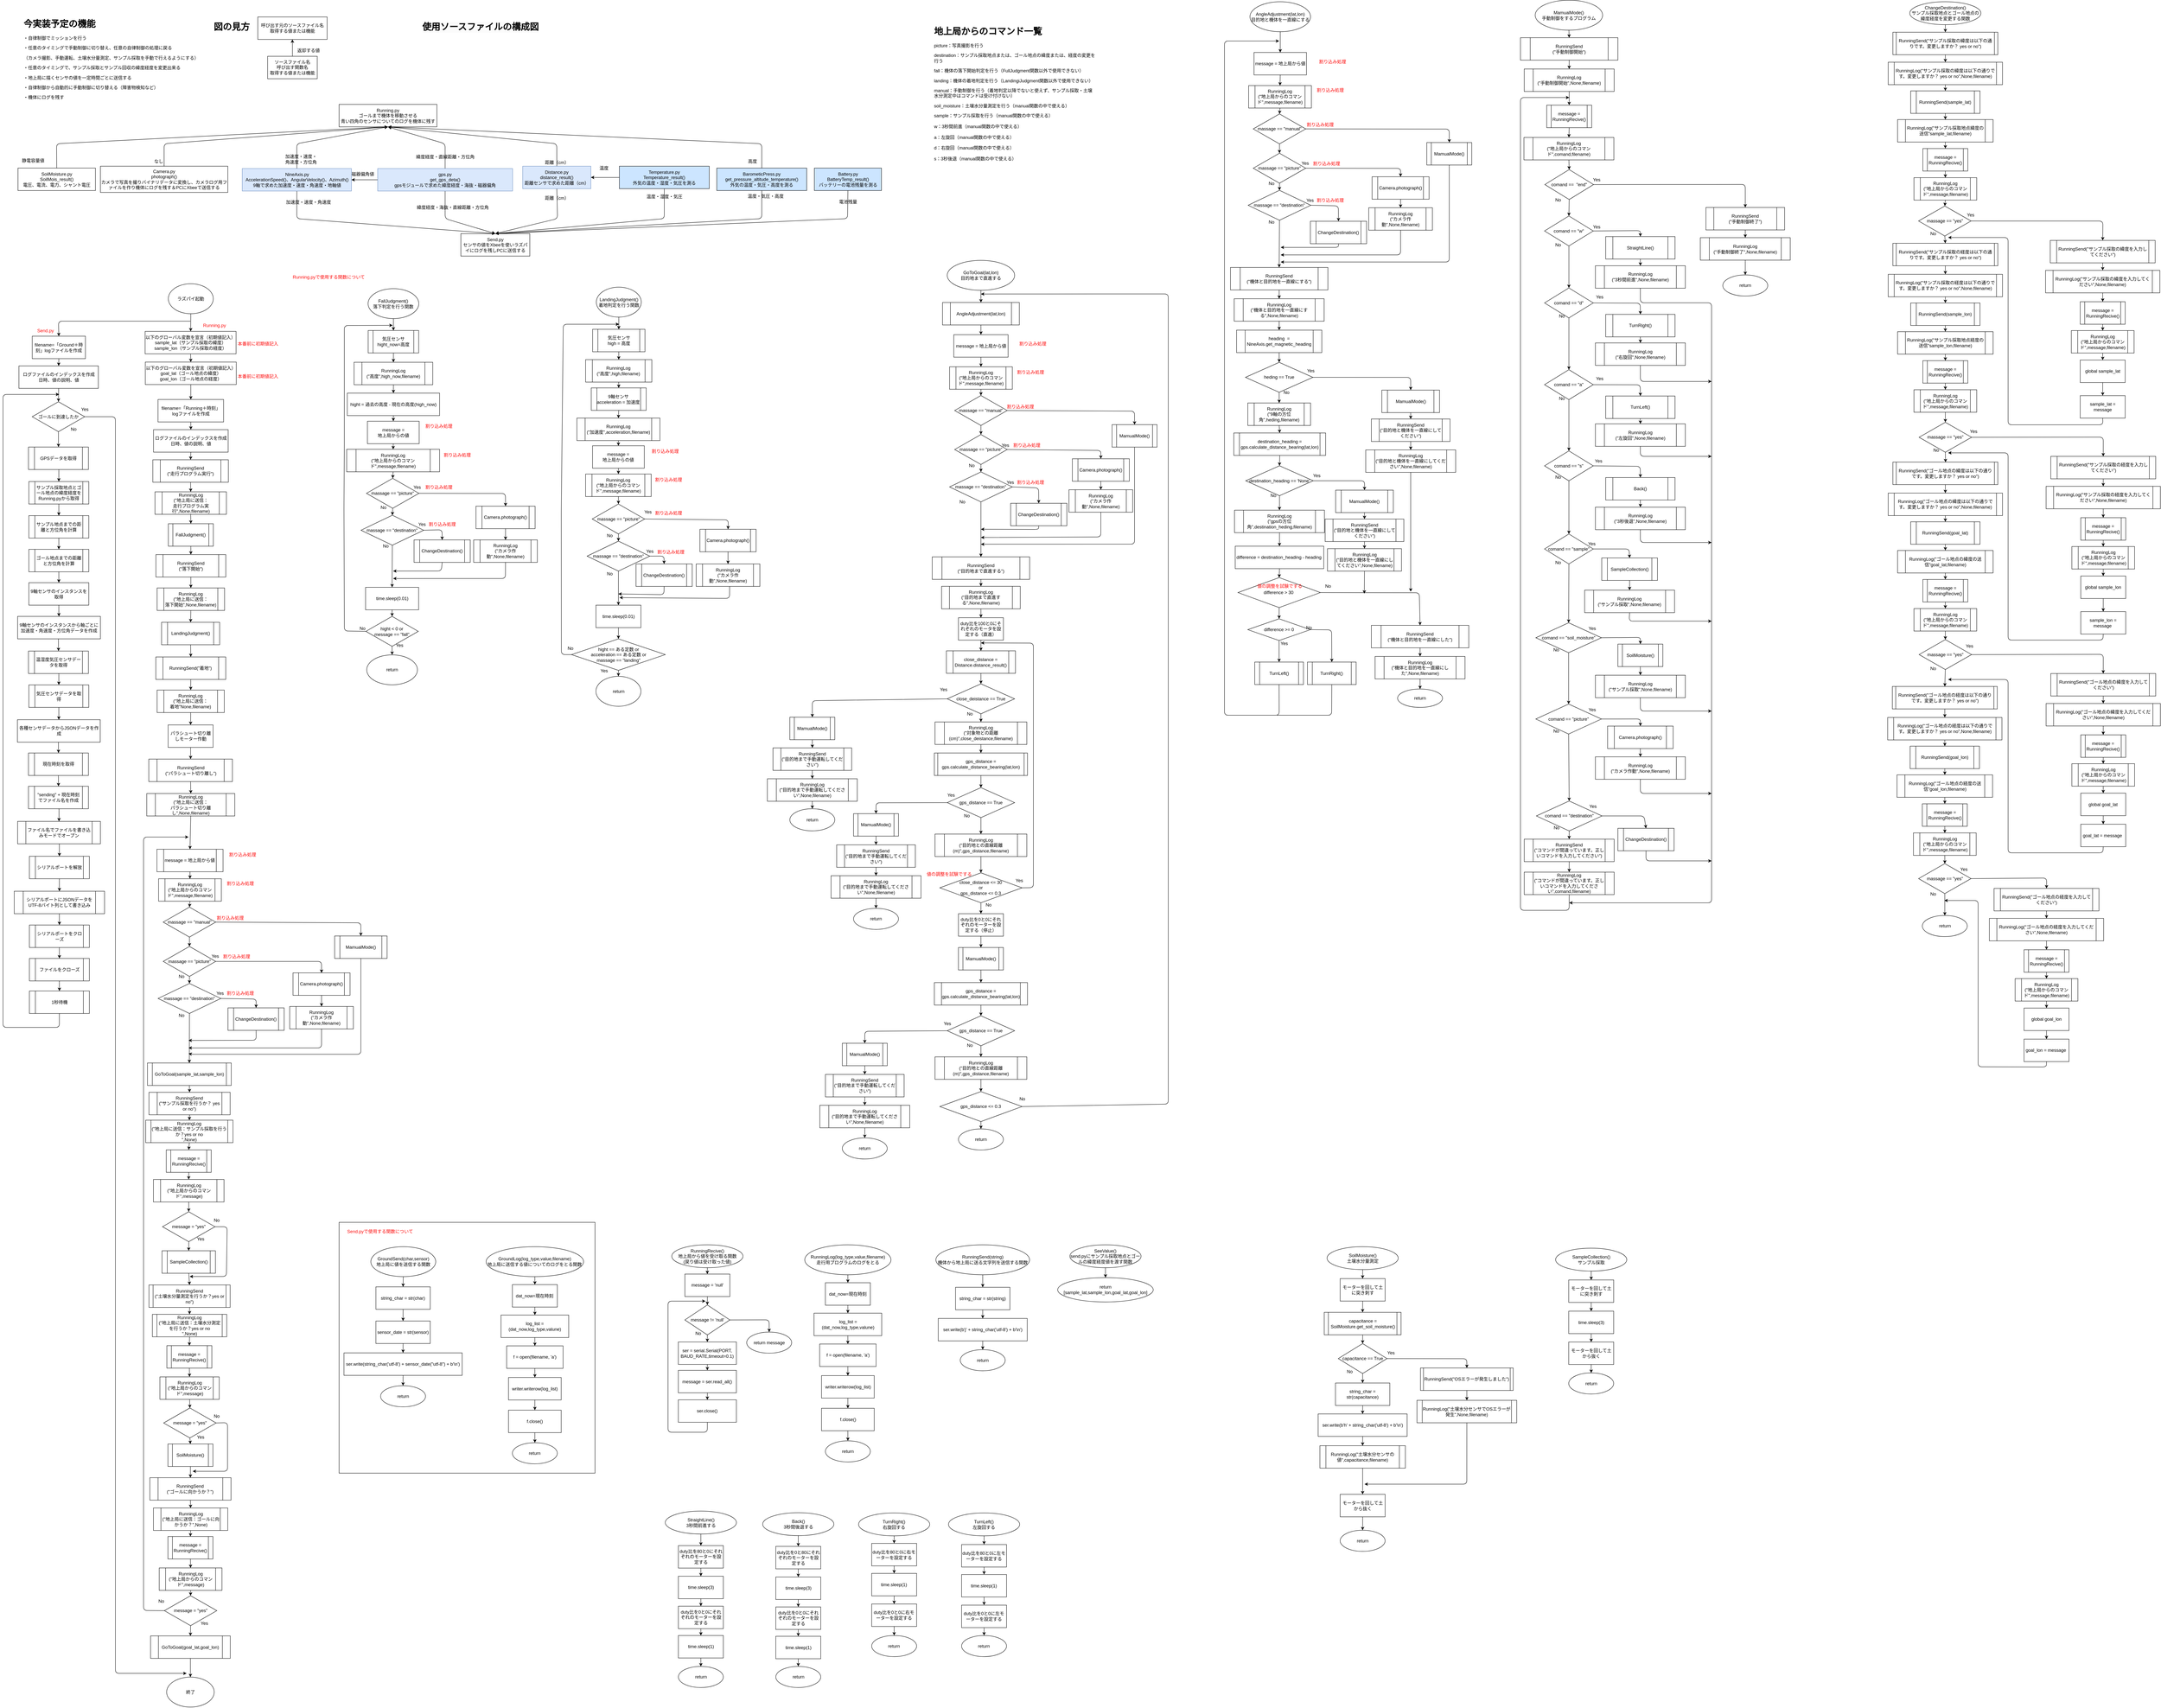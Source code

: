 <mxfile version="21.1.5" type="device">
  <diagram id="RfQd1FZKVwX_YVwqkUuT" name="ページ1">
    <mxGraphModel dx="4734" dy="756" grid="1" gridSize="10" guides="1" tooltips="1" connect="1" arrows="1" fold="1" page="1" pageScale="1" pageWidth="3300" pageHeight="4681" math="0" shadow="0">
      <root>
        <mxCell id="0" />
        <mxCell id="1" parent="0" />
        <mxCell id="1444" value="" style="rounded=0;whiteSpace=wrap;html=1;fillColor=none;" parent="1" vertex="1">
          <mxGeometry x="-2273" y="3300.33" width="683" height="669.67" as="geometry" />
        </mxCell>
        <mxCell id="1450" style="edgeStyle=none;html=1;exitX=0.5;exitY=1;exitDx=0;exitDy=0;entryX=0.5;entryY=0;entryDx=0;entryDy=0;" parent="1" source="1452" target="1582" edge="1">
          <mxGeometry relative="1" as="geometry">
            <mxPoint x="-3022.0" y="1224.52" as="targetPoint" />
            <mxPoint x="-3022" y="1204.52" as="sourcePoint" />
          </mxGeometry>
        </mxCell>
        <mxCell id="1451" style="edgeStyle=none;html=1;exitX=1;exitY=0.5;exitDx=0;exitDy=0;" parent="1" source="1452" edge="1">
          <mxGeometry relative="1" as="geometry">
            <mxPoint x="-2680" y="4504.52" as="targetPoint" />
            <Array as="points">
              <mxPoint x="-2870" y="1149.52" />
              <mxPoint x="-2870" y="2454.52" />
              <mxPoint x="-2870" y="4504.52" />
            </Array>
          </mxGeometry>
        </mxCell>
        <mxCell id="1452" value="ゴールに到達したか" style="rhombus;whiteSpace=wrap;html=1;" parent="1" vertex="1">
          <mxGeometry x="-3092" y="1109.52" width="140" height="80" as="geometry" />
        </mxCell>
        <mxCell id="1453" value="Yes" style="text;html=1;align=center;verticalAlign=middle;resizable=0;points=[];autosize=1;strokeColor=none;fillColor=none;" parent="1" vertex="1">
          <mxGeometry x="-2972" y="1114.52" width="40" height="30" as="geometry" />
        </mxCell>
        <mxCell id="1454" value="No" style="text;html=1;align=center;verticalAlign=middle;resizable=0;points=[];autosize=1;strokeColor=none;fillColor=none;" parent="1" vertex="1">
          <mxGeometry x="-3002" y="1168.27" width="40" height="30" as="geometry" />
        </mxCell>
        <mxCell id="1455" value="Running.py&lt;br&gt;ゴールまで機体を移動させる&lt;br&gt;青い四角のセンサについてのログを機体に残す" style="rounded=0;whiteSpace=wrap;html=1;" parent="1" vertex="1">
          <mxGeometry x="-2273" y="315.71" width="261" height="60" as="geometry" />
        </mxCell>
        <mxCell id="1456" value="Send.py&lt;br&gt;センサの値をXbeeを使いラズパイにログを残しPCに送信する" style="rounded=0;whiteSpace=wrap;html=1;" parent="1" vertex="1">
          <mxGeometry x="-1948" y="660.71" width="184" height="60" as="geometry" />
        </mxCell>
        <mxCell id="1457" style="edgeStyle=none;html=1;exitX=0.5;exitY=0;exitDx=0;exitDy=0;entryX=0.5;entryY=1;entryDx=0;entryDy=0;fontSize=17;fontColor=#ed0c0c;" parent="1" source="1460" target="1455" edge="1">
          <mxGeometry relative="1" as="geometry">
            <Array as="points">
              <mxPoint x="-1990" y="420.71" />
            </Array>
          </mxGeometry>
        </mxCell>
        <mxCell id="1458" style="edgeStyle=none;html=1;exitX=0.5;exitY=1;exitDx=0;exitDy=0;entryX=0.5;entryY=0;entryDx=0;entryDy=0;" parent="1" source="1460" target="1456" edge="1">
          <mxGeometry relative="1" as="geometry">
            <Array as="points">
              <mxPoint x="-1990" y="620.71" />
            </Array>
          </mxGeometry>
        </mxCell>
        <mxCell id="1459" style="edgeStyle=none;html=1;exitX=0;exitY=0.5;exitDx=0;exitDy=0;entryX=1;entryY=0.5;entryDx=0;entryDy=0;" parent="1" source="1460" target="1487" edge="1">
          <mxGeometry relative="1" as="geometry" />
        </mxCell>
        <mxCell id="1460" value="gps.py&lt;br&gt;get_gps_deta()&lt;br&gt;gpsモジュールで求めた緯度経度・海抜・磁器偏角" style="rounded=0;whiteSpace=wrap;html=1;fillColor=#dae8fc;strokeColor=#6c8ebf;" parent="1" vertex="1">
          <mxGeometry x="-2170" y="486.96" width="360" height="60" as="geometry" />
        </mxCell>
        <mxCell id="1461" value="緯度経度・直線距離・方位角" style="text;html=1;align=center;verticalAlign=middle;resizable=0;points=[];autosize=1;strokeColor=none;fillColor=none;" parent="1" vertex="1">
          <mxGeometry x="-2080" y="440.71" width="180" height="30" as="geometry" />
        </mxCell>
        <mxCell id="1462" value="緯度経度・海抜・直線距離・方位角" style="text;html=1;align=center;verticalAlign=middle;resizable=0;points=[];autosize=1;strokeColor=none;fillColor=none;" parent="1" vertex="1">
          <mxGeometry x="-2080" y="575.71" width="220" height="30" as="geometry" />
        </mxCell>
        <mxCell id="1463" style="edgeStyle=none;html=1;exitX=0.5;exitY=0;exitDx=0;exitDy=0;entryX=0.5;entryY=1;entryDx=0;entryDy=0;" parent="1" source="1465" target="1455" edge="1">
          <mxGeometry relative="1" as="geometry">
            <Array as="points">
              <mxPoint x="-1692" y="420.71" />
            </Array>
          </mxGeometry>
        </mxCell>
        <mxCell id="1464" style="edgeStyle=none;html=1;exitX=0.5;exitY=1;exitDx=0;exitDy=0;entryX=0.5;entryY=0;entryDx=0;entryDy=0;fontSize=12;" parent="1" source="1465" target="1456" edge="1">
          <mxGeometry relative="1" as="geometry">
            <Array as="points">
              <mxPoint x="-1690" y="620.71" />
            </Array>
          </mxGeometry>
        </mxCell>
        <mxCell id="1465" value="Distance.py&lt;br&gt;distance_result()&lt;br&gt;距離センサで求めた距離（cm）" style="rounded=0;whiteSpace=wrap;html=1;fillColor=#dae8fc;strokeColor=#6c8ebf;" parent="1" vertex="1">
          <mxGeometry x="-1783" y="480.71" width="182" height="60" as="geometry" />
        </mxCell>
        <mxCell id="1466" style="edgeStyle=none;html=1;exitX=0.5;exitY=1;exitDx=0;exitDy=0;entryX=0.5;entryY=0;entryDx=0;entryDy=0;fontSize=12;" parent="1" source="1487" target="1456" edge="1">
          <mxGeometry relative="1" as="geometry">
            <Array as="points">
              <mxPoint x="-2386" y="620.71" />
            </Array>
          </mxGeometry>
        </mxCell>
        <mxCell id="1467" value="距離（cm）" style="text;html=1;align=center;verticalAlign=middle;resizable=0;points=[];autosize=1;strokeColor=none;fillColor=none;" parent="1" vertex="1">
          <mxGeometry x="-1737" y="455.71" width="90" height="30" as="geometry" />
        </mxCell>
        <mxCell id="1468" value="加速度・速度・&lt;br&gt;角速度・方位角" style="text;html=1;align=center;verticalAlign=middle;resizable=0;points=[];autosize=1;strokeColor=none;fillColor=none;" parent="1" vertex="1">
          <mxGeometry x="-2430" y="441.96" width="110" height="40" as="geometry" />
        </mxCell>
        <mxCell id="1469" style="edgeStyle=none;html=1;exitX=0.5;exitY=0;exitDx=0;exitDy=0;entryX=0.5;entryY=1;entryDx=0;entryDy=0;fontSize=20;startArrow=none;" parent="1" source="1487" target="1455" edge="1">
          <mxGeometry relative="1" as="geometry">
            <Array as="points">
              <mxPoint x="-2386" y="420.71" />
            </Array>
          </mxGeometry>
        </mxCell>
        <mxCell id="1470" style="edgeStyle=none;html=1;exitX=0.5;exitY=0;exitDx=0;exitDy=0;fontSize=12;" parent="1" source="1471" target="1477" edge="1">
          <mxGeometry relative="1" as="geometry" />
        </mxCell>
        <mxCell id="1471" value="ソースファイル名&lt;br&gt;呼び出す関数名&lt;br&gt;取得する値または機能" style="rounded=0;whiteSpace=wrap;html=1;" parent="1" vertex="1">
          <mxGeometry x="-2463.75" y="187.25" width="132.5" height="60" as="geometry" />
        </mxCell>
        <mxCell id="1472" value="返却する値" style="text;html=1;align=center;verticalAlign=middle;resizable=0;points=[];autosize=1;strokeColor=none;fillColor=none;" parent="1" vertex="1">
          <mxGeometry x="-2395" y="157.25" width="80" height="30" as="geometry" />
        </mxCell>
        <mxCell id="1473" value="距離（cm）" style="text;html=1;align=center;verticalAlign=middle;resizable=0;points=[];autosize=1;strokeColor=none;fillColor=none;" parent="1" vertex="1">
          <mxGeometry x="-1737" y="550.71" width="90" height="30" as="geometry" />
        </mxCell>
        <mxCell id="1474" value="加速度・速度・角速度" style="text;html=1;align=center;verticalAlign=middle;resizable=0;points=[];autosize=1;strokeColor=none;fillColor=none;" parent="1" vertex="1">
          <mxGeometry x="-2425" y="561.96" width="140" height="30" as="geometry" />
        </mxCell>
        <mxCell id="1475" style="edgeStyle=none;html=1;exitX=0.5;exitY=0;exitDx=0;exitDy=0;entryX=0.5;entryY=1;entryDx=0;entryDy=0;fontSize=12;" parent="1" source="1476" target="1455" edge="1">
          <mxGeometry relative="1" as="geometry">
            <Array as="points">
              <mxPoint x="-2740" y="420.71" />
            </Array>
          </mxGeometry>
        </mxCell>
        <mxCell id="1476" value="Camera.py&lt;br&gt;photograph()&lt;br&gt;カメラで写真を撮りバイナリデータに変換し、カメラログ用ファイルを作り機体にログを残す＆PCにXbeeで送信する" style="rounded=0;whiteSpace=wrap;html=1;fontSize=12;" parent="1" vertex="1">
          <mxGeometry x="-2910" y="480.71" width="340" height="70" as="geometry" />
        </mxCell>
        <mxCell id="1477" value="呼び出す元のソースファイル名&lt;br&gt;取得する値または機能" style="rounded=0;whiteSpace=wrap;html=1;fontSize=12;" parent="1" vertex="1">
          <mxGeometry x="-2490" y="82.25" width="185" height="60" as="geometry" />
        </mxCell>
        <mxCell id="1478" value="なし" style="text;html=1;align=center;verticalAlign=middle;resizable=0;points=[];autosize=1;strokeColor=none;fillColor=none;fontSize=12;" parent="1" vertex="1">
          <mxGeometry x="-2780" y="453.21" width="50" height="30" as="geometry" />
        </mxCell>
        <mxCell id="1479" style="edgeStyle=none;html=1;exitX=0.5;exitY=1;exitDx=0;exitDy=0;entryX=0.5;entryY=0;entryDx=0;entryDy=0;fontSize=12;" parent="1" source="1482" target="1456" edge="1">
          <mxGeometry relative="1" as="geometry">
            <Array as="points">
              <mxPoint x="-1405" y="620.71" />
            </Array>
          </mxGeometry>
        </mxCell>
        <mxCell id="1480" style="edgeStyle=none;html=1;exitX=0.5;exitY=0;exitDx=0;exitDy=0;entryX=0.5;entryY=1;entryDx=0;entryDy=0;" parent="1" source="1494" target="1455" edge="1">
          <mxGeometry relative="1" as="geometry">
            <Array as="points">
              <mxPoint x="-1145" y="420.71" />
            </Array>
          </mxGeometry>
        </mxCell>
        <mxCell id="1481" style="edgeStyle=none;html=1;exitX=0;exitY=0.5;exitDx=0;exitDy=0;entryX=1;entryY=0.5;entryDx=0;entryDy=0;" parent="1" source="1482" target="1465" edge="1">
          <mxGeometry relative="1" as="geometry">
            <mxPoint x="-1529" y="516.96" as="targetPoint" />
          </mxGeometry>
        </mxCell>
        <mxCell id="1482" value="Temperature.py&lt;br style=&quot;border-color: var(--border-color);&quot;&gt;Temperature_result()&lt;br style=&quot;border-color: var(--border-color);&quot;&gt;外気の温度・湿度・気圧を測る" style="rounded=0;whiteSpace=wrap;html=1;fontSize=12;fillColor=#CCE5FF;" parent="1" vertex="1">
          <mxGeometry x="-1525" y="480.71" width="240" height="60" as="geometry" />
        </mxCell>
        <mxCell id="1483" value="温度・気圧・高度" style="text;html=1;align=center;verticalAlign=middle;resizable=0;points=[];autosize=1;strokeColor=none;fillColor=none;fontSize=12;" parent="1" vertex="1">
          <mxGeometry x="-1195" y="545.71" width="120" height="30" as="geometry" />
        </mxCell>
        <mxCell id="1484" style="edgeStyle=none;html=1;exitX=0.5;exitY=0;exitDx=0;exitDy=0;entryX=0.5;entryY=1;entryDx=0;entryDy=0;fontSize=12;" parent="1" source="1485" target="1455" edge="1">
          <mxGeometry relative="1" as="geometry">
            <Array as="points">
              <mxPoint x="-3027" y="420.71" />
            </Array>
          </mxGeometry>
        </mxCell>
        <mxCell id="1485" value="SoilMoisture.py&lt;br&gt;SoilMois_result()&lt;br&gt;&lt;span style=&quot;&quot;&gt;電圧、電流、電力、シャント電圧&lt;/span&gt;" style="rounded=0;whiteSpace=wrap;html=1;fontSize=12;" parent="1" vertex="1">
          <mxGeometry x="-3130" y="485.71" width="206.75" height="60" as="geometry" />
        </mxCell>
        <mxCell id="1486" value="静電容量値" style="text;html=1;align=center;verticalAlign=middle;resizable=0;points=[];autosize=1;strokeColor=none;fillColor=none;fontSize=12;" parent="1" vertex="1">
          <mxGeometry x="-3130" y="450.71" width="80" height="30" as="geometry" />
        </mxCell>
        <mxCell id="1487" value="NineAxis.py&lt;br&gt;&lt;span style=&quot;border-color: var(--border-color); background-color: initial;&quot;&gt;AccelerationSpeed()、&lt;/span&gt;&lt;span style=&quot;border-color: var(--border-color); background-color: initial;&quot;&gt;AngularVelocity()、&lt;/span&gt;&lt;span style=&quot;border-color: var(--border-color); background-color: initial;&quot;&gt;Azimuth()&lt;/span&gt;&lt;br&gt;9軸で求めた加速度・速度・角速度・地軸値" style="rounded=0;whiteSpace=wrap;html=1;fillColor=#dae8fc;strokeColor=#6c8ebf;" parent="1" vertex="1">
          <mxGeometry x="-2531.5" y="486.96" width="291.5" height="60" as="geometry" />
        </mxCell>
        <mxCell id="1488" value="&lt;span style=&quot;color: rgb(0, 0, 0); font-family: Helvetica; font-size: 12px; font-style: normal; font-variant-ligatures: normal; font-variant-caps: normal; font-weight: 400; letter-spacing: normal; orphans: 2; text-align: center; text-indent: 0px; text-transform: none; widows: 2; word-spacing: 0px; -webkit-text-stroke-width: 0px; background-color: rgb(251, 251, 251); text-decoration-thickness: initial; text-decoration-style: initial; text-decoration-color: initial; float: none; display: inline !important;&quot;&gt;温度&lt;/span&gt;" style="text;whiteSpace=wrap;html=1;" parent="1" vertex="1">
          <mxGeometry x="-1580" y="471.96" width="45" height="28.75" as="geometry" />
        </mxCell>
        <mxCell id="1489" style="edgeStyle=none;html=1;entryX=0.5;entryY=0;entryDx=0;entryDy=0;exitX=0.5;exitY=1;exitDx=0;exitDy=0;" parent="1" source="1490" target="1456" edge="1">
          <mxGeometry relative="1" as="geometry">
            <mxPoint x="-1858" y="845.71" as="targetPoint" />
            <mxPoint x="-916" y="545.71" as="sourcePoint" />
            <Array as="points">
              <mxPoint x="-916" y="620.71" />
            </Array>
          </mxGeometry>
        </mxCell>
        <mxCell id="1490" value="Battery.py&lt;br&gt;BatteryTemp_result()&lt;br&gt;バッテリーの電池残量を測る" style="rounded=0;whiteSpace=wrap;html=1;fontSize=12;fillColor=#CCE5FF;" parent="1" vertex="1">
          <mxGeometry x="-1004.5" y="485.71" width="179" height="60" as="geometry" />
        </mxCell>
        <mxCell id="1491" value="高度" style="text;html=1;align=center;verticalAlign=middle;resizable=0;points=[];autosize=1;strokeColor=none;fillColor=none;" parent="1" vertex="1">
          <mxGeometry x="-1195" y="453.21" width="50" height="30" as="geometry" />
        </mxCell>
        <mxCell id="1492" value="電池残量" style="text;html=1;align=center;verticalAlign=middle;resizable=0;points=[];autosize=1;strokeColor=none;fillColor=none;" parent="1" vertex="1">
          <mxGeometry x="-950" y="560.71" width="70" height="30" as="geometry" />
        </mxCell>
        <mxCell id="1493" style="edgeStyle=none;html=1;exitX=0.5;exitY=1;exitDx=0;exitDy=0;entryX=0.5;entryY=0;entryDx=0;entryDy=0;" parent="1" source="1494" target="1456" edge="1">
          <mxGeometry relative="1" as="geometry">
            <mxPoint x="-2022" y="738.21" as="targetPoint" />
            <Array as="points">
              <mxPoint x="-1145" y="620.71" />
            </Array>
          </mxGeometry>
        </mxCell>
        <mxCell id="1494" value="BarometicPress.py&lt;br style=&quot;border-color: var(--border-color);&quot;&gt;get_pressure_altitude_temperature()&lt;br style=&quot;border-color: var(--border-color);&quot;&gt;外気の温度・気圧・高度を測る" style="rounded=0;whiteSpace=wrap;html=1;fontSize=12;fillColor=#CCE5FF;" parent="1" vertex="1">
          <mxGeometry x="-1265" y="485.71" width="240" height="60" as="geometry" />
        </mxCell>
        <mxCell id="1495" value="温度・湿度・気圧" style="text;html=1;align=center;verticalAlign=middle;resizable=0;points=[];autosize=1;strokeColor=none;fillColor=none;fontSize=12;" parent="1" vertex="1">
          <mxGeometry x="-1465" y="546.96" width="120" height="30" as="geometry" />
        </mxCell>
        <mxCell id="1496" value="磁器偏角値" style="text;html=1;align=center;verticalAlign=middle;resizable=0;points=[];autosize=1;strokeColor=none;fillColor=none;" parent="1" vertex="1">
          <mxGeometry x="-2250" y="486.96" width="80" height="30" as="geometry" />
        </mxCell>
        <mxCell id="1497" style="edgeStyle=none;html=1;exitX=0.5;exitY=1;exitDx=0;exitDy=0;" parent="1" source="1498" target="2075" edge="1">
          <mxGeometry relative="1" as="geometry">
            <mxPoint x="-2620" y="1014.52" as="targetPoint" />
          </mxGeometry>
        </mxCell>
        <mxCell id="1498" value="ラズパイ起動" style="ellipse;whiteSpace=wrap;html=1;" parent="1" vertex="1">
          <mxGeometry x="-2728.78" y="794.52" width="120" height="80" as="geometry" />
        </mxCell>
        <mxCell id="1499" style="edgeStyle=none;html=1;exitX=0.5;exitY=1;exitDx=0;exitDy=0;entryX=0.5;entryY=0;entryDx=0;entryDy=0;" parent="1" source="1500" target="1502" edge="1">
          <mxGeometry relative="1" as="geometry" />
        </mxCell>
        <mxCell id="1500" value="&lt;span style=&quot;border-color: var(--border-color); text-align: left;&quot;&gt;filename=&lt;/span&gt;&lt;font style=&quot;border-color: var(--border-color);&quot; color=&quot;#000000&quot;&gt;「Ground＋時刻」logファイルを作成&lt;/font&gt;" style="rounded=0;whiteSpace=wrap;html=1;" parent="1" vertex="1">
          <mxGeometry x="-3092" y="934.52" width="142" height="60" as="geometry" />
        </mxCell>
        <mxCell id="1501" style="edgeStyle=none;html=1;exitX=0.5;exitY=1;exitDx=0;exitDy=0;entryX=0.5;entryY=0;entryDx=0;entryDy=0;" parent="1" source="1502" target="1452" edge="1">
          <mxGeometry relative="1" as="geometry" />
        </mxCell>
        <mxCell id="1502" value="ログファイルのインデックスを作成&lt;br style=&quot;border-color: var(--border-color);&quot;&gt;日時、値の説明、値" style="rounded=0;whiteSpace=wrap;html=1;" parent="1" vertex="1">
          <mxGeometry x="-3127.5" y="1013.9" width="212" height="60" as="geometry" />
        </mxCell>
        <mxCell id="1505" style="edgeStyle=none;html=1;exitX=0.5;exitY=1;exitDx=0;exitDy=0;entryX=0.5;entryY=0;entryDx=0;entryDy=0;" parent="1" source="1584" target="1526" edge="1">
          <mxGeometry relative="1" as="geometry">
            <mxPoint x="-2135.5" y="978.57" as="sourcePoint" />
            <mxPoint x="-2135.5" y="1007.07" as="targetPoint" />
          </mxGeometry>
        </mxCell>
        <mxCell id="1506" value="終了" style="ellipse;whiteSpace=wrap;html=1;" parent="1" vertex="1">
          <mxGeometry x="-2733.3" y="4514.52" width="127" height="80" as="geometry" />
        </mxCell>
        <mxCell id="1507" style="edgeStyle=none;html=1;exitX=0.5;exitY=1;exitDx=0;exitDy=0;entryX=0.5;entryY=0;entryDx=0;entryDy=0;" parent="1" source="1526" target="1512" edge="1">
          <mxGeometry relative="1" as="geometry">
            <mxPoint x="-2135.5" y="1067.07" as="sourcePoint" />
          </mxGeometry>
        </mxCell>
        <mxCell id="1508" style="edgeStyle=none;html=1;exitX=0.5;exitY=1;exitDx=0;exitDy=0;entryX=0.5;entryY=0;entryDx=0;entryDy=0;" parent="1" source="1845" target="1510" edge="1">
          <mxGeometry relative="1" as="geometry">
            <mxPoint x="-2673.35" y="1166.96" as="sourcePoint" />
          </mxGeometry>
        </mxCell>
        <mxCell id="1509" style="edgeStyle=none;html=1;exitX=0.5;exitY=1;exitDx=0;exitDy=0;entryX=0.5;entryY=0;entryDx=0;entryDy=0;" parent="1" source="1510" target="1583" edge="1">
          <mxGeometry relative="1" as="geometry">
            <mxPoint x="-2675.87" y="1264.34" as="targetPoint" />
          </mxGeometry>
        </mxCell>
        <mxCell id="1510" value="ログファイルのインデックスを作成&lt;br&gt;日時、値の説明、値" style="rounded=0;whiteSpace=wrap;html=1;" parent="1" vertex="1">
          <mxGeometry x="-2768.29" y="1184.1" width="199.25" height="60" as="geometry" />
        </mxCell>
        <mxCell id="1511" style="edgeStyle=none;html=1;exitX=0.5;exitY=1;exitDx=0;exitDy=0;entryX=0.5;entryY=0;entryDx=0;entryDy=0;" parent="1" source="1588" target="1545" edge="1">
          <mxGeometry relative="1" as="geometry">
            <mxPoint x="-1526.5" y="1296.12" as="sourcePoint" />
            <mxPoint x="-1526.5" y="1326.12" as="targetPoint" />
          </mxGeometry>
        </mxCell>
        <mxCell id="1512" value="hight = 過去の高度 - 現在の高度(high_now)" style="rounded=0;whiteSpace=wrap;html=1;" parent="1" vertex="1">
          <mxGeometry x="-2251.17" y="1086.57" width="246.38" height="60" as="geometry" />
        </mxCell>
        <mxCell id="1513" style="edgeStyle=none;html=1;exitX=0;exitY=0.5;exitDx=0;exitDy=0;" parent="1" source="1515" edge="1">
          <mxGeometry relative="1" as="geometry">
            <mxPoint x="-2130" y="905.57" as="targetPoint" />
            <Array as="points">
              <mxPoint x="-2258.82" y="1721.57" />
              <mxPoint x="-2260" y="1394.57" />
              <mxPoint x="-2259" y="1234.07" />
              <mxPoint x="-2259" y="906.07" />
            </Array>
          </mxGeometry>
        </mxCell>
        <mxCell id="1514" style="edgeStyle=none;html=1;exitX=0.5;exitY=1;exitDx=0;exitDy=0;entryX=0.5;entryY=0;entryDx=0;entryDy=0;" parent="1" source="1515" target="1631" edge="1">
          <mxGeometry relative="1" as="geometry" />
        </mxCell>
        <mxCell id="1515" value="hight &amp;lt; 0 or&lt;br&gt;message == &quot;fall&quot;" style="rhombus;whiteSpace=wrap;html=1;" parent="1" vertex="1">
          <mxGeometry x="-2201.54" y="1682.57" width="140" height="80" as="geometry" />
        </mxCell>
        <mxCell id="1516" value="No&lt;br&gt;" style="text;html=1;align=center;verticalAlign=middle;resizable=0;points=[];autosize=1;strokeColor=none;fillColor=none;" parent="1" vertex="1">
          <mxGeometry x="-2230.81" y="1700.07" width="40" height="30" as="geometry" />
        </mxCell>
        <mxCell id="1517" style="edgeStyle=none;html=1;exitX=0.5;exitY=1;exitDx=0;exitDy=0;entryX=0.5;entryY=0;entryDx=0;entryDy=0;" parent="1" source="1583" target="1525" edge="1">
          <mxGeometry relative="1" as="geometry">
            <mxPoint x="-2675.87" y="1324.34" as="sourcePoint" />
            <mxPoint x="-2675.87" y="1346.84" as="targetPoint" />
          </mxGeometry>
        </mxCell>
        <mxCell id="1518" style="edgeStyle=none;html=1;exitX=0.5;exitY=1;exitDx=0;exitDy=0;entryX=0.5;entryY=0;entryDx=0;entryDy=0;" parent="1" source="1641" target="1647" edge="1">
          <mxGeometry relative="1" as="geometry">
            <mxPoint x="-2165.255" y="1688.32" as="sourcePoint" />
            <mxPoint x="-2128.29" y="1675.82" as="targetPoint" />
          </mxGeometry>
        </mxCell>
        <mxCell id="1519" style="edgeStyle=none;html=1;exitX=0.5;exitY=1;exitDx=0;exitDy=0;entryX=0.5;entryY=0;entryDx=0;entryDy=0;" parent="1" source="1671" target="1634" edge="1">
          <mxGeometry relative="1" as="geometry">
            <mxPoint x="-2148.285" y="1406.82" as="sourcePoint" />
            <mxPoint x="-2148.135" y="1428.32" as="targetPoint" />
          </mxGeometry>
        </mxCell>
        <mxCell id="1520" style="edgeStyle=none;html=1;exitX=0.5;exitY=1;exitDx=0;exitDy=0;entryX=0.5;entryY=0;entryDx=0;entryDy=0;" parent="1" source="1521" target="1671" edge="1">
          <mxGeometry relative="1" as="geometry" />
        </mxCell>
        <mxCell id="1521" value="message =&lt;br style=&quot;border-color: var(--border-color);&quot;&gt;地上局からの値" style="rounded=0;whiteSpace=wrap;html=1;" parent="1" vertex="1">
          <mxGeometry x="-2197.35" y="1161.57" width="138.13" height="60" as="geometry" />
        </mxCell>
        <mxCell id="1522" value="Yes" style="text;html=1;align=center;verticalAlign=middle;resizable=0;points=[];autosize=1;strokeColor=none;fillColor=none;" parent="1" vertex="1">
          <mxGeometry x="-2131.94" y="1745.07" width="40" height="30" as="geometry" />
        </mxCell>
        <mxCell id="1523" style="edgeStyle=none;html=1;exitX=0.5;exitY=1;exitDx=0;exitDy=0;entryX=0.5;entryY=0;entryDx=0;entryDy=0;" parent="1" source="1512" target="1521" edge="1">
          <mxGeometry relative="1" as="geometry">
            <mxPoint x="-2135.5" y="1321.07" as="sourcePoint" />
          </mxGeometry>
        </mxCell>
        <mxCell id="1524" style="edgeStyle=none;html=1;exitX=0.5;exitY=1;exitDx=0;exitDy=0;entryX=0.5;entryY=0;entryDx=0;entryDy=0;" parent="1" source="1525" target="1627" edge="1">
          <mxGeometry relative="1" as="geometry" />
        </mxCell>
        <mxCell id="1525" value="RunningLog&lt;br&gt;(&quot;地上局に送信：&lt;br&gt;走行プログラム実行&quot;,None,filename)" style="shape=process;whiteSpace=wrap;html=1;backgroundOutline=1;" parent="1" vertex="1">
          <mxGeometry x="-2764.38" y="1350.11" width="190.66" height="60" as="geometry" />
        </mxCell>
        <mxCell id="1526" value="RunningLog&lt;br&gt;(&quot;高度&quot;,high_now,filename)" style="shape=process;whiteSpace=wrap;html=1;backgroundOutline=1;" parent="1" vertex="1">
          <mxGeometry x="-2232.98" y="1004.13" width="210" height="60" as="geometry" />
        </mxCell>
        <mxCell id="1527" style="edgeStyle=none;html=1;exitX=0.5;exitY=1;exitDx=0;exitDy=0;entryX=0.5;entryY=0;entryDx=0;entryDy=0;" parent="1" source="1528" target="1649" edge="1">
          <mxGeometry relative="1" as="geometry" />
        </mxCell>
        <mxCell id="1528" value="RunningLog&lt;br&gt;(&quot;地上局に送信：&lt;br&gt;落下開始&quot;,None,filename)" style="shape=process;whiteSpace=wrap;html=1;backgroundOutline=1;" parent="1" vertex="1">
          <mxGeometry x="-2758.67" y="1606.73" width="180" height="60" as="geometry" />
        </mxCell>
        <mxCell id="1541" style="edgeStyle=none;html=1;exitX=0.5;exitY=1;exitDx=0;exitDy=0;entryX=0.5;entryY=0;entryDx=0;entryDy=0;" parent="1" source="1587" target="1543" edge="1">
          <mxGeometry relative="1" as="geometry">
            <mxPoint x="-1526.5" y="1144.62" as="targetPoint" />
            <mxPoint x="-1526.5" y="1116.12" as="sourcePoint" />
          </mxGeometry>
        </mxCell>
        <mxCell id="1542" style="edgeStyle=none;html=1;exitX=0.5;exitY=1;exitDx=0;exitDy=0;entryX=0.5;entryY=0;entryDx=0;entryDy=0;" parent="1" source="1543" target="1588" edge="1">
          <mxGeometry relative="1" as="geometry">
            <mxPoint x="-1526.5" y="1236.12" as="targetPoint" />
          </mxGeometry>
        </mxCell>
        <mxCell id="1543" value="RunningLog&lt;br&gt;(&quot;高度&quot;,high,filename)" style="shape=process;whiteSpace=wrap;html=1;backgroundOutline=1;" parent="1" vertex="1">
          <mxGeometry x="-1615.04" y="997.12" width="176.69" height="60" as="geometry" />
        </mxCell>
        <mxCell id="1544" style="edgeStyle=none;html=1;exitX=0.5;exitY=1;exitDx=0;exitDy=0;entryX=0.5;entryY=0;entryDx=0;entryDy=0;" parent="1" source="1545" target="1655" edge="1">
          <mxGeometry relative="1" as="geometry" />
        </mxCell>
        <mxCell id="1545" value="RunningLog&lt;br&gt;(&quot;加速度&quot;,acceleration,filename)" style="shape=process;whiteSpace=wrap;html=1;backgroundOutline=1;" parent="1" vertex="1">
          <mxGeometry x="-1638.35" y="1153.24" width="221.6" height="60" as="geometry" />
        </mxCell>
        <mxCell id="1546" style="edgeStyle=none;html=1;exitX=0.5;exitY=1;exitDx=0;exitDy=0;entryX=0.5;entryY=0;entryDx=0;entryDy=0;" parent="1" source="1547" target="1550" edge="1">
          <mxGeometry relative="1" as="geometry">
            <mxPoint x="-1523.06" y="2148.74" as="targetPoint" />
            <mxPoint x="-1523.25" y="1841.24" as="sourcePoint" />
          </mxGeometry>
        </mxCell>
        <mxCell id="1547" value="time.sleep(0.01)" style="rounded=0;whiteSpace=wrap;html=1;" parent="1" vertex="1">
          <mxGeometry x="-1587.49" y="1652.62" width="120" height="60" as="geometry" />
        </mxCell>
        <mxCell id="1548" style="edgeStyle=none;html=1;exitX=0;exitY=0.5;exitDx=0;exitDy=0;" parent="1" source="1550" edge="1">
          <mxGeometry relative="1" as="geometry">
            <mxPoint x="-1525.71" y="902.62" as="targetPoint" />
            <Array as="points">
              <mxPoint x="-1679.71" y="1784.62" />
              <mxPoint x="-1680" y="1403.62" />
              <mxPoint x="-1674.71" y="902.62" />
            </Array>
          </mxGeometry>
        </mxCell>
        <mxCell id="1549" style="edgeStyle=none;html=1;exitX=0.5;exitY=1;exitDx=0;exitDy=0;entryX=0.5;entryY=0;entryDx=0;entryDy=0;" parent="1" source="1550" target="1653" edge="1">
          <mxGeometry relative="1" as="geometry" />
        </mxCell>
        <mxCell id="1550" value="hight == ある定数 or &lt;br&gt;acceleration == ある定数 or&lt;br&gt;massage == &quot;landing&quot;" style="rhombus;whiteSpace=wrap;html=1;" parent="1" vertex="1">
          <mxGeometry x="-1652.48" y="1742.62" width="250" height="84.13" as="geometry" />
        </mxCell>
        <mxCell id="1551" value="No" style="text;html=1;align=center;verticalAlign=middle;resizable=0;points=[];autosize=1;strokeColor=none;fillColor=none;" parent="1" vertex="1">
          <mxGeometry x="-1675.52" y="1752.87" width="40" height="30" as="geometry" />
        </mxCell>
        <mxCell id="1552" value="Yes" style="text;html=1;align=center;verticalAlign=middle;resizable=0;points=[];autosize=1;strokeColor=none;fillColor=none;" parent="1" vertex="1">
          <mxGeometry x="-1586.48" y="1812.62" width="40" height="30" as="geometry" />
        </mxCell>
        <mxCell id="1553" style="edgeStyle=none;html=1;exitX=0.5;exitY=1;exitDx=0;exitDy=0;entryX=0.5;entryY=0;entryDx=0;entryDy=0;" parent="1" source="1554" target="1556" edge="1">
          <mxGeometry relative="1" as="geometry" />
        </mxCell>
        <mxCell id="1554" value="RunningLog&lt;br&gt;(&quot;地上局に送信：&lt;br&gt;着地&quot;None,filename)" style="shape=process;whiteSpace=wrap;html=1;backgroundOutline=1;" parent="1" vertex="1">
          <mxGeometry x="-2758.67" y="1879.33" width="179.24" height="60" as="geometry" />
        </mxCell>
        <mxCell id="1555" style="edgeStyle=none;html=1;exitX=0.5;exitY=1;exitDx=0;exitDy=0;entryX=0.5;entryY=0;entryDx=0;entryDy=0;" parent="1" source="1556" target="1592" edge="1">
          <mxGeometry relative="1" as="geometry">
            <mxPoint x="-2570" y="3331.84" as="targetPoint" />
          </mxGeometry>
        </mxCell>
        <mxCell id="1556" value="パラシュート切り離しモーター作動" style="rounded=0;whiteSpace=wrap;html=1;" parent="1" vertex="1">
          <mxGeometry x="-2729.31" y="1972.41" width="120" height="60" as="geometry" />
        </mxCell>
        <mxCell id="1557" value="RunningLog&lt;br&gt;(&quot;地上局に送信：&lt;br&gt;パラシュート切り離し&quot;,None,filename)" style="shape=process;whiteSpace=wrap;html=1;backgroundOutline=1;" parent="1" vertex="1">
          <mxGeometry x="-2786.32" y="2155.52" width="234.95" height="60" as="geometry" />
        </mxCell>
        <mxCell id="1558" style="edgeStyle=none;html=1;exitX=0.5;exitY=1;exitDx=0;exitDy=0;entryX=0.5;entryY=0;entryDx=0;entryDy=0;" parent="1" source="1559" target="1594" edge="1">
          <mxGeometry relative="1" as="geometry">
            <mxPoint x="-2673.735" y="3070.02" as="targetPoint" />
          </mxGeometry>
        </mxCell>
        <mxCell id="1559" value="GoToGoal(sample_lat,sample_lon)" style="shape=process;whiteSpace=wrap;html=1;backgroundOutline=1;size=0.056;" parent="1" vertex="1">
          <mxGeometry x="-2784.45" y="2874.96" width="223.63" height="60" as="geometry" />
        </mxCell>
        <mxCell id="2295" style="edgeStyle=orthogonalEdgeStyle;rounded=0;orthogonalLoop=1;jettySize=auto;html=1;exitX=0.5;exitY=1;exitDx=0;exitDy=0;entryX=0.5;entryY=0;entryDx=0;entryDy=0;" parent="1" source="1582" target="2294" edge="1">
          <mxGeometry relative="1" as="geometry" />
        </mxCell>
        <mxCell id="1582" value="GPSデータを取得" style="shape=process;whiteSpace=wrap;html=1;backgroundOutline=1;" parent="1" vertex="1">
          <mxGeometry x="-3102" y="1230.52" width="160" height="60" as="geometry" />
        </mxCell>
        <mxCell id="1583" value="RunningSend&lt;br&gt;(&quot;走行プログラム実行&quot;)" style="shape=process;whiteSpace=wrap;html=1;backgroundOutline=1;" parent="1" vertex="1">
          <mxGeometry x="-2770.13" y="1264.48" width="201.63" height="60" as="geometry" />
        </mxCell>
        <mxCell id="1584" value="気圧センサ&lt;br style=&quot;border-color: var(--border-color);&quot;&gt;hight_now=高度" style="shape=process;whiteSpace=wrap;html=1;backgroundOutline=1;" parent="1" vertex="1">
          <mxGeometry x="-2195.36" y="919.32" width="134.75" height="60" as="geometry" />
        </mxCell>
        <mxCell id="1585" style="edgeStyle=none;html=1;exitX=0.5;exitY=1;exitDx=0;exitDy=0;entryX=0.5;entryY=0;entryDx=0;entryDy=0;" parent="1" source="1586" target="1528" edge="1">
          <mxGeometry relative="1" as="geometry" />
        </mxCell>
        <mxCell id="1586" value="RunningSend&lt;br&gt;(&quot;落下開始&quot;)" style="shape=process;whiteSpace=wrap;html=1;backgroundOutline=1;" parent="1" vertex="1">
          <mxGeometry x="-2761.92" y="1517.61" width="186.5" height="60" as="geometry" />
        </mxCell>
        <mxCell id="1587" value="気圧センサ&lt;br style=&quot;border-color: var(--border-color);&quot;&gt;high = 高度" style="shape=process;whiteSpace=wrap;html=1;backgroundOutline=1;" parent="1" vertex="1">
          <mxGeometry x="-1596.36" y="916.12" width="139.75" height="60" as="geometry" />
        </mxCell>
        <mxCell id="1588" value="9軸センサ&lt;br style=&quot;border-color: var(--border-color);&quot;&gt;acceleration = 加速度" style="shape=process;whiteSpace=wrap;html=1;backgroundOutline=1;" parent="1" vertex="1">
          <mxGeometry x="-1600.01" y="1072.62" width="146.63" height="60" as="geometry" />
        </mxCell>
        <mxCell id="1589" style="edgeStyle=none;html=1;exitX=0.5;exitY=1;exitDx=0;exitDy=0;entryX=0.5;entryY=0;entryDx=0;entryDy=0;" parent="1" source="1590" target="1554" edge="1">
          <mxGeometry relative="1" as="geometry" />
        </mxCell>
        <mxCell id="1590" value="RunningSend(&quot;着地&quot;)" style="shape=process;whiteSpace=wrap;html=1;backgroundOutline=1;" parent="1" vertex="1">
          <mxGeometry x="-2762.16" y="1790.93" width="186.63" height="60" as="geometry" />
        </mxCell>
        <mxCell id="1591" style="edgeStyle=none;html=1;exitX=0.5;exitY=1;exitDx=0;exitDy=0;entryX=0.5;entryY=0;entryDx=0;entryDy=0;" parent="1" source="1592" target="1557" edge="1">
          <mxGeometry relative="1" as="geometry" />
        </mxCell>
        <mxCell id="1592" value="RunningSend&lt;br&gt;(&quot;パラシュート切り離し&quot;)" style="shape=process;whiteSpace=wrap;html=1;backgroundOutline=1;" parent="1" vertex="1">
          <mxGeometry x="-2780.89" y="2063.63" width="223.16" height="60" as="geometry" />
        </mxCell>
        <mxCell id="1593" style="edgeStyle=none;html=1;exitX=0.5;exitY=1;exitDx=0;exitDy=0;entryX=0.5;entryY=0;entryDx=0;entryDy=0;" parent="1" source="1594" target="1681" edge="1">
          <mxGeometry relative="1" as="geometry" />
        </mxCell>
        <mxCell id="1594" value="RunningSend&lt;br&gt;(&quot;サンプル採取を行うか？ yes or no&quot;)" style="shape=process;whiteSpace=wrap;html=1;backgroundOutline=1;" parent="1" vertex="1">
          <mxGeometry x="-2780.43" y="2953.28" width="216.66" height="60" as="geometry" />
        </mxCell>
        <mxCell id="1595" style="edgeStyle=none;html=1;exitX=0.5;exitY=1;exitDx=0;exitDy=0;entryX=0.5;entryY=0;entryDx=0;entryDy=0;" parent="1" source="2093" target="1675" edge="1">
          <mxGeometry relative="1" as="geometry">
            <mxPoint x="-2674.295" y="3166.01" as="sourcePoint" />
          </mxGeometry>
        </mxCell>
        <mxCell id="1596" style="edgeStyle=none;html=1;exitX=0.5;exitY=1;exitDx=0;exitDy=0;entryX=0.5;entryY=0;entryDx=0;entryDy=0;" parent="1" source="1598" target="1601" edge="1">
          <mxGeometry relative="1" as="geometry">
            <mxPoint x="-2703.72" y="3405.01" as="targetPoint" />
          </mxGeometry>
        </mxCell>
        <mxCell id="1597" style="edgeStyle=none;html=1;exitX=1;exitY=0.5;exitDx=0;exitDy=0;" parent="1" source="1598" edge="1">
          <mxGeometry relative="1" as="geometry">
            <mxPoint x="-2671.72" y="3445.01" as="targetPoint" />
            <Array as="points">
              <mxPoint x="-2571.72" y="3312.01" />
              <mxPoint x="-2573.72" y="3445.01" />
            </Array>
          </mxGeometry>
        </mxCell>
        <mxCell id="1598" value="message = &quot;yes&quot;" style="rhombus;whiteSpace=wrap;html=1;" parent="1" vertex="1">
          <mxGeometry x="-2744.3" y="3272.08" width="140" height="80" as="geometry" />
        </mxCell>
        <mxCell id="1599" value="Yes&lt;br&gt;" style="text;html=1;align=center;verticalAlign=middle;resizable=0;points=[];autosize=1;strokeColor=none;fillColor=none;" parent="1" vertex="1">
          <mxGeometry x="-2662.75" y="3330.33" width="40" height="30" as="geometry" />
        </mxCell>
        <mxCell id="1600" style="edgeStyle=none;html=1;exitX=0.5;exitY=1;exitDx=0;exitDy=0;entryX=0.5;entryY=0;entryDx=0;entryDy=0;" parent="1" source="1601" target="1604" edge="1">
          <mxGeometry relative="1" as="geometry" />
        </mxCell>
        <mxCell id="1601" value="SampleCollection()" style="shape=process;whiteSpace=wrap;html=1;backgroundOutline=1;" parent="1" vertex="1">
          <mxGeometry x="-2745.62" y="3376.31" width="142.64" height="60" as="geometry" />
        </mxCell>
        <mxCell id="1602" style="edgeStyle=none;html=1;exitX=0.5;exitY=1;exitDx=0;exitDy=0;entryX=0.5;entryY=0;entryDx=0;entryDy=0;" parent="1" source="1682" target="2094" edge="1">
          <mxGeometry relative="1" as="geometry">
            <mxPoint x="-2672.07" y="3647.39" as="sourcePoint" />
            <mxPoint x="-2672.075" y="3625.01" as="targetPoint" />
          </mxGeometry>
        </mxCell>
        <mxCell id="1603" style="edgeStyle=none;html=1;exitX=0.5;exitY=1;exitDx=0;exitDy=0;entryX=0.5;entryY=0;entryDx=0;entryDy=0;" parent="1" source="1604" target="1682" edge="1">
          <mxGeometry relative="1" as="geometry" />
        </mxCell>
        <mxCell id="1604" value="RunningSend&lt;br&gt;(&quot;土壌水分量測定を行うか？yes or no&quot;)" style="shape=process;whiteSpace=wrap;html=1;backgroundOutline=1;size=0.053;" parent="1" vertex="1">
          <mxGeometry x="-2780.4" y="3467.51" width="216.66" height="60" as="geometry" />
        </mxCell>
        <mxCell id="1605" style="edgeStyle=none;html=1;exitX=0.5;exitY=1;exitDx=0;exitDy=0;entryX=0.5;entryY=0;entryDx=0;entryDy=0;" parent="1" source="2094" target="1677" edge="1">
          <mxGeometry relative="1" as="geometry">
            <mxPoint x="-2672.075" y="3685.01" as="sourcePoint" />
          </mxGeometry>
        </mxCell>
        <mxCell id="1606" style="edgeStyle=none;html=1;exitX=0.5;exitY=1;exitDx=0;exitDy=0;entryX=0.5;entryY=0;entryDx=0;entryDy=0;" parent="1" source="1608" target="1610" edge="1">
          <mxGeometry relative="1" as="geometry" />
        </mxCell>
        <mxCell id="1607" style="edgeStyle=none;html=1;exitX=1;exitY=0.5;exitDx=0;exitDy=0;" parent="1" source="1608" edge="1">
          <mxGeometry relative="1" as="geometry">
            <mxPoint x="-2663.72" y="3965.01" as="targetPoint" />
            <Array as="points">
              <mxPoint x="-2570.72" y="3835.01" />
              <mxPoint x="-2570.72" y="3965.01" />
            </Array>
          </mxGeometry>
        </mxCell>
        <mxCell id="1608" value="message = &quot;yes&quot;" style="rhombus;whiteSpace=wrap;html=1;" parent="1" vertex="1">
          <mxGeometry x="-2741.22" y="3796.01" width="140" height="80" as="geometry" />
        </mxCell>
        <mxCell id="1609" value="No" style="text;html=1;align=center;verticalAlign=middle;resizable=0;points=[];autosize=1;strokeColor=none;fillColor=none;" parent="1" vertex="1">
          <mxGeometry x="-2620.36" y="3280.33" width="40" height="30" as="geometry" />
        </mxCell>
        <mxCell id="1610" value="SoilMoisture()" style="shape=process;whiteSpace=wrap;html=1;backgroundOutline=1;" parent="1" vertex="1">
          <mxGeometry x="-2729.8" y="3892.13" width="120" height="60" as="geometry" />
        </mxCell>
        <mxCell id="1611" value="Yes" style="text;html=1;align=center;verticalAlign=middle;resizable=0;points=[];autosize=1;strokeColor=none;fillColor=none;" parent="1" vertex="1">
          <mxGeometry x="-2662.75" y="3859.01" width="40" height="30" as="geometry" />
        </mxCell>
        <mxCell id="1612" value="No" style="text;html=1;align=center;verticalAlign=middle;resizable=0;points=[];autosize=1;strokeColor=none;fillColor=none;" parent="1" vertex="1">
          <mxGeometry x="-2620.12" y="3803.01" width="40" height="30" as="geometry" />
        </mxCell>
        <mxCell id="1613" style="edgeStyle=none;html=1;exitX=0.5;exitY=1;exitDx=0;exitDy=0;entryX=0.5;entryY=0;entryDx=0;entryDy=0;" parent="1" source="1610" target="1615" edge="1">
          <mxGeometry relative="1" as="geometry">
            <mxPoint x="-2672.12" y="4007.89" as="sourcePoint" />
          </mxGeometry>
        </mxCell>
        <mxCell id="1614" style="edgeStyle=none;html=1;exitX=0.5;exitY=1;exitDx=0;exitDy=0;entryX=0.5;entryY=0;entryDx=0;entryDy=0;" parent="1" source="1615" target="1684" edge="1">
          <mxGeometry relative="1" as="geometry" />
        </mxCell>
        <mxCell id="1615" value="RunningSend&lt;br&gt;(&quot;ゴールに向かうか？&quot;)" style="shape=process;whiteSpace=wrap;html=1;backgroundOutline=1;" parent="1" vertex="1">
          <mxGeometry x="-2778.13" y="3982.13" width="216.66" height="60" as="geometry" />
        </mxCell>
        <mxCell id="1616" style="edgeStyle=none;html=1;exitX=0.5;exitY=1;exitDx=0;exitDy=0;entryX=0.5;entryY=0;entryDx=0;entryDy=0;" parent="1" source="2095" target="1679" edge="1">
          <mxGeometry relative="1" as="geometry">
            <mxPoint x="-2669.795" y="4205.01" as="sourcePoint" />
          </mxGeometry>
        </mxCell>
        <mxCell id="1617" style="edgeStyle=none;html=1;exitX=0;exitY=0.5;exitDx=0;exitDy=0;" parent="1" source="1619" edge="1">
          <mxGeometry relative="1" as="geometry">
            <mxPoint x="-2674.88" y="2271.72" as="targetPoint" />
            <Array as="points">
              <mxPoint x="-2794.88" y="4336.72" />
              <mxPoint x="-2794.88" y="2271.72" />
            </Array>
          </mxGeometry>
        </mxCell>
        <mxCell id="1618" style="edgeStyle=none;html=1;exitX=0.5;exitY=1;exitDx=0;exitDy=0;entryX=0.5;entryY=0;entryDx=0;entryDy=0;" parent="1" source="1619" target="1623" edge="1">
          <mxGeometry relative="1" as="geometry">
            <mxPoint x="-2669.31" y="4400.01" as="targetPoint" />
          </mxGeometry>
        </mxCell>
        <mxCell id="1619" value="message = &quot;yes&quot;" style="rhombus;whiteSpace=wrap;html=1;" parent="1" vertex="1">
          <mxGeometry x="-2739.31" y="4297.14" width="140" height="80" as="geometry" />
        </mxCell>
        <mxCell id="1620" value="Yes" style="text;html=1;align=center;verticalAlign=middle;resizable=0;points=[];autosize=1;strokeColor=none;fillColor=none;" parent="1" vertex="1">
          <mxGeometry x="-2652.64" y="4356.01" width="40" height="30" as="geometry" />
        </mxCell>
        <mxCell id="1621" value="No" style="text;html=1;align=center;verticalAlign=middle;resizable=0;points=[];autosize=1;strokeColor=none;fillColor=none;" parent="1" vertex="1">
          <mxGeometry x="-2768.48" y="4297.14" width="40" height="30" as="geometry" />
        </mxCell>
        <mxCell id="1622" style="edgeStyle=none;html=1;exitX=0.5;exitY=1;exitDx=0;exitDy=0;entryX=0.5;entryY=0;entryDx=0;entryDy=0;" parent="1" source="1623" target="1506" edge="1">
          <mxGeometry relative="1" as="geometry" />
        </mxCell>
        <mxCell id="1623" value="GoToGoal(goal_lat,goal_lon)" style="shape=process;whiteSpace=wrap;html=1;backgroundOutline=1;" parent="1" vertex="1">
          <mxGeometry x="-2776.16" y="4404.52" width="212.73" height="60" as="geometry" />
        </mxCell>
        <mxCell id="1624" value="&lt;h1&gt;今実装予定の機能&lt;/h1&gt;&lt;p&gt;・自律制御でミッションを行う　&lt;/p&gt;&lt;p&gt;・任意のタイミングで手動制御に切り替え、任意の自律制御の処理に戻る&lt;/p&gt;&lt;p&gt;（カメラ撮影、手動運転、土壌水分量測定、サンプル採取を手動で行えるようにする）&lt;/p&gt;&lt;p&gt;・任意のタイミングで、サンプル採取とサンプル回収の緯度経度を変更出来る&lt;/p&gt;&lt;p&gt;・地上局に描くセンサの値を一定時間ごとに送信する&lt;/p&gt;&lt;p&gt;・自律制御から自動的に手動制御に切り替える（障害物検知など）&lt;/p&gt;&lt;p&gt;・機体にログを残す&lt;/p&gt;" style="text;html=1;strokeColor=none;fillColor=none;spacing=5;spacingTop=-20;whiteSpace=wrap;overflow=hidden;rounded=0;" parent="1" vertex="1">
          <mxGeometry x="-3120.0" y="80.95" width="526.5" height="245" as="geometry" />
        </mxCell>
        <mxCell id="1625" value="" style="endArrow=classic;html=1;entryX=0.5;entryY=0;entryDx=0;entryDy=0;" parent="1" target="1500" edge="1">
          <mxGeometry width="50" height="50" relative="1" as="geometry">
            <mxPoint x="-2670" y="894.52" as="sourcePoint" />
            <mxPoint x="-2570" y="1044.52" as="targetPoint" />
            <Array as="points">
              <mxPoint x="-3022" y="894.52" />
            </Array>
          </mxGeometry>
        </mxCell>
        <mxCell id="1626" style="edgeStyle=none;html=1;exitX=0.5;exitY=1;exitDx=0;exitDy=0;entryX=0.5;entryY=0;entryDx=0;entryDy=0;" parent="1" source="1627" target="1586" edge="1">
          <mxGeometry relative="1" as="geometry" />
        </mxCell>
        <mxCell id="1627" value="FallJudgment()" style="shape=process;whiteSpace=wrap;html=1;backgroundOutline=1;" parent="1" vertex="1">
          <mxGeometry x="-2728.67" y="1435.22" width="120" height="60" as="geometry" />
        </mxCell>
        <mxCell id="1628" style="edgeStyle=none;html=1;exitX=0.5;exitY=1;exitDx=0;exitDy=0;entryX=0.5;entryY=0;entryDx=0;entryDy=0;" parent="1" source="1629" target="1584" edge="1">
          <mxGeometry relative="1" as="geometry" />
        </mxCell>
        <mxCell id="1629" value="FallJudgment()&lt;br&gt;落下判定を行う関数" style="ellipse;whiteSpace=wrap;html=1;" parent="1" vertex="1">
          <mxGeometry x="-2195.66" y="807.57" width="135.36" height="80" as="geometry" />
        </mxCell>
        <mxCell id="1630" value="&lt;h1&gt;地上局からのコマンド一覧&lt;/h1&gt;&lt;p&gt;picture：写真撮影を行う&lt;br&gt;&lt;/p&gt;&lt;p&gt;&lt;span style=&quot;background-color: initial;&quot;&gt;destination：&lt;/span&gt;&lt;span style=&quot;background-color: initial;&quot;&gt;サンプル採取地点または、ゴール地点の緯度または、経度の変更を行う&lt;/span&gt;&lt;br&gt;&lt;/p&gt;&lt;p&gt;fall：機体の落下開始判定を行う（FullJudgment関数以外で使用できない）&lt;/p&gt;&lt;p&gt;&lt;span style=&quot;text-align: center;&quot;&gt;landing：機体の着地判定を行う（LandingiJudgment関数以外で使用できない）&lt;/span&gt;&lt;/p&gt;&lt;p&gt;manual：手動制御を行う（着地判定以降でないと使えず、サンプル採取・土壌水分測定中はコマンドは受け付けない）&lt;/p&gt;&lt;p&gt;soil_moisture：土壌水分量測定を行う（manual関数の中で使える）&lt;/p&gt;&lt;span style=&quot;text-align: center;&quot;&gt;sample&lt;/span&gt;&lt;span style=&quot;background-color: initial;&quot;&gt;：サンプル採取を行う（&lt;/span&gt;&lt;span style=&quot;text-align: center;&quot;&gt;manual関数の中で使える&lt;/span&gt;&lt;span style=&quot;background-color: initial;&quot;&gt;）&lt;br&gt;&lt;/span&gt;&lt;span style=&quot;text-align: center;&quot;&gt;&lt;br&gt;w：3秒間前進（manual関数の中で使える）&lt;br&gt;&lt;br&gt;a：左旋回（&lt;/span&gt;&lt;span style=&quot;text-align: center;&quot;&gt;manual関数の中で使える&lt;/span&gt;&lt;span style=&quot;text-align: center;&quot;&gt;）&lt;br&gt;&lt;br&gt;d：右旋回&lt;/span&gt;&lt;span style=&quot;border-color: var(--border-color); text-align: center;&quot;&gt;（&lt;/span&gt;&lt;span style=&quot;border-color: var(--border-color); text-align: center;&quot;&gt;manual関数の中で使える&lt;/span&gt;&lt;span style=&quot;border-color: var(--border-color); text-align: center;&quot;&gt;）&lt;/span&gt;&lt;span style=&quot;text-align: center;&quot;&gt;&lt;br&gt;&lt;br&gt;s：3秒後退&lt;/span&gt;&lt;span style=&quot;border-color: var(--border-color); text-align: center;&quot;&gt;（&lt;/span&gt;&lt;span style=&quot;border-color: var(--border-color); text-align: center;&quot;&gt;manual関数の中で使える&lt;/span&gt;&lt;span style=&quot;border-color: var(--border-color); text-align: center;&quot;&gt;）&lt;/span&gt;&lt;span style=&quot;text-align: center;&quot;&gt;&lt;br&gt;&lt;/span&gt;&lt;p&gt;&lt;br&gt;&lt;/p&gt;" style="text;html=1;strokeColor=none;fillColor=none;spacing=5;spacingTop=-20;whiteSpace=wrap;overflow=hidden;rounded=0;" parent="1" vertex="1">
          <mxGeometry x="-690" y="101.33" width="440" height="406.38" as="geometry" />
        </mxCell>
        <mxCell id="1631" value="return" style="ellipse;whiteSpace=wrap;html=1;" parent="1" vertex="1">
          <mxGeometry x="-2199.22" y="1785.32" width="135.36" height="80" as="geometry" />
        </mxCell>
        <mxCell id="1632" style="edgeStyle=none;html=1;exitX=0.5;exitY=1;exitDx=0;exitDy=0;entryX=0.5;entryY=0;entryDx=0;entryDy=0;" parent="1" source="1634" target="1641" edge="1">
          <mxGeometry relative="1" as="geometry" />
        </mxCell>
        <mxCell id="1633" style="edgeStyle=none;html=1;exitX=1;exitY=0.5;exitDx=0;exitDy=0;entryX=0.5;entryY=0;entryDx=0;entryDy=0;" parent="1" source="1634" target="1637" edge="1">
          <mxGeometry relative="1" as="geometry">
            <Array as="points">
              <mxPoint x="-1829" y="1354.45" />
            </Array>
          </mxGeometry>
        </mxCell>
        <mxCell id="1634" value="massage == &quot;picture&quot;" style="rhombus;whiteSpace=wrap;html=1;" parent="1" vertex="1">
          <mxGeometry x="-2199.92" y="1314.07" width="140" height="80" as="geometry" />
        </mxCell>
        <mxCell id="1635" style="edgeStyle=none;html=1;exitX=0.5;exitY=1;exitDx=0;exitDy=0;" parent="1" source="1882" edge="1">
          <mxGeometry relative="1" as="geometry">
            <mxPoint x="-2128.82" y="1581.57" as="targetPoint" />
            <Array as="points">
              <mxPoint x="-1829" y="1581.45" />
            </Array>
          </mxGeometry>
        </mxCell>
        <mxCell id="1636" style="edgeStyle=none;html=1;exitX=0.5;exitY=1;exitDx=0;exitDy=0;entryX=0.5;entryY=0;entryDx=0;entryDy=0;fontColor=#000000;" parent="1" source="1637" target="1882" edge="1">
          <mxGeometry relative="1" as="geometry" />
        </mxCell>
        <mxCell id="1637" value="Camera.photograph()" style="shape=process;whiteSpace=wrap;html=1;backgroundOutline=1;" parent="1" vertex="1">
          <mxGeometry x="-1907.68" y="1388.45" width="157.82" height="60" as="geometry" />
        </mxCell>
        <mxCell id="1638" value="Yes" style="text;html=1;align=center;verticalAlign=middle;resizable=0;points=[];autosize=1;strokeColor=none;fillColor=none;" parent="1" vertex="1">
          <mxGeometry x="-2084.63" y="1322.57" width="40" height="30" as="geometry" />
        </mxCell>
        <mxCell id="1639" value="No" style="text;html=1;align=center;verticalAlign=middle;resizable=0;points=[];autosize=1;strokeColor=none;fillColor=none;" parent="1" vertex="1">
          <mxGeometry x="-2175.19" y="1376.57" width="40" height="30" as="geometry" />
        </mxCell>
        <mxCell id="1640" style="edgeStyle=none;html=1;exitX=1;exitY=0.5;exitDx=0;exitDy=0;entryX=0.5;entryY=0;entryDx=0;entryDy=0;" parent="1" source="1641" target="1643" edge="1">
          <mxGeometry relative="1" as="geometry">
            <Array as="points">
              <mxPoint x="-1998" y="1451.45" />
            </Array>
          </mxGeometry>
        </mxCell>
        <mxCell id="1641" value="massage == &quot;destination&quot;" style="rhombus;whiteSpace=wrap;html=1;" parent="1" vertex="1">
          <mxGeometry x="-2214.52" y="1412.57" width="167.32" height="80" as="geometry" />
        </mxCell>
        <mxCell id="1642" style="edgeStyle=none;html=1;exitX=0.5;exitY=1;exitDx=0;exitDy=0;" parent="1" source="1643" edge="1">
          <mxGeometry relative="1" as="geometry">
            <mxPoint x="-2128.82" y="1561.57" as="targetPoint" />
            <Array as="points">
              <mxPoint x="-2000" y="1561.45" />
            </Array>
          </mxGeometry>
        </mxCell>
        <mxCell id="1643" value="ChangeDestination()" style="shape=process;whiteSpace=wrap;html=1;backgroundOutline=1;" parent="1" vertex="1">
          <mxGeometry x="-2072.93" y="1478.45" width="150" height="60" as="geometry" />
        </mxCell>
        <mxCell id="1644" value="Yes" style="text;html=1;align=center;verticalAlign=middle;resizable=0;points=[];autosize=1;strokeColor=none;fillColor=none;" parent="1" vertex="1">
          <mxGeometry x="-2072.16" y="1421.57" width="40" height="30" as="geometry" />
        </mxCell>
        <mxCell id="1645" value="No" style="text;html=1;align=center;verticalAlign=middle;resizable=0;points=[];autosize=1;strokeColor=none;fillColor=none;" parent="1" vertex="1">
          <mxGeometry x="-2168.82" y="1480.32" width="40" height="30" as="geometry" />
        </mxCell>
        <mxCell id="1646" style="edgeStyle=none;html=1;exitX=0.5;exitY=1;exitDx=0;exitDy=0;entryX=0.5;entryY=0;entryDx=0;entryDy=0;" parent="1" source="1647" target="1515" edge="1">
          <mxGeometry relative="1" as="geometry" />
        </mxCell>
        <mxCell id="1647" value="time.sleep(0.01)" style="rounded=0;whiteSpace=wrap;html=1;" parent="1" vertex="1">
          <mxGeometry x="-2202.35" y="1605.07" width="141.63" height="60" as="geometry" />
        </mxCell>
        <mxCell id="1648" style="edgeStyle=none;html=1;exitX=0.5;exitY=1;exitDx=0;exitDy=0;entryX=0.5;entryY=0;entryDx=0;entryDy=0;" parent="1" source="1649" target="1590" edge="1">
          <mxGeometry relative="1" as="geometry" />
        </mxCell>
        <mxCell id="1649" value="LandingJudgment()" style="shape=process;whiteSpace=wrap;html=1;backgroundOutline=1;" parent="1" vertex="1">
          <mxGeometry x="-2746.81" y="1698.37" width="155" height="60" as="geometry" />
        </mxCell>
        <mxCell id="1650" style="edgeStyle=none;html=1;exitX=0.5;exitY=1;exitDx=0;exitDy=0;entryX=0.5;entryY=0;entryDx=0;entryDy=0;fontColor=#fd0808;" parent="1" source="1557" target="1725" edge="1">
          <mxGeometry relative="1" as="geometry">
            <mxPoint x="-2670.955" y="2261.72" as="sourcePoint" />
          </mxGeometry>
        </mxCell>
        <mxCell id="1651" style="edgeStyle=none;html=1;exitX=0.5;exitY=1;exitDx=0;exitDy=0;entryX=0.5;entryY=0;entryDx=0;entryDy=0;" parent="1" source="1652" target="1587" edge="1">
          <mxGeometry relative="1" as="geometry" />
        </mxCell>
        <mxCell id="1652" value="LandingJudgment()&lt;br&gt;着地判定を行う関数" style="ellipse;whiteSpace=wrap;html=1;" parent="1" vertex="1">
          <mxGeometry x="-1586.48" y="803.62" width="120" height="80" as="geometry" />
        </mxCell>
        <mxCell id="1653" value="return" style="ellipse;whiteSpace=wrap;html=1;" parent="1" vertex="1">
          <mxGeometry x="-1587.48" y="1842.62" width="120" height="80" as="geometry" />
        </mxCell>
        <mxCell id="1654" style="edgeStyle=none;html=1;exitX=0.5;exitY=1;exitDx=0;exitDy=0;entryX=0.5;entryY=0;entryDx=0;entryDy=0;" parent="1" source="1655" target="1673" edge="1">
          <mxGeometry relative="1" as="geometry" />
        </mxCell>
        <mxCell id="1655" value="message =&lt;br style=&quot;border-color: var(--border-color);&quot;&gt;地上局からの値" style="rounded=0;whiteSpace=wrap;html=1;" parent="1" vertex="1">
          <mxGeometry x="-1596.55" y="1227.12" width="138.13" height="60" as="geometry" />
        </mxCell>
        <mxCell id="1656" style="edgeStyle=none;html=1;exitX=0.5;exitY=1;exitDx=0;exitDy=0;entryX=0.5;entryY=0;entryDx=0;entryDy=0;" parent="1" source="1666" target="1547" edge="1">
          <mxGeometry relative="1" as="geometry">
            <mxPoint x="-1563.305" y="1787.99" as="sourcePoint" />
            <mxPoint x="-1527.155" y="1769.49" as="targetPoint" />
          </mxGeometry>
        </mxCell>
        <mxCell id="1657" style="edgeStyle=none;html=1;exitX=1;exitY=0.5;exitDx=0;exitDy=0;entryX=0.5;entryY=0;entryDx=0;entryDy=0;" parent="1" source="1659" target="1662" edge="1">
          <mxGeometry relative="1" as="geometry">
            <Array as="points">
              <mxPoint x="-1234" y="1424.85" />
            </Array>
            <mxPoint x="-1234" y="1449.85" as="targetPoint" />
          </mxGeometry>
        </mxCell>
        <mxCell id="1658" style="edgeStyle=none;html=1;exitX=0.5;exitY=1;exitDx=0;exitDy=0;entryX=0.5;entryY=0;entryDx=0;entryDy=0;" parent="1" source="1659" target="1666" edge="1">
          <mxGeometry relative="1" as="geometry" />
        </mxCell>
        <mxCell id="1659" value="massage == &quot;picture&quot;" style="rhombus;whiteSpace=wrap;html=1;" parent="1" vertex="1">
          <mxGeometry x="-1597.48" y="1382.62" width="140" height="80" as="geometry" />
        </mxCell>
        <mxCell id="1660" style="edgeStyle=none;html=1;exitX=0.5;exitY=1;exitDx=0;exitDy=0;" parent="1" edge="1">
          <mxGeometry relative="1" as="geometry">
            <mxPoint x="-1524.71" y="1632.62" as="targetPoint" />
            <Array as="points">
              <mxPoint x="-1230.89" y="1634.62" />
            </Array>
            <mxPoint x="-1230.75" y="1602.62" as="sourcePoint" />
          </mxGeometry>
        </mxCell>
        <mxCell id="1661" style="edgeStyle=none;html=1;entryX=0.5;entryY=0;entryDx=0;entryDy=0;fontColor=#000000;exitX=0.5;exitY=1;exitDx=0;exitDy=0;" parent="1" source="1662" target="1883" edge="1">
          <mxGeometry relative="1" as="geometry">
            <mxPoint x="-1050.75" y="1520.75" as="sourcePoint" />
            <mxPoint x="-1050.75" y="1554.56" as="targetPoint" />
          </mxGeometry>
        </mxCell>
        <mxCell id="1662" value="Camera.photograph()" style="shape=process;whiteSpace=wrap;html=1;backgroundOutline=1;" parent="1" vertex="1">
          <mxGeometry x="-1310" y="1450.09" width="150" height="60" as="geometry" />
        </mxCell>
        <mxCell id="1663" value="Yes" style="text;html=1;align=center;verticalAlign=middle;resizable=0;points=[];autosize=1;strokeColor=none;fillColor=none;" parent="1" vertex="1">
          <mxGeometry x="-1468.57" y="1388.62" width="40" height="30" as="geometry" />
        </mxCell>
        <mxCell id="1664" value="No" style="text;html=1;align=center;verticalAlign=middle;resizable=0;points=[];autosize=1;strokeColor=none;fillColor=none;" parent="1" vertex="1">
          <mxGeometry x="-1571.08" y="1451.74" width="40" height="30" as="geometry" />
        </mxCell>
        <mxCell id="1665" style="edgeStyle=none;html=1;exitX=1;exitY=0.5;exitDx=0;exitDy=0;entryX=0.5;entryY=0;entryDx=0;entryDy=0;" parent="1" source="1666" target="1668" edge="1">
          <mxGeometry relative="1" as="geometry">
            <Array as="points">
              <mxPoint x="-1405.89" y="1521.62" />
            </Array>
          </mxGeometry>
        </mxCell>
        <mxCell id="1666" value="massage == &quot;destination&quot;" style="rhombus;whiteSpace=wrap;html=1;" parent="1" vertex="1">
          <mxGeometry x="-1611.14" y="1481.74" width="167.32" height="80" as="geometry" />
        </mxCell>
        <mxCell id="1667" style="edgeStyle=none;html=1;exitX=0.5;exitY=1;exitDx=0;exitDy=0;" parent="1" source="1668" edge="1">
          <mxGeometry relative="1" as="geometry">
            <mxPoint x="-1527.71" y="1622.62" as="targetPoint" />
            <Array as="points">
              <mxPoint x="-1405.89" y="1624.62" />
            </Array>
          </mxGeometry>
        </mxCell>
        <mxCell id="1668" value="ChangeDestination()" style="shape=process;whiteSpace=wrap;html=1;backgroundOutline=1;" parent="1" vertex="1">
          <mxGeometry x="-1480.52" y="1542.62" width="150" height="60" as="geometry" />
        </mxCell>
        <mxCell id="1669" value="Yes" style="text;html=1;align=center;verticalAlign=middle;resizable=0;points=[];autosize=1;strokeColor=none;fillColor=none;" parent="1" vertex="1">
          <mxGeometry x="-1463.93" y="1493.62" width="40" height="30" as="geometry" />
        </mxCell>
        <mxCell id="1670" value="No" style="text;html=1;align=center;verticalAlign=middle;resizable=0;points=[];autosize=1;strokeColor=none;fillColor=none;" parent="1" vertex="1">
          <mxGeometry x="-1571.08" y="1553.62" width="40" height="30" as="geometry" />
        </mxCell>
        <mxCell id="1671" value="RunningLog&lt;br&gt;(&quot;地上局からのコマンド&quot;,message,filename)" style="shape=process;whiteSpace=wrap;html=1;backgroundOutline=1;" parent="1" vertex="1">
          <mxGeometry x="-2252.77" y="1236.57" width="247.98" height="60" as="geometry" />
        </mxCell>
        <mxCell id="1672" style="edgeStyle=none;html=1;exitX=0.5;exitY=1;exitDx=0;exitDy=0;entryX=0.5;entryY=0;entryDx=0;entryDy=0;" parent="1" source="1673" target="1659" edge="1">
          <mxGeometry relative="1" as="geometry" />
        </mxCell>
        <mxCell id="1673" value="RunningLog&lt;br&gt;(&quot;地上局からのコマンド&quot;,message,filename)" style="shape=process;whiteSpace=wrap;html=1;backgroundOutline=1;" parent="1" vertex="1">
          <mxGeometry x="-1615.04" y="1302.62" width="174.97" height="60" as="geometry" />
        </mxCell>
        <mxCell id="1674" style="edgeStyle=none;html=1;exitX=0.5;exitY=1;exitDx=0;exitDy=0;entryX=0.5;entryY=0;entryDx=0;entryDy=0;" parent="1" source="1675" target="1598" edge="1">
          <mxGeometry relative="1" as="geometry" />
        </mxCell>
        <mxCell id="1675" value="RunningLog&lt;br&gt;(&quot;地上局からのコマンド&quot;,message)" style="shape=process;whiteSpace=wrap;html=1;backgroundOutline=1;" parent="1" vertex="1">
          <mxGeometry x="-2768.48" y="3186.01" width="188.36" height="60" as="geometry" />
        </mxCell>
        <mxCell id="1676" style="edgeStyle=none;html=1;exitX=0.5;exitY=1;exitDx=0;exitDy=0;entryX=0.5;entryY=0;entryDx=0;entryDy=0;" parent="1" source="1677" target="1608" edge="1">
          <mxGeometry relative="1" as="geometry" />
        </mxCell>
        <mxCell id="1677" value="RunningLog&lt;br&gt;(&quot;地上局からのコマンド&quot;,message)" style="shape=process;whiteSpace=wrap;html=1;backgroundOutline=1;" parent="1" vertex="1">
          <mxGeometry x="-2751.24" y="3713.01" width="158.35" height="60" as="geometry" />
        </mxCell>
        <mxCell id="1678" style="edgeStyle=none;html=1;exitX=0.5;exitY=1;exitDx=0;exitDy=0;entryX=0.5;entryY=0;entryDx=0;entryDy=0;" parent="1" source="1679" target="1619" edge="1">
          <mxGeometry relative="1" as="geometry" />
        </mxCell>
        <mxCell id="1679" value="RunningLog&lt;br&gt;(&quot;地上局からのコマンド&quot;,message)" style="shape=process;whiteSpace=wrap;html=1;backgroundOutline=1;" parent="1" vertex="1">
          <mxGeometry x="-2753.06" y="4223.01" width="167.5" height="60" as="geometry" />
        </mxCell>
        <mxCell id="1680" style="edgeStyle=none;html=1;exitX=0.5;exitY=1;exitDx=0;exitDy=0;entryX=0.5;entryY=0;entryDx=0;entryDy=0;" parent="1" source="1681" target="2093" edge="1">
          <mxGeometry relative="1" as="geometry">
            <mxPoint x="-2674.295" y="3106.01" as="targetPoint" />
          </mxGeometry>
        </mxCell>
        <mxCell id="1681" value="RunningLog&lt;br&gt;(&quot;地上局に送信：サンプル採取を行うか？yes or no&lt;br&gt;&quot;,None)" style="shape=process;whiteSpace=wrap;html=1;backgroundOutline=1;size=0.058;" parent="1" vertex="1">
          <mxGeometry x="-2789.05" y="3027.63" width="232.82" height="60" as="geometry" />
        </mxCell>
        <mxCell id="1682" value="RunningLog&lt;br&gt;(&quot;地上局に送信：土壌水分測定を行うか？yes or no&lt;br&gt;&quot;,None)" style="shape=process;whiteSpace=wrap;html=1;backgroundOutline=1;size=0.062;" parent="1" vertex="1">
          <mxGeometry x="-2771.28" y="3546.01" width="198.34" height="60" as="geometry" />
        </mxCell>
        <mxCell id="1683" style="edgeStyle=none;html=1;exitX=0.5;exitY=1;exitDx=0;exitDy=0;entryX=0.5;entryY=0;entryDx=0;entryDy=0;" parent="1" source="1684" target="2095" edge="1">
          <mxGeometry relative="1" as="geometry">
            <mxPoint x="-2669.795" y="4145.01" as="targetPoint" />
          </mxGeometry>
        </mxCell>
        <mxCell id="1684" value="RunningLog&lt;br&gt;(&quot;地上局に送信：ゴールに向かうか？&quot;,None)" style="shape=process;whiteSpace=wrap;html=1;backgroundOutline=1;" parent="1" vertex="1">
          <mxGeometry x="-2768.48" y="4063.01" width="198.34" height="60" as="geometry" />
        </mxCell>
        <mxCell id="1685" value="AngleAdjustment(lat,lon)&lt;br&gt;目的地と機体を一直線にする" style="ellipse;whiteSpace=wrap;html=1;" parent="1" vertex="1">
          <mxGeometry x="157.99" y="41.68" width="161.76" height="80" as="geometry" />
        </mxCell>
        <mxCell id="1686" style="edgeStyle=none;html=1;exitX=0.5;exitY=1;exitDx=0;exitDy=0;entryX=0.5;entryY=0;entryDx=0;entryDy=0;" parent="1" source="1687" target="1689" edge="1">
          <mxGeometry relative="1" as="geometry" />
        </mxCell>
        <mxCell id="1687" value="RunningSend&lt;br&gt;(&quot;機体と目的地を一直線にする&quot;)" style="shape=process;whiteSpace=wrap;html=1;backgroundOutline=1;" parent="1" vertex="1">
          <mxGeometry x="106" y="751.01" width="260" height="60" as="geometry" />
        </mxCell>
        <mxCell id="1688" style="edgeStyle=none;html=1;exitX=0.5;exitY=1;exitDx=0;exitDy=0;entryX=0.5;entryY=0;entryDx=0;entryDy=0;" parent="1" source="1689" target="1691" edge="1">
          <mxGeometry relative="1" as="geometry" />
        </mxCell>
        <mxCell id="1689" value="RunningLog&lt;br&gt;(&quot;機体と目的地を一直線にする&quot;,None,filename)" style="shape=process;whiteSpace=wrap;html=1;backgroundOutline=1;" parent="1" vertex="1">
          <mxGeometry x="116" y="834.57" width="240" height="60" as="geometry" />
        </mxCell>
        <mxCell id="1690" style="edgeStyle=none;html=1;exitX=0.5;exitY=1;exitDx=0;exitDy=0;entryX=0.5;entryY=0;entryDx=0;entryDy=0;" parent="1" source="1691" target="1694" edge="1">
          <mxGeometry relative="1" as="geometry" />
        </mxCell>
        <mxCell id="1691" value="heading&amp;nbsp; = NineAxis.get_magnetic_heading" style="shape=process;whiteSpace=wrap;html=1;backgroundOutline=1;" parent="1" vertex="1">
          <mxGeometry x="122.25" y="918.39" width="227.5" height="60" as="geometry" />
        </mxCell>
        <mxCell id="1692" style="edgeStyle=none;html=1;exitX=1;exitY=0.5;exitDx=0;exitDy=0;entryX=0.5;entryY=0;entryDx=0;entryDy=0;" parent="1" source="1694" target="1696" edge="1">
          <mxGeometry relative="1" as="geometry">
            <Array as="points">
              <mxPoint x="587" y="1044.56" />
            </Array>
          </mxGeometry>
        </mxCell>
        <mxCell id="1693" style="edgeStyle=none;html=1;exitX=0.5;exitY=1;exitDx=0;exitDy=0;entryX=0.5;entryY=0;entryDx=0;entryDy=0;fontColor=#fd0808;" parent="1" source="1694" target="1764" edge="1">
          <mxGeometry relative="1" as="geometry" />
        </mxCell>
        <mxCell id="1694" value="heding == True" style="rhombus;whiteSpace=wrap;html=1;" parent="1" vertex="1">
          <mxGeometry x="146" y="1004.39" width="180" height="80" as="geometry" />
        </mxCell>
        <mxCell id="1695" style="edgeStyle=none;html=1;exitX=0.5;exitY=1;exitDx=0;exitDy=0;entryX=0.5;entryY=0;entryDx=0;entryDy=0;fontColor=#000000;" parent="1" source="1696" target="1946" edge="1">
          <mxGeometry relative="1" as="geometry" />
        </mxCell>
        <mxCell id="1696" value="MamualMode()" style="shape=process;whiteSpace=wrap;html=1;backgroundOutline=1;" parent="1" vertex="1">
          <mxGeometry x="510" y="1078.51" width="154" height="60" as="geometry" />
        </mxCell>
        <mxCell id="1697" value="&lt;font color=&quot;#fd0808&quot;&gt;割り込み処理&lt;/font&gt;" style="text;html=1;align=center;verticalAlign=middle;resizable=0;points=[];autosize=1;strokeColor=none;fillColor=none;" parent="1" vertex="1">
          <mxGeometry x="-2057.49" y="1323.45" width="100" height="30" as="geometry" />
        </mxCell>
        <mxCell id="1698" value="&lt;font color=&quot;#fd0808&quot;&gt;割り込み処理&lt;/font&gt;" style="text;html=1;align=center;verticalAlign=middle;resizable=0;points=[];autosize=1;strokeColor=none;fillColor=none;" parent="1" vertex="1">
          <mxGeometry x="-2047.93" y="1421.57" width="100" height="30" as="geometry" />
        </mxCell>
        <mxCell id="1699" value="&lt;font color=&quot;#fd0808&quot;&gt;割り込み処理&lt;/font&gt;" style="text;html=1;align=center;verticalAlign=middle;resizable=0;points=[];autosize=1;strokeColor=none;fillColor=none;" parent="1" vertex="1">
          <mxGeometry x="-1443.82" y="1391.74" width="100" height="30" as="geometry" />
        </mxCell>
        <mxCell id="1700" value="&lt;font color=&quot;#fd0808&quot;&gt;割り込み処理&lt;/font&gt;" style="text;html=1;align=center;verticalAlign=middle;resizable=0;points=[];autosize=1;strokeColor=none;fillColor=none;" parent="1" vertex="1">
          <mxGeometry x="-1438.35" y="1495.62" width="100" height="30" as="geometry" />
        </mxCell>
        <mxCell id="1701" style="edgeStyle=none;html=1;exitX=0.5;exitY=1;exitDx=0;exitDy=0;entryX=0.5;entryY=0;entryDx=0;entryDy=0;" parent="1" source="1720" target="1704" edge="1">
          <mxGeometry relative="1" as="geometry">
            <mxPoint x="-2668.06" y="2549.3" as="sourcePoint" />
            <mxPoint x="-2687.415" y="2681.05" as="targetPoint" />
          </mxGeometry>
        </mxCell>
        <mxCell id="1702" style="edgeStyle=none;html=1;exitX=0.5;exitY=1;exitDx=0;exitDy=0;entryX=0.5;entryY=0;entryDx=0;entryDy=0;" parent="1" source="1704" target="1712" edge="1">
          <mxGeometry relative="1" as="geometry" />
        </mxCell>
        <mxCell id="1703" style="edgeStyle=none;html=1;exitX=1;exitY=0.5;exitDx=0;exitDy=0;entryX=0.5;entryY=0;entryDx=0;entryDy=0;" parent="1" source="1704" target="1707" edge="1">
          <mxGeometry relative="1" as="geometry">
            <Array as="points">
              <mxPoint x="-2319.88" y="2603.72" />
            </Array>
          </mxGeometry>
        </mxCell>
        <mxCell id="1704" value="massage == &quot;picture&quot;" style="rhombus;whiteSpace=wrap;html=1;" parent="1" vertex="1">
          <mxGeometry x="-2742.38" y="2563.77" width="140" height="80" as="geometry" />
        </mxCell>
        <mxCell id="1705" style="edgeStyle=none;html=1;exitX=0.5;exitY=1;exitDx=0;exitDy=0;" parent="1" source="1881" edge="1">
          <mxGeometry relative="1" as="geometry">
            <mxPoint x="-2674.88" y="2834.72" as="targetPoint" />
            <Array as="points">
              <mxPoint x="-2319.88" y="2834.72" />
            </Array>
          </mxGeometry>
        </mxCell>
        <mxCell id="1706" style="edgeStyle=none;html=1;exitX=0.5;exitY=1;exitDx=0;exitDy=0;entryX=0.5;entryY=0;entryDx=0;entryDy=0;fontColor=#000000;" parent="1" source="1707" target="1881" edge="1">
          <mxGeometry relative="1" as="geometry" />
        </mxCell>
        <mxCell id="1707" value="Camera.photograph()" style="shape=process;whiteSpace=wrap;html=1;backgroundOutline=1;" parent="1" vertex="1">
          <mxGeometry x="-2395.99" y="2634.34" width="152.22" height="60" as="geometry" />
        </mxCell>
        <mxCell id="1708" value="Yes" style="text;html=1;align=center;verticalAlign=middle;resizable=0;points=[];autosize=1;strokeColor=none;fillColor=none;" parent="1" vertex="1">
          <mxGeometry x="-2623.91" y="2575.3" width="40" height="30" as="geometry" />
        </mxCell>
        <mxCell id="1709" value="No" style="text;html=1;align=center;verticalAlign=middle;resizable=0;points=[];autosize=1;strokeColor=none;fillColor=none;" parent="1" vertex="1">
          <mxGeometry x="-2714.47" y="2629.3" width="40" height="30" as="geometry" />
        </mxCell>
        <mxCell id="1710" style="edgeStyle=none;html=1;exitX=1;exitY=0.5;exitDx=0;exitDy=0;entryX=0.5;entryY=0;entryDx=0;entryDy=0;" parent="1" source="1712" target="1714" edge="1">
          <mxGeometry relative="1" as="geometry">
            <Array as="points">
              <mxPoint x="-2494.1" y="2704.3" />
            </Array>
          </mxGeometry>
        </mxCell>
        <mxCell id="1711" style="edgeStyle=none;html=1;exitX=0.5;exitY=1;exitDx=0;exitDy=0;entryX=0.5;entryY=0;entryDx=0;entryDy=0;fontColor=#fd0808;" parent="1" source="1712" target="1559" edge="1">
          <mxGeometry relative="1" as="geometry">
            <mxPoint x="-2673.26" y="2869.73" as="targetPoint" />
          </mxGeometry>
        </mxCell>
        <mxCell id="1712" value="massage == &quot;destination&quot;" style="rhombus;whiteSpace=wrap;html=1;" parent="1" vertex="1">
          <mxGeometry x="-2756.04" y="2662.72" width="167.32" height="80" as="geometry" />
        </mxCell>
        <mxCell id="1713" style="edgeStyle=none;html=1;exitX=0.5;exitY=1;exitDx=0;exitDy=0;" parent="1" source="1714" edge="1">
          <mxGeometry relative="1" as="geometry">
            <mxPoint x="-2674.88" y="2814.72" as="targetPoint" />
            <Array as="points">
              <mxPoint x="-2494.1" y="2814.3" />
            </Array>
          </mxGeometry>
        </mxCell>
        <mxCell id="1714" value="ChangeDestination()" style="shape=process;whiteSpace=wrap;html=1;backgroundOutline=1;" parent="1" vertex="1">
          <mxGeometry x="-2569.57" y="2727.8" width="150" height="60" as="geometry" />
        </mxCell>
        <mxCell id="1715" value="Yes" style="text;html=1;align=center;verticalAlign=middle;resizable=0;points=[];autosize=1;strokeColor=none;fillColor=none;" parent="1" vertex="1">
          <mxGeometry x="-2611.44" y="2674.3" width="40" height="30" as="geometry" />
        </mxCell>
        <mxCell id="1716" value="No" style="text;html=1;align=center;verticalAlign=middle;resizable=0;points=[];autosize=1;strokeColor=none;fillColor=none;" parent="1" vertex="1">
          <mxGeometry x="-2714.47" y="2732.72" width="40" height="30" as="geometry" />
        </mxCell>
        <mxCell id="1717" value="&lt;font color=&quot;#fd0808&quot;&gt;割り込み処理&lt;/font&gt;" style="text;html=1;align=center;verticalAlign=middle;resizable=0;points=[];autosize=1;strokeColor=none;fillColor=none;" parent="1" vertex="1">
          <mxGeometry x="-2596.77" y="2576.18" width="100" height="30" as="geometry" />
        </mxCell>
        <mxCell id="1718" value="&lt;font color=&quot;#fd0808&quot;&gt;割り込み処理&lt;/font&gt;" style="text;html=1;align=center;verticalAlign=middle;resizable=0;points=[];autosize=1;strokeColor=none;fillColor=none;" parent="1" vertex="1">
          <mxGeometry x="-2587.21" y="2674.3" width="100" height="30" as="geometry" />
        </mxCell>
        <mxCell id="1719" style="edgeStyle=none;html=1;exitX=1;exitY=0.5;exitDx=0;exitDy=0;entryX=0.5;entryY=0;entryDx=0;entryDy=0;fontColor=#fd0808;" parent="1" source="1720" target="1722" edge="1">
          <mxGeometry relative="1" as="geometry">
            <Array as="points">
              <mxPoint x="-2214.88" y="2500.72" />
            </Array>
          </mxGeometry>
        </mxCell>
        <mxCell id="1720" value="massage == &quot;&lt;span style=&quot;text-align: left;&quot;&gt;manual&lt;/span&gt;&quot;" style="rhombus;whiteSpace=wrap;html=1;" parent="1" vertex="1">
          <mxGeometry x="-2742.38" y="2458.83" width="140" height="80" as="geometry" />
        </mxCell>
        <mxCell id="1721" style="edgeStyle=none;html=1;exitX=0.5;exitY=1;exitDx=0;exitDy=0;fontColor=#fd0808;" parent="1" source="1722" edge="1">
          <mxGeometry relative="1" as="geometry">
            <mxPoint x="-2674.88" y="2849.72" as="targetPoint" />
            <Array as="points">
              <mxPoint x="-2214.88" y="2851.72" />
              <mxPoint x="-2664.88" y="2851.72" />
            </Array>
          </mxGeometry>
        </mxCell>
        <mxCell id="1722" value="MamualMode()" style="shape=process;whiteSpace=wrap;html=1;backgroundOutline=1;" parent="1" vertex="1">
          <mxGeometry x="-2284.88" y="2535.84" width="140" height="60" as="geometry" />
        </mxCell>
        <mxCell id="1723" value="&lt;font color=&quot;#fd0808&quot;&gt;割り込み処理&lt;/font&gt;" style="text;html=1;align=center;verticalAlign=middle;resizable=0;points=[];autosize=1;strokeColor=none;fillColor=none;" parent="1" vertex="1">
          <mxGeometry x="-2613.8" y="2473.02" width="100" height="30" as="geometry" />
        </mxCell>
        <mxCell id="1724" style="edgeStyle=none;html=1;exitX=0.5;exitY=1;exitDx=0;exitDy=0;entryX=0.5;entryY=0;entryDx=0;entryDy=0;fontColor=#fd0808;" parent="1" source="1725" target="1727" edge="1">
          <mxGeometry relative="1" as="geometry" />
        </mxCell>
        <mxCell id="1725" value="message = 地上局から値" style="shape=process;whiteSpace=wrap;html=1;backgroundOutline=1;" parent="1" vertex="1">
          <mxGeometry x="-2759.2" y="2304.34" width="176.49" height="60" as="geometry" />
        </mxCell>
        <mxCell id="1726" style="edgeStyle=none;html=1;exitX=0.5;exitY=1;exitDx=0;exitDy=0;entryX=0.5;entryY=0;entryDx=0;entryDy=0;fontColor=#fd0808;" parent="1" source="1727" target="1720" edge="1">
          <mxGeometry relative="1" as="geometry" />
        </mxCell>
        <mxCell id="1727" value="RunningLog&lt;br&gt;(&quot;地上局からのコマンド&quot;,message,filename)" style="shape=process;whiteSpace=wrap;html=1;backgroundOutline=1;" parent="1" vertex="1">
          <mxGeometry x="-2754.71" y="2383.09" width="167.5" height="60" as="geometry" />
        </mxCell>
        <mxCell id="1728" value="&lt;font color=&quot;#fd0808&quot;&gt;割り込み処理&lt;/font&gt;" style="text;html=1;align=center;verticalAlign=middle;resizable=0;points=[];autosize=1;strokeColor=none;fillColor=none;" parent="1" vertex="1">
          <mxGeometry x="-2581.28" y="2304.34" width="100" height="30" as="geometry" />
        </mxCell>
        <mxCell id="1729" value="&lt;font color=&quot;#fd0808&quot;&gt;割り込み処理&lt;/font&gt;" style="text;html=1;align=center;verticalAlign=middle;resizable=0;points=[];autosize=1;strokeColor=none;fillColor=none;" parent="1" vertex="1">
          <mxGeometry x="-2587.21" y="2380.9" width="100" height="30" as="geometry" />
        </mxCell>
        <mxCell id="1730" value="&lt;font color=&quot;#fd0808&quot;&gt;割り込み処理&lt;/font&gt;" style="text;html=1;align=center;verticalAlign=middle;resizable=0;points=[];autosize=1;strokeColor=none;fillColor=none;" parent="1" vertex="1">
          <mxGeometry x="-2007.68" y="1237.45" width="100" height="30" as="geometry" />
        </mxCell>
        <mxCell id="1731" value="&lt;font color=&quot;#fd0808&quot;&gt;割り込み処理&lt;/font&gt;" style="text;html=1;align=center;verticalAlign=middle;resizable=0;points=[];autosize=1;strokeColor=none;fillColor=none;" parent="1" vertex="1">
          <mxGeometry x="-2057.49" y="1159.5" width="100" height="30" as="geometry" />
        </mxCell>
        <mxCell id="1732" value="&lt;font color=&quot;#fd0808&quot;&gt;割り込み処理&lt;/font&gt;" style="text;html=1;align=center;verticalAlign=middle;resizable=0;points=[];autosize=1;strokeColor=none;fillColor=none;" parent="1" vertex="1">
          <mxGeometry x="-1453.38" y="1227.12" width="100" height="30" as="geometry" />
        </mxCell>
        <mxCell id="1733" value="&lt;font color=&quot;#fd0808&quot;&gt;割り込み処理&lt;/font&gt;" style="text;html=1;align=center;verticalAlign=middle;resizable=0;points=[];autosize=1;strokeColor=none;fillColor=none;" parent="1" vertex="1">
          <mxGeometry x="-1443.82" y="1302.62" width="100" height="30" as="geometry" />
        </mxCell>
        <mxCell id="1734" style="edgeStyle=none;html=1;exitX=0.5;exitY=1;exitDx=0;exitDy=0;entryX=0.5;entryY=0;entryDx=0;entryDy=0;fontColor=#fd0808;" parent="1" source="1685" target="2098" edge="1">
          <mxGeometry relative="1" as="geometry">
            <mxPoint x="238.24" y="144.18" as="sourcePoint" />
            <mxPoint x="238.245" y="186.68" as="targetPoint" />
          </mxGeometry>
        </mxCell>
        <mxCell id="1735" style="edgeStyle=none;html=1;exitX=0.5;exitY=1;exitDx=0;exitDy=0;entryX=0.5;entryY=0;entryDx=0;entryDy=0;" parent="1" source="1754" target="1738" edge="1">
          <mxGeometry relative="1" as="geometry">
            <mxPoint x="241.14" y="431.64" as="sourcePoint" />
            <mxPoint x="221.785" y="563.39" as="targetPoint" />
          </mxGeometry>
        </mxCell>
        <mxCell id="1736" style="edgeStyle=none;html=1;exitX=0.5;exitY=1;exitDx=0;exitDy=0;entryX=0.5;entryY=0;entryDx=0;entryDy=0;" parent="1" source="1738" target="1746" edge="1">
          <mxGeometry relative="1" as="geometry" />
        </mxCell>
        <mxCell id="1737" style="edgeStyle=none;html=1;exitX=1;exitY=0.5;exitDx=0;exitDy=0;entryX=0.5;entryY=0;entryDx=0;entryDy=0;" parent="1" source="1738" target="1741" edge="1">
          <mxGeometry relative="1" as="geometry">
            <Array as="points">
              <mxPoint x="560" y="486.56" />
            </Array>
          </mxGeometry>
        </mxCell>
        <mxCell id="1738" value="massage == &quot;picture&quot;" style="rhombus;whiteSpace=wrap;html=1;" parent="1" vertex="1">
          <mxGeometry x="166.82" y="446.11" width="140" height="80" as="geometry" />
        </mxCell>
        <mxCell id="1739" style="edgeStyle=none;html=1;exitX=0.5;exitY=1;exitDx=0;exitDy=0;" parent="1" source="1880" edge="1">
          <mxGeometry relative="1" as="geometry">
            <mxPoint x="240" y="717.56" as="targetPoint" />
            <Array as="points">
              <mxPoint x="560" y="717.56" />
            </Array>
          </mxGeometry>
        </mxCell>
        <mxCell id="1740" style="edgeStyle=none;html=1;exitX=0.5;exitY=1;exitDx=0;exitDy=0;entryX=0.5;entryY=0;entryDx=0;entryDy=0;fontColor=#000000;" parent="1" source="1741" target="1880" edge="1">
          <mxGeometry relative="1" as="geometry" />
        </mxCell>
        <mxCell id="1741" value="Camera.photograph()" style="shape=process;whiteSpace=wrap;html=1;backgroundOutline=1;" parent="1" vertex="1">
          <mxGeometry x="483.95" y="508.87" width="152.1" height="60" as="geometry" />
        </mxCell>
        <mxCell id="1742" value="Yes" style="text;html=1;align=center;verticalAlign=middle;resizable=0;points=[];autosize=1;strokeColor=none;fillColor=none;" parent="1" vertex="1">
          <mxGeometry x="285.29" y="457.64" width="40" height="30" as="geometry" />
        </mxCell>
        <mxCell id="1743" value="No" style="text;html=1;align=center;verticalAlign=middle;resizable=0;points=[];autosize=1;strokeColor=none;fillColor=none;" parent="1" vertex="1">
          <mxGeometry x="194.73" y="511.64" width="40" height="30" as="geometry" />
        </mxCell>
        <mxCell id="1744" style="edgeStyle=none;html=1;exitX=1;exitY=0.5;exitDx=0;exitDy=0;entryX=0.5;entryY=0;entryDx=0;entryDy=0;" parent="1" source="1746" target="1748" edge="1">
          <mxGeometry relative="1" as="geometry">
            <Array as="points">
              <mxPoint x="394" y="586.56" />
            </Array>
          </mxGeometry>
        </mxCell>
        <mxCell id="1745" style="edgeStyle=none;html=1;exitX=0.5;exitY=1;exitDx=0;exitDy=0;entryX=0.5;entryY=0;entryDx=0;entryDy=0;fontColor=#fd0808;" parent="1" source="1746" target="1687" edge="1">
          <mxGeometry relative="1" as="geometry">
            <mxPoint x="235.94" y="752.07" as="targetPoint" />
          </mxGeometry>
        </mxCell>
        <mxCell id="1746" value="massage == &quot;destination&quot;" style="rhombus;whiteSpace=wrap;html=1;" parent="1" vertex="1">
          <mxGeometry x="153.16" y="545.06" width="167.32" height="80" as="geometry" />
        </mxCell>
        <mxCell id="1747" style="edgeStyle=none;html=1;exitX=0.5;exitY=1;exitDx=0;exitDy=0;" parent="1" source="1748" edge="1">
          <mxGeometry relative="1" as="geometry">
            <mxPoint x="240" y="697.56" as="targetPoint" />
            <Array as="points">
              <mxPoint x="394" y="697.56" />
            </Array>
          </mxGeometry>
        </mxCell>
        <mxCell id="1748" value="ChangeDestination()" style="shape=process;whiteSpace=wrap;html=1;backgroundOutline=1;" parent="1" vertex="1">
          <mxGeometry x="319.3" y="627.68" width="150" height="60" as="geometry" />
        </mxCell>
        <mxCell id="1749" value="Yes" style="text;html=1;align=center;verticalAlign=middle;resizable=0;points=[];autosize=1;strokeColor=none;fillColor=none;" parent="1" vertex="1">
          <mxGeometry x="297.76" y="556.64" width="40" height="30" as="geometry" />
        </mxCell>
        <mxCell id="1750" value="No" style="text;html=1;align=center;verticalAlign=middle;resizable=0;points=[];autosize=1;strokeColor=none;fillColor=none;" parent="1" vertex="1">
          <mxGeometry x="194.73" y="615.06" width="40" height="30" as="geometry" />
        </mxCell>
        <mxCell id="1751" value="&lt;font color=&quot;#fd0808&quot;&gt;割り込み処理&lt;/font&gt;" style="text;html=1;align=center;verticalAlign=middle;resizable=0;points=[];autosize=1;strokeColor=none;fillColor=none;" parent="1" vertex="1">
          <mxGeometry x="312.43" y="458.52" width="100" height="30" as="geometry" />
        </mxCell>
        <mxCell id="1752" value="&lt;font color=&quot;#fd0808&quot;&gt;割り込み処理&lt;/font&gt;" style="text;html=1;align=center;verticalAlign=middle;resizable=0;points=[];autosize=1;strokeColor=none;fillColor=none;" parent="1" vertex="1">
          <mxGeometry x="321.99" y="556.64" width="100" height="30" as="geometry" />
        </mxCell>
        <mxCell id="1753" style="edgeStyle=none;html=1;exitX=1;exitY=0.5;exitDx=0;exitDy=0;entryX=0.5;entryY=0;entryDx=0;entryDy=0;fontColor=#fd0808;" parent="1" source="1754" target="1756" edge="1">
          <mxGeometry relative="1" as="geometry">
            <Array as="points">
              <mxPoint x="690" y="381.56" />
            </Array>
          </mxGeometry>
        </mxCell>
        <mxCell id="1754" value="massage == &quot;&lt;span style=&quot;text-align: left;&quot;&gt;manual&lt;/span&gt;&quot;" style="rhombus;whiteSpace=wrap;html=1;" parent="1" vertex="1">
          <mxGeometry x="166.82" y="341.17" width="140" height="80" as="geometry" />
        </mxCell>
        <mxCell id="1755" style="edgeStyle=none;html=1;exitX=0.5;exitY=1;exitDx=0;exitDy=0;fontColor=#fd0808;" parent="1" source="1756" edge="1">
          <mxGeometry relative="1" as="geometry">
            <mxPoint x="240" y="736.56" as="targetPoint" />
            <Array as="points">
              <mxPoint x="690" y="736.56" />
            </Array>
          </mxGeometry>
        </mxCell>
        <mxCell id="1756" value="MamualMode()" style="shape=process;whiteSpace=wrap;html=1;backgroundOutline=1;" parent="1" vertex="1">
          <mxGeometry x="630" y="417.56" width="120" height="60" as="geometry" />
        </mxCell>
        <mxCell id="1757" value="&lt;font color=&quot;#fd0808&quot;&gt;割り込み処理&lt;/font&gt;" style="text;html=1;align=center;verticalAlign=middle;resizable=0;points=[];autosize=1;strokeColor=none;fillColor=none;" parent="1" vertex="1">
          <mxGeometry x="295.4" y="355.36" width="100" height="30" as="geometry" />
        </mxCell>
        <mxCell id="1758" style="edgeStyle=none;html=1;exitX=0.5;exitY=1;exitDx=0;exitDy=0;entryX=0.5;entryY=0;entryDx=0;entryDy=0;fontColor=#fd0808;" parent="1" source="2098" target="1760" edge="1">
          <mxGeometry relative="1" as="geometry">
            <mxPoint x="238.245" y="246.68" as="sourcePoint" />
          </mxGeometry>
        </mxCell>
        <mxCell id="1759" style="edgeStyle=none;html=1;exitX=0.5;exitY=1;exitDx=0;exitDy=0;entryX=0.5;entryY=0;entryDx=0;entryDy=0;fontColor=#fd0808;" parent="1" source="1760" target="1754" edge="1">
          <mxGeometry relative="1" as="geometry" />
        </mxCell>
        <mxCell id="1760" value="RunningLog&lt;br&gt;(&quot;地上局からのコマンド&quot;,message,filename)" style="shape=process;whiteSpace=wrap;html=1;backgroundOutline=1;" parent="1" vertex="1">
          <mxGeometry x="154.49" y="265.43" width="167.5" height="60" as="geometry" />
        </mxCell>
        <mxCell id="1761" value="&lt;font color=&quot;#fd0808&quot;&gt;割り込み処理&lt;/font&gt;" style="text;html=1;align=center;verticalAlign=middle;resizable=0;points=[];autosize=1;strokeColor=none;fillColor=none;" parent="1" vertex="1">
          <mxGeometry x="327.92" y="186.68" width="100" height="30" as="geometry" />
        </mxCell>
        <mxCell id="1762" value="&lt;font color=&quot;#fd0808&quot;&gt;割り込み処理&lt;/font&gt;" style="text;html=1;align=center;verticalAlign=middle;resizable=0;points=[];autosize=1;strokeColor=none;fillColor=none;" parent="1" vertex="1">
          <mxGeometry x="321.99" y="263.24" width="100" height="30" as="geometry" />
        </mxCell>
        <mxCell id="1763" style="edgeStyle=none;html=1;exitX=0.5;exitY=1;exitDx=0;exitDy=0;entryX=0.5;entryY=0;entryDx=0;entryDy=0;fontColor=#000000;" parent="1" source="1764" target="1766" edge="1">
          <mxGeometry relative="1" as="geometry" />
        </mxCell>
        <mxCell id="1764" value="RunningLog&lt;br&gt;(&quot;9軸の方位角&quot;,heding,filename)" style="shape=process;whiteSpace=wrap;html=1;backgroundOutline=1;" parent="1" vertex="1">
          <mxGeometry x="152.25" y="1112.89" width="167.5" height="60" as="geometry" />
        </mxCell>
        <mxCell id="1765" style="edgeStyle=none;html=1;exitX=0.5;exitY=1;exitDx=0;exitDy=0;entryX=0.5;entryY=0;entryDx=0;entryDy=0;fontColor=#000000;" parent="1" source="1766" target="1771" edge="1">
          <mxGeometry relative="1" as="geometry" />
        </mxCell>
        <mxCell id="1766" value="destination_heading = gps.calculate_distance_bearing(lat,lon)" style="shape=process;whiteSpace=wrap;html=1;backgroundOutline=1;size=0.062;" parent="1" vertex="1">
          <mxGeometry x="114.94" y="1192.89" width="245.06" height="60" as="geometry" />
        </mxCell>
        <mxCell id="1767" value="&lt;font color=&quot;#000000&quot;&gt;Yes&lt;/font&gt;" style="text;html=1;align=center;verticalAlign=middle;resizable=0;points=[];autosize=1;strokeColor=none;fillColor=none;fontColor=#fd0808;" parent="1" vertex="1">
          <mxGeometry x="300" y="1011.56" width="40" height="30" as="geometry" />
        </mxCell>
        <mxCell id="1768" value="&lt;font color=&quot;#000000&quot;&gt;No&lt;/font&gt;" style="text;html=1;align=center;verticalAlign=middle;resizable=0;points=[];autosize=1;strokeColor=none;fillColor=none;fontColor=#fd0808;" parent="1" vertex="1">
          <mxGeometry x="234.73" y="1070.31" width="40" height="30" as="geometry" />
        </mxCell>
        <mxCell id="1769" style="edgeStyle=none;html=1;exitX=1;exitY=0.5;exitDx=0;exitDy=0;entryX=0.5;entryY=0;entryDx=0;entryDy=0;fontColor=#000000;" parent="1" source="1771" target="1772" edge="1">
          <mxGeometry relative="1" as="geometry">
            <Array as="points">
              <mxPoint x="464" y="1320.56" />
            </Array>
          </mxGeometry>
        </mxCell>
        <mxCell id="1770" style="edgeStyle=none;html=1;exitX=0.5;exitY=1;exitDx=0;exitDy=0;entryX=0.5;entryY=0;entryDx=0;entryDy=0;fontColor=#000000;" parent="1" source="1771" target="1775" edge="1">
          <mxGeometry relative="1" as="geometry" />
        </mxCell>
        <mxCell id="1771" value="destination_heading == &#39;None&#39;" style="rhombus;whiteSpace=wrap;html=1;" parent="1" vertex="1">
          <mxGeometry x="146.82" y="1280.51" width="180" height="80" as="geometry" />
        </mxCell>
        <mxCell id="1772" value="MamualMode()" style="shape=process;whiteSpace=wrap;html=1;backgroundOutline=1;" parent="1" vertex="1">
          <mxGeometry x="386.69" y="1345.52" width="154" height="60" as="geometry" />
        </mxCell>
        <mxCell id="1773" value="&lt;font color=&quot;#000000&quot;&gt;Yes&lt;/font&gt;" style="text;html=1;align=center;verticalAlign=middle;resizable=0;points=[];autosize=1;strokeColor=none;fillColor=none;fontColor=#fd0808;" parent="1" vertex="1">
          <mxGeometry x="316" y="1291.88" width="40" height="30" as="geometry" />
        </mxCell>
        <mxCell id="1774" style="edgeStyle=none;html=1;exitX=0.5;exitY=1;exitDx=0;exitDy=0;entryX=0.5;entryY=0;entryDx=0;entryDy=0;fontColor=#000000;" parent="1" source="1775" target="1777" edge="1">
          <mxGeometry relative="1" as="geometry" />
        </mxCell>
        <mxCell id="1775" value="RunningLog&lt;br&gt;(&quot;gpsの方位角&quot;,destination_heding,filename)" style="shape=process;whiteSpace=wrap;html=1;backgroundOutline=1;" parent="1" vertex="1">
          <mxGeometry x="116.82" y="1399.06" width="240" height="60" as="geometry" />
        </mxCell>
        <mxCell id="1776" style="edgeStyle=none;html=1;exitX=0.5;exitY=1;exitDx=0;exitDy=0;entryX=0.5;entryY=0;entryDx=0;entryDy=0;fontColor=#000000;" parent="1" source="1777" target="1780" edge="1">
          <mxGeometry relative="1" as="geometry" />
        </mxCell>
        <mxCell id="1777" value="difference =&amp;nbsp;destination_heading - heading&amp;nbsp;" style="rounded=0;whiteSpace=wrap;html=1;" parent="1" vertex="1">
          <mxGeometry x="118.69" y="1495.18" width="236.25" height="60" as="geometry" />
        </mxCell>
        <mxCell id="1778" style="edgeStyle=none;html=1;exitX=1;exitY=0.5;exitDx=0;exitDy=0;entryX=0.5;entryY=0;entryDx=0;entryDy=0;fontColor=#000000;" parent="1" source="1780" target="1783" edge="1">
          <mxGeometry relative="1" as="geometry">
            <Array as="points">
              <mxPoint x="610" y="1619.56" />
            </Array>
          </mxGeometry>
        </mxCell>
        <mxCell id="1779" style="edgeStyle=none;html=1;exitX=0.5;exitY=1;exitDx=0;exitDy=0;entryX=0.5;entryY=0;entryDx=0;entryDy=0;fontColor=#000000;" parent="1" source="1780" target="1793" edge="1">
          <mxGeometry relative="1" as="geometry" />
        </mxCell>
        <mxCell id="1780" value="difference &amp;gt; 30&amp;nbsp;" style="rhombus;whiteSpace=wrap;html=1;" parent="1" vertex="1">
          <mxGeometry x="126" y="1579.06" width="220" height="80" as="geometry" />
        </mxCell>
        <mxCell id="1781" value="No" style="text;html=1;align=center;verticalAlign=middle;resizable=0;points=[];autosize=1;strokeColor=none;fillColor=none;fontColor=#000000;" parent="1" vertex="1">
          <mxGeometry x="346" y="1586.56" width="40" height="30" as="geometry" />
        </mxCell>
        <mxCell id="1782" style="edgeStyle=none;html=1;exitX=0.5;exitY=1;exitDx=0;exitDy=0;entryX=0.5;entryY=0;entryDx=0;entryDy=0;fontColor=#000000;" parent="1" source="1783" target="1785" edge="1">
          <mxGeometry relative="1" as="geometry" />
        </mxCell>
        <mxCell id="1783" value="RunningSend&lt;br&gt;(&quot;機体と目的地を一直線にした&quot;)" style="shape=process;whiteSpace=wrap;html=1;backgroundOutline=1;" parent="1" vertex="1">
          <mxGeometry x="482" y="1706.56" width="260" height="60" as="geometry" />
        </mxCell>
        <mxCell id="1784" style="edgeStyle=none;html=1;exitX=0.5;exitY=1;exitDx=0;exitDy=0;entryX=0.5;entryY=0;entryDx=0;entryDy=0;fontColor=#000000;" parent="1" source="1785" target="1786" edge="1">
          <mxGeometry relative="1" as="geometry" />
        </mxCell>
        <mxCell id="1785" value="RunningLog&lt;br&gt;(&quot;機体と目的地を一直線にした&quot;,None,filename)" style="shape=process;whiteSpace=wrap;html=1;backgroundOutline=1;" parent="1" vertex="1">
          <mxGeometry x="492" y="1789.56" width="240" height="60" as="geometry" />
        </mxCell>
        <mxCell id="1786" value="return" style="ellipse;whiteSpace=wrap;html=1;" parent="1" vertex="1">
          <mxGeometry x="552" y="1876.56" width="120" height="49" as="geometry" />
        </mxCell>
        <mxCell id="1787" value="&lt;font color=&quot;#fd0808&quot;&gt;値の調整を試験でする&lt;/font&gt;" style="text;html=1;align=center;verticalAlign=middle;resizable=0;points=[];autosize=1;strokeColor=none;fillColor=none;" parent="1" vertex="1">
          <mxGeometry x="166.82" y="1586.56" width="140" height="30" as="geometry" />
        </mxCell>
        <mxCell id="1788" value="TurnRight()" style="shape=process;whiteSpace=wrap;html=1;backgroundOutline=1;" parent="1" vertex="1">
          <mxGeometry x="311.42" y="1804.56" width="130" height="60" as="geometry" />
        </mxCell>
        <mxCell id="1789" style="edgeStyle=none;html=1;exitX=0.5;exitY=1;exitDx=0;exitDy=0;fontColor=#000000;" parent="1" source="1790" edge="1">
          <mxGeometry relative="1" as="geometry">
            <mxPoint x="236" y="146.56" as="targetPoint" />
            <Array as="points">
              <mxPoint x="236" y="1946.56" />
              <mxPoint x="90" y="1946.56" />
              <mxPoint x="90" y="146.56" />
            </Array>
          </mxGeometry>
        </mxCell>
        <mxCell id="1790" value="TurnLeft()" style="shape=process;whiteSpace=wrap;html=1;backgroundOutline=1;" parent="1" vertex="1">
          <mxGeometry x="170.78" y="1804.56" width="130" height="60" as="geometry" />
        </mxCell>
        <mxCell id="1791" style="edgeStyle=none;html=1;exitX=0.5;exitY=1;exitDx=0;exitDy=0;entryX=0.5;entryY=0;entryDx=0;entryDy=0;" parent="1" source="1793" target="1790" edge="1">
          <mxGeometry relative="1" as="geometry" />
        </mxCell>
        <mxCell id="1792" style="edgeStyle=none;html=1;exitX=1;exitY=0.5;exitDx=0;exitDy=0;entryX=0.5;entryY=0;entryDx=0;entryDy=0;" parent="1" source="1793" target="1788" edge="1">
          <mxGeometry relative="1" as="geometry">
            <Array as="points">
              <mxPoint x="376" y="1718.56" />
            </Array>
          </mxGeometry>
        </mxCell>
        <mxCell id="1793" value="difference &amp;gt;= 0" style="rhombus;whiteSpace=wrap;html=1;" parent="1" vertex="1">
          <mxGeometry x="152.25" y="1689.06" width="167.05" height="58" as="geometry" />
        </mxCell>
        <mxCell id="1794" value="Yes" style="text;html=1;align=center;verticalAlign=middle;resizable=0;points=[];autosize=1;strokeColor=none;fillColor=none;" parent="1" vertex="1">
          <mxGeometry x="228.79" y="1740.18" width="40" height="30" as="geometry" />
        </mxCell>
        <mxCell id="1795" value="No" style="text;html=1;align=center;verticalAlign=middle;resizable=0;points=[];autosize=1;strokeColor=none;fillColor=none;" parent="1" vertex="1">
          <mxGeometry x="295.4" y="1697.56" width="40" height="30" as="geometry" />
        </mxCell>
        <mxCell id="1796" value="" style="endArrow=none;html=1;fontColor=#000000;entryX=0.5;entryY=1;entryDx=0;entryDy=0;" parent="1" target="1788" edge="1">
          <mxGeometry width="50" height="50" relative="1" as="geometry">
            <mxPoint x="230" y="1946.56" as="sourcePoint" />
            <mxPoint x="620" y="2016.56" as="targetPoint" />
            <Array as="points">
              <mxPoint x="376" y="1946.56" />
            </Array>
          </mxGeometry>
        </mxCell>
        <mxCell id="1797" style="edgeStyle=none;html=1;exitX=0.5;exitY=1;exitDx=0;exitDy=0;entryX=0.5;entryY=0;entryDx=0;entryDy=0;fontColor=#000000;" parent="1" source="1798" target="1800" edge="1">
          <mxGeometry relative="1" as="geometry" />
        </mxCell>
        <mxCell id="1798" value="MamualMode()&lt;br&gt;手動制御をするプログラム" style="ellipse;whiteSpace=wrap;html=1;" parent="1" vertex="1">
          <mxGeometry x="919.25" y="37.51" width="180" height="80" as="geometry" />
        </mxCell>
        <mxCell id="1799" style="edgeStyle=none;html=1;exitX=0.5;exitY=1;exitDx=0;exitDy=0;entryX=0.5;entryY=0;entryDx=0;entryDy=0;" parent="1" source="1800" target="1802" edge="1">
          <mxGeometry relative="1" as="geometry" />
        </mxCell>
        <mxCell id="1800" value="RunningSend&lt;br&gt;(&quot;手動制御開始&quot;)" style="shape=process;whiteSpace=wrap;html=1;backgroundOutline=1;" parent="1" vertex="1">
          <mxGeometry x="880" y="137.63" width="260" height="60" as="geometry" />
        </mxCell>
        <mxCell id="1801" style="edgeStyle=none;html=1;exitX=0.5;exitY=1;exitDx=0;exitDy=0;entryX=0.5;entryY=0;entryDx=0;entryDy=0;fontColor=#000000;" parent="1" source="1802" target="2096" edge="1">
          <mxGeometry relative="1" as="geometry">
            <mxPoint x="1009.255" y="325.19" as="targetPoint" />
          </mxGeometry>
        </mxCell>
        <mxCell id="1802" value="RunningLog&lt;br&gt;(&quot;手動制御開始&quot;,None,filename)" style="shape=process;whiteSpace=wrap;html=1;backgroundOutline=1;" parent="1" vertex="1">
          <mxGeometry x="890" y="221.19" width="240" height="60" as="geometry" />
        </mxCell>
        <mxCell id="1803" style="edgeStyle=none;html=1;exitX=0.5;exitY=1;exitDx=0;exitDy=0;entryX=0.5;entryY=0;entryDx=0;entryDy=0;fontColor=#000000;" parent="1" source="1804" target="1879" edge="1">
          <mxGeometry relative="1" as="geometry" />
        </mxCell>
        <mxCell id="1804" value="Camera.photograph()" style="shape=process;whiteSpace=wrap;html=1;backgroundOutline=1;" parent="1" vertex="1">
          <mxGeometry x="1112.5" y="1975.5" width="175" height="60" as="geometry" />
        </mxCell>
        <mxCell id="1805" style="edgeStyle=none;html=1;exitX=0.5;exitY=1;exitDx=0;exitDy=0;entryX=0.5;entryY=0;entryDx=0;entryDy=0;fontColor=#000000;" parent="1" source="2096" target="1807" edge="1">
          <mxGeometry relative="1" as="geometry">
            <mxPoint x="1009.255" y="385.19" as="sourcePoint" />
          </mxGeometry>
        </mxCell>
        <mxCell id="1806" style="edgeStyle=none;html=1;exitX=0.5;exitY=1;exitDx=0;exitDy=0;entryX=0.5;entryY=0;entryDx=0;entryDy=0;fontColor=#000000;" parent="1" source="1807" target="1810" edge="1">
          <mxGeometry relative="1" as="geometry" />
        </mxCell>
        <mxCell id="1807" value="RunningLog&lt;br&gt;(&quot;地上局からのコマンド&quot;,comand,filename)" style="shape=process;whiteSpace=wrap;html=1;backgroundOutline=1;" parent="1" vertex="1">
          <mxGeometry x="889.25" y="403.96" width="240" height="60" as="geometry" />
        </mxCell>
        <mxCell id="1808" style="edgeStyle=none;html=1;exitX=1;exitY=0.5;exitDx=0;exitDy=0;entryX=0.5;entryY=0;entryDx=0;entryDy=0;" parent="1" source="1810" target="1842" edge="1">
          <mxGeometry relative="1" as="geometry">
            <mxPoint x="1192.13" y="553.45" as="targetPoint" />
            <Array as="points">
              <mxPoint x="1480" y="529.39" />
            </Array>
          </mxGeometry>
        </mxCell>
        <mxCell id="1809" style="edgeStyle=none;html=1;exitX=0.5;exitY=1;exitDx=0;exitDy=0;entryX=0.5;entryY=0;entryDx=0;entryDy=0;" parent="1" source="1810" target="1816" edge="1">
          <mxGeometry relative="1" as="geometry" />
        </mxCell>
        <mxCell id="1810" value="comand ==&amp;nbsp; &quot;end&quot;" style="rhombus;whiteSpace=wrap;html=1;" parent="1" vertex="1">
          <mxGeometry x="945" y="489.7" width="130" height="80" as="geometry" />
        </mxCell>
        <mxCell id="1811" value="Yes" style="text;html=1;align=center;verticalAlign=middle;resizable=0;points=[];autosize=1;strokeColor=none;fillColor=none;" parent="1" vertex="1">
          <mxGeometry x="1062.5" y="501.66" width="40" height="30" as="geometry" />
        </mxCell>
        <mxCell id="1812" style="edgeStyle=none;html=1;exitX=0.5;exitY=1;exitDx=0;exitDy=0;entryX=0.5;entryY=0;entryDx=0;entryDy=0;fontColor=#000000;" parent="1" source="1813" target="1848" edge="1">
          <mxGeometry relative="1" as="geometry" />
        </mxCell>
        <mxCell id="1813" value="StraightLine()&lt;br&gt;" style="shape=process;whiteSpace=wrap;html=1;backgroundOutline=1;" parent="1" vertex="1">
          <mxGeometry x="1107.5" y="668.62" width="185" height="60" as="geometry" />
        </mxCell>
        <mxCell id="1814" style="edgeStyle=none;html=1;exitX=1;exitY=0.5;exitDx=0;exitDy=0;entryX=0.5;entryY=0;entryDx=0;entryDy=0;" parent="1" source="1816" target="1813" edge="1">
          <mxGeometry relative="1" as="geometry">
            <Array as="points">
              <mxPoint x="1199.75" y="652.74" />
            </Array>
          </mxGeometry>
        </mxCell>
        <mxCell id="1815" style="edgeStyle=none;html=1;exitX=0.5;exitY=1;exitDx=0;exitDy=0;entryX=0.5;entryY=0;entryDx=0;entryDy=0;" parent="1" source="1816" target="1821" edge="1">
          <mxGeometry relative="1" as="geometry" />
        </mxCell>
        <mxCell id="1816" value="comand == &quot;w&quot;" style="rhombus;whiteSpace=wrap;html=1;" parent="1" vertex="1">
          <mxGeometry x="944.25" y="613.62" width="130" height="80" as="geometry" />
        </mxCell>
        <mxCell id="1817" value="No&lt;br&gt;" style="text;html=1;align=center;verticalAlign=middle;resizable=0;points=[];autosize=1;strokeColor=none;fillColor=none;" parent="1" vertex="1">
          <mxGeometry x="960" y="555.58" width="40" height="30" as="geometry" />
        </mxCell>
        <mxCell id="1818" value="Yes" style="text;html=1;align=center;verticalAlign=middle;resizable=0;points=[];autosize=1;strokeColor=none;fillColor=none;" parent="1" vertex="1">
          <mxGeometry x="1062.5" y="627.74" width="40" height="30" as="geometry" />
        </mxCell>
        <mxCell id="1819" style="edgeStyle=none;html=1;exitX=1;exitY=0.5;exitDx=0;exitDy=0;entryX=0.5;entryY=0;entryDx=0;entryDy=0;" parent="1" source="1821" target="1823" edge="1">
          <mxGeometry relative="1" as="geometry">
            <Array as="points">
              <mxPoint x="1199.75" y="846.36" />
            </Array>
          </mxGeometry>
        </mxCell>
        <mxCell id="1820" style="edgeStyle=none;html=1;exitX=0.5;exitY=1;exitDx=0;exitDy=0;entryX=0.5;entryY=0;entryDx=0;entryDy=0;" parent="1" source="1821" target="1826" edge="1">
          <mxGeometry relative="1" as="geometry">
            <mxPoint x="1010.893" y="936.36" as="targetPoint" />
          </mxGeometry>
        </mxCell>
        <mxCell id="1821" value="comand == &quot;d&quot;" style="rhombus;whiteSpace=wrap;html=1;" parent="1" vertex="1">
          <mxGeometry x="944.25" y="805.74" width="130" height="80" as="geometry" />
        </mxCell>
        <mxCell id="1822" style="edgeStyle=none;html=1;exitX=0.5;exitY=1;exitDx=0;exitDy=0;entryX=0.5;entryY=0;entryDx=0;entryDy=0;fontColor=#000000;" parent="1" source="1823" target="1850" edge="1">
          <mxGeometry relative="1" as="geometry" />
        </mxCell>
        <mxCell id="1823" value="TurnRight()&lt;br&gt;" style="shape=process;whiteSpace=wrap;html=1;backgroundOutline=1;" parent="1" vertex="1">
          <mxGeometry x="1107.5" y="876.36" width="185" height="60" as="geometry" />
        </mxCell>
        <mxCell id="1824" style="edgeStyle=none;html=1;exitX=1;exitY=0.5;exitDx=0;exitDy=0;entryX=0.5;entryY=0;entryDx=0;entryDy=0;" parent="1" source="1826" target="1828" edge="1">
          <mxGeometry relative="1" as="geometry">
            <Array as="points">
              <mxPoint x="1199.75" y="1064.31" />
            </Array>
          </mxGeometry>
        </mxCell>
        <mxCell id="1825" style="edgeStyle=none;html=1;exitX=0.5;exitY=1;exitDx=0;exitDy=0;entryX=0.5;entryY=0;entryDx=0;entryDy=0;" parent="1" source="1826" target="1831" edge="1">
          <mxGeometry relative="1" as="geometry">
            <mxPoint x="1009.25" y="1148.12" as="targetPoint" />
          </mxGeometry>
        </mxCell>
        <mxCell id="1826" value="comand == &quot;a&quot;" style="rhombus;whiteSpace=wrap;html=1;" parent="1" vertex="1">
          <mxGeometry x="944.25" y="1023.94" width="130" height="80" as="geometry" />
        </mxCell>
        <mxCell id="1827" style="edgeStyle=none;html=1;exitX=0.5;exitY=1;exitDx=0;exitDy=0;entryX=0.5;entryY=0;entryDx=0;entryDy=0;fontColor=#000000;" parent="1" source="1828" target="1852" edge="1">
          <mxGeometry relative="1" as="geometry" />
        </mxCell>
        <mxCell id="1828" value="TurnLeft()&lt;br&gt;" style="shape=process;whiteSpace=wrap;html=1;backgroundOutline=1;" parent="1" vertex="1">
          <mxGeometry x="1107.5" y="1094.31" width="185" height="60" as="geometry" />
        </mxCell>
        <mxCell id="1829" style="edgeStyle=none;html=1;exitX=1;exitY=0.5;exitDx=0;exitDy=0;entryX=0.5;entryY=0;entryDx=0;entryDy=0;" parent="1" source="1831" target="1833" edge="1">
          <mxGeometry relative="1" as="geometry">
            <Array as="points">
              <mxPoint x="1199.75" y="1281.92" />
            </Array>
          </mxGeometry>
        </mxCell>
        <mxCell id="1830" style="edgeStyle=none;html=1;exitX=0.5;exitY=1;exitDx=0;exitDy=0;entryX=0.5;entryY=0;entryDx=0;entryDy=0;fontColor=#000000;" parent="1" source="1831" target="1857" edge="1">
          <mxGeometry relative="1" as="geometry" />
        </mxCell>
        <mxCell id="1831" value="comand == &quot;s&quot;" style="rhombus;whiteSpace=wrap;html=1;" parent="1" vertex="1">
          <mxGeometry x="944.25" y="1240.73" width="130" height="80" as="geometry" />
        </mxCell>
        <mxCell id="1832" style="edgeStyle=none;html=1;exitX=0.5;exitY=1;exitDx=0;exitDy=0;entryX=0.5;entryY=0;entryDx=0;entryDy=0;fontColor=#000000;" parent="1" source="1833" target="1854" edge="1">
          <mxGeometry relative="1" as="geometry" />
        </mxCell>
        <mxCell id="1833" value="Back()&lt;br&gt;" style="shape=process;whiteSpace=wrap;html=1;backgroundOutline=1;" parent="1" vertex="1">
          <mxGeometry x="1107.5" y="1311.92" width="185" height="60" as="geometry" />
        </mxCell>
        <mxCell id="1834" value="No&lt;br&gt;" style="text;html=1;align=center;verticalAlign=middle;resizable=0;points=[];autosize=1;strokeColor=none;fillColor=none;" parent="1" vertex="1">
          <mxGeometry x="960" y="676.24" width="40" height="30" as="geometry" />
        </mxCell>
        <mxCell id="1835" value="No&lt;br&gt;" style="text;html=1;align=center;verticalAlign=middle;resizable=0;points=[];autosize=1;strokeColor=none;fillColor=none;" parent="1" vertex="1">
          <mxGeometry x="970" y="865.74" width="40" height="30" as="geometry" />
        </mxCell>
        <mxCell id="1836" value="No&lt;br&gt;" style="text;html=1;align=center;verticalAlign=middle;resizable=0;points=[];autosize=1;strokeColor=none;fillColor=none;" parent="1" vertex="1">
          <mxGeometry x="970" y="1086.19" width="40" height="30" as="geometry" />
        </mxCell>
        <mxCell id="1837" value="No&lt;br&gt;" style="text;html=1;align=center;verticalAlign=middle;resizable=0;points=[];autosize=1;strokeColor=none;fillColor=none;" parent="1" vertex="1">
          <mxGeometry x="960" y="1296.42" width="40" height="30" as="geometry" />
        </mxCell>
        <mxCell id="1838" value="Yes" style="text;html=1;align=center;verticalAlign=middle;resizable=0;points=[];autosize=1;strokeColor=none;fillColor=none;" parent="1" vertex="1">
          <mxGeometry x="1071.25" y="814.61" width="40" height="30" as="geometry" />
        </mxCell>
        <mxCell id="1839" value="Yes" style="text;html=1;align=center;verticalAlign=middle;resizable=0;points=[];autosize=1;strokeColor=none;fillColor=none;" parent="1" vertex="1">
          <mxGeometry x="1067.5" y="1253.12" width="40" height="30" as="geometry" />
        </mxCell>
        <mxCell id="1840" value="Yes" style="text;html=1;align=center;verticalAlign=middle;resizable=0;points=[];autosize=1;strokeColor=none;fillColor=none;" parent="1" vertex="1">
          <mxGeometry x="1071.25" y="1032.56" width="40" height="30" as="geometry" />
        </mxCell>
        <mxCell id="1841" style="edgeStyle=none;html=1;exitX=0.5;exitY=1;exitDx=0;exitDy=0;entryX=0.5;entryY=0;entryDx=0;entryDy=0;" parent="1" source="1842" target="1844" edge="1">
          <mxGeometry relative="1" as="geometry">
            <mxPoint x="1440" y="655.41" as="sourcePoint" />
            <mxPoint x="1439.87" y="692.54" as="targetPoint" />
          </mxGeometry>
        </mxCell>
        <mxCell id="1842" value="RunningSend&lt;br&gt;(&quot;手動制御終了&quot;)" style="shape=process;whiteSpace=wrap;html=1;backgroundOutline=1;" parent="1" vertex="1">
          <mxGeometry x="1375" y="590.89" width="210" height="60" as="geometry" />
        </mxCell>
        <mxCell id="1843" style="edgeStyle=none;html=1;exitX=0.5;exitY=1;exitDx=0;exitDy=0;entryX=0.5;entryY=0;entryDx=0;entryDy=0;fontColor=#000000;" parent="1" source="1844" target="1846" edge="1">
          <mxGeometry relative="1" as="geometry" />
        </mxCell>
        <mxCell id="1844" value="RunningLog&lt;br&gt;(&quot;手動制御終了&quot;,None,filename)" style="shape=process;whiteSpace=wrap;html=1;backgroundOutline=1;" parent="1" vertex="1">
          <mxGeometry x="1360" y="671.51" width="240" height="60" as="geometry" />
        </mxCell>
        <mxCell id="1845" value="&lt;span style=&quot;color: rgb(0, 0, 0); text-align: left;&quot;&gt;filename=&lt;/span&gt;&lt;font color=&quot;#000000&quot;&gt;「Running＋時刻」logファイルを作成&lt;/font&gt;" style="rounded=0;whiteSpace=wrap;html=1;fontColor=#fb0404;" parent="1" vertex="1">
          <mxGeometry x="-2756.28" y="1103.52" width="175" height="60" as="geometry" />
        </mxCell>
        <mxCell id="1846" value="return" style="ellipse;whiteSpace=wrap;html=1;" parent="1" vertex="1">
          <mxGeometry x="1420" y="771.01" width="120" height="56.38" as="geometry" />
        </mxCell>
        <mxCell id="1847" style="edgeStyle=none;html=1;exitX=0.5;exitY=1;exitDx=0;exitDy=0;fontColor=#000000;" parent="1" source="1848" edge="1">
          <mxGeometry relative="1" as="geometry">
            <mxPoint x="1010" y="2447.39" as="targetPoint" />
            <Array as="points">
              <mxPoint x="1200" y="845.43" />
              <mxPoint x="1390" y="845.43" />
              <mxPoint x="1390" y="2447.39" />
            </Array>
          </mxGeometry>
        </mxCell>
        <mxCell id="1848" value="RunningLog&lt;br&gt;(&quot;3秒間前進&quot;,None,filename)" style="shape=process;whiteSpace=wrap;html=1;backgroundOutline=1;" parent="1" vertex="1">
          <mxGeometry x="1080" y="746.49" width="240" height="60" as="geometry" />
        </mxCell>
        <mxCell id="1849" style="edgeStyle=none;html=1;fontColor=#000000;exitX=0.5;exitY=1;exitDx=0;exitDy=0;" parent="1" source="1850" edge="1">
          <mxGeometry relative="1" as="geometry">
            <mxPoint x="1390" y="1055.43" as="targetPoint" />
            <Array as="points">
              <mxPoint x="1200" y="1055.43" />
            </Array>
          </mxGeometry>
        </mxCell>
        <mxCell id="1850" value="RunningLog&lt;br&gt;(&quot;右旋回&quot;,None,filename)" style="shape=process;whiteSpace=wrap;html=1;backgroundOutline=1;" parent="1" vertex="1">
          <mxGeometry x="1080" y="952.57" width="240" height="60" as="geometry" />
        </mxCell>
        <mxCell id="1851" style="edgeStyle=none;html=1;exitX=0.5;exitY=1;exitDx=0;exitDy=0;fontColor=#000000;" parent="1" source="1852" edge="1">
          <mxGeometry relative="1" as="geometry">
            <mxPoint x="1390" y="1255.43" as="targetPoint" />
            <Array as="points">
              <mxPoint x="1200" y="1255.43" />
            </Array>
          </mxGeometry>
        </mxCell>
        <mxCell id="1852" value="RunningLog&lt;br&gt;(&quot;左旋回&quot;,None,filename)" style="shape=process;whiteSpace=wrap;html=1;backgroundOutline=1;" parent="1" vertex="1">
          <mxGeometry x="1080" y="1168.62" width="240" height="60" as="geometry" />
        </mxCell>
        <mxCell id="1853" style="edgeStyle=none;html=1;exitX=0.5;exitY=1;exitDx=0;exitDy=0;fontColor=#000000;" parent="1" source="1854" edge="1">
          <mxGeometry relative="1" as="geometry">
            <mxPoint x="1390" y="1485.43" as="targetPoint" />
            <Array as="points">
              <mxPoint x="1200" y="1485.43" />
            </Array>
          </mxGeometry>
        </mxCell>
        <mxCell id="1854" value="RunningLog&lt;br&gt;(&quot;3秒後退&quot;,None,filename)" style="shape=process;whiteSpace=wrap;html=1;backgroundOutline=1;" parent="1" vertex="1">
          <mxGeometry x="1080" y="1391.12" width="240" height="60" as="geometry" />
        </mxCell>
        <mxCell id="1855" style="edgeStyle=none;html=1;exitX=1;exitY=0.5;exitDx=0;exitDy=0;entryX=0.5;entryY=0;entryDx=0;entryDy=0;fontColor=#000000;" parent="1" source="1857" target="1859" edge="1">
          <mxGeometry relative="1" as="geometry">
            <Array as="points">
              <mxPoint x="1170" y="1502.62" />
            </Array>
          </mxGeometry>
        </mxCell>
        <mxCell id="1856" style="edgeStyle=none;html=1;exitX=0.5;exitY=1;exitDx=0;exitDy=0;entryX=0.5;entryY=0;entryDx=0;entryDy=0;fontColor=#000000;" parent="1" source="1857" target="1866" edge="1">
          <mxGeometry relative="1" as="geometry" />
        </mxCell>
        <mxCell id="1857" value="comand == &quot;sample&quot;" style="rhombus;whiteSpace=wrap;html=1;" parent="1" vertex="1">
          <mxGeometry x="944.25" y="1462.62" width="130" height="80" as="geometry" />
        </mxCell>
        <mxCell id="1858" style="edgeStyle=none;html=1;exitX=0.5;exitY=1;exitDx=0;exitDy=0;entryX=0.5;entryY=0;entryDx=0;entryDy=0;fontColor=#000000;" parent="1" source="1859" target="1861" edge="1">
          <mxGeometry relative="1" as="geometry" />
        </mxCell>
        <mxCell id="1859" value="SampleCollection()" style="shape=process;whiteSpace=wrap;html=1;backgroundOutline=1;" parent="1" vertex="1">
          <mxGeometry x="1096.87" y="1526.56" width="148.75" height="60" as="geometry" />
        </mxCell>
        <mxCell id="1860" style="edgeStyle=none;html=1;exitX=0.5;exitY=1;exitDx=0;exitDy=0;fontColor=#000000;" parent="1" source="1861" edge="1">
          <mxGeometry relative="1" as="geometry">
            <mxPoint x="1390" y="1695.43" as="targetPoint" />
            <Array as="points">
              <mxPoint x="1170" y="1695.43" />
            </Array>
          </mxGeometry>
        </mxCell>
        <mxCell id="1861" value="RunningLog&lt;br&gt;(&quot;サンプル採取&quot;,None,filename)" style="shape=process;whiteSpace=wrap;html=1;backgroundOutline=1;" parent="1" vertex="1">
          <mxGeometry x="1051.25" y="1612.62" width="240" height="60" as="geometry" />
        </mxCell>
        <mxCell id="1862" value="Yes&lt;br&gt;" style="text;html=1;align=center;verticalAlign=middle;resizable=0;points=[];autosize=1;strokeColor=none;fillColor=none;fontColor=#000000;" parent="1" vertex="1">
          <mxGeometry x="1050" y="1473.62" width="40" height="30" as="geometry" />
        </mxCell>
        <mxCell id="1863" value="No" style="text;html=1;align=center;verticalAlign=middle;resizable=0;points=[];autosize=1;strokeColor=none;fillColor=none;fontColor=#000000;" parent="1" vertex="1">
          <mxGeometry x="960" y="1523.62" width="40" height="30" as="geometry" />
        </mxCell>
        <mxCell id="1864" style="edgeStyle=none;html=1;exitX=1;exitY=0.5;exitDx=0;exitDy=0;entryX=0.5;entryY=0;entryDx=0;entryDy=0;fontColor=#000000;" parent="1" source="1866" target="1870" edge="1">
          <mxGeometry relative="1" as="geometry">
            <Array as="points">
              <mxPoint x="1200" y="1738.62" />
            </Array>
          </mxGeometry>
        </mxCell>
        <mxCell id="1865" style="edgeStyle=none;html=1;exitX=0.5;exitY=1;exitDx=0;exitDy=0;entryX=0.5;entryY=0;entryDx=0;entryDy=0;fontColor=#000000;" parent="1" source="1866" target="1875" edge="1">
          <mxGeometry relative="1" as="geometry" />
        </mxCell>
        <mxCell id="1866" value="comand == &quot;&lt;span style=&quot;text-align: left;&quot;&gt;soil_moisture&lt;/span&gt;&quot;" style="rhombus;whiteSpace=wrap;html=1;" parent="1" vertex="1">
          <mxGeometry x="921.01" y="1699.62" width="175" height="80" as="geometry" />
        </mxCell>
        <mxCell id="1867" value="Yes&lt;br&gt;" style="text;html=1;align=center;verticalAlign=middle;resizable=0;points=[];autosize=1;strokeColor=none;fillColor=none;fontColor=#000000;" parent="1" vertex="1">
          <mxGeometry x="1051.25" y="1699.62" width="40" height="30" as="geometry" />
        </mxCell>
        <mxCell id="1868" value="No" style="text;html=1;align=center;verticalAlign=middle;resizable=0;points=[];autosize=1;strokeColor=none;fillColor=none;fontColor=#000000;" parent="1" vertex="1">
          <mxGeometry x="955" y="1756.62" width="40" height="30" as="geometry" />
        </mxCell>
        <mxCell id="1869" style="edgeStyle=none;html=1;exitX=0.5;exitY=1;exitDx=0;exitDy=0;entryX=0.5;entryY=0;entryDx=0;entryDy=0;fontColor=#000000;" parent="1" source="1870" target="1872" edge="1">
          <mxGeometry relative="1" as="geometry" />
        </mxCell>
        <mxCell id="1870" value="SoilMoisture()" style="shape=process;whiteSpace=wrap;html=1;backgroundOutline=1;" parent="1" vertex="1">
          <mxGeometry x="1140.0" y="1756.62" width="120" height="60" as="geometry" />
        </mxCell>
        <mxCell id="1871" style="edgeStyle=none;html=1;exitX=0.5;exitY=1;exitDx=0;exitDy=0;fontColor=#000000;" parent="1" source="1872" edge="1">
          <mxGeometry relative="1" as="geometry">
            <mxPoint x="1390" y="1935.43" as="targetPoint" />
            <Array as="points">
              <mxPoint x="1200" y="1935.43" />
            </Array>
          </mxGeometry>
        </mxCell>
        <mxCell id="1872" value="RunningLog&lt;br&gt;(&quot;サンプル採取&quot;,None,filename)" style="shape=process;whiteSpace=wrap;html=1;backgroundOutline=1;" parent="1" vertex="1">
          <mxGeometry x="1080" y="1839.62" width="240" height="60" as="geometry" />
        </mxCell>
        <mxCell id="1873" style="edgeStyle=none;html=1;exitX=1;exitY=0.5;exitDx=0;exitDy=0;entryX=0.5;entryY=0;entryDx=0;entryDy=0;fontColor=#000000;" parent="1" source="1875" target="1804" edge="1">
          <mxGeometry relative="1" as="geometry">
            <Array as="points">
              <mxPoint x="1200" y="1956.43" />
            </Array>
          </mxGeometry>
        </mxCell>
        <mxCell id="1874" style="edgeStyle=none;html=1;exitX=0.5;exitY=1;exitDx=0;exitDy=0;entryX=0.5;entryY=0;entryDx=0;entryDy=0;fontColor=#000000;" parent="1" source="1875" target="1887" edge="1">
          <mxGeometry relative="1" as="geometry" />
        </mxCell>
        <mxCell id="1875" value="comand == &quot;&lt;span style=&quot;text-align: left;&quot;&gt;picture&lt;/span&gt;&quot;" style="rhombus;whiteSpace=wrap;html=1;" parent="1" vertex="1">
          <mxGeometry x="921.01" y="1916.68" width="175" height="80" as="geometry" />
        </mxCell>
        <mxCell id="1876" value="Yes&lt;br&gt;" style="text;html=1;align=center;verticalAlign=middle;resizable=0;points=[];autosize=1;strokeColor=none;fillColor=none;fontColor=#000000;" parent="1" vertex="1">
          <mxGeometry x="1051.25" y="1916.68" width="40" height="30" as="geometry" />
        </mxCell>
        <mxCell id="1877" value="No" style="text;html=1;align=center;verticalAlign=middle;resizable=0;points=[];autosize=1;strokeColor=none;fillColor=none;fontColor=#000000;" parent="1" vertex="1">
          <mxGeometry x="955" y="1973.68" width="40" height="30" as="geometry" />
        </mxCell>
        <mxCell id="1878" style="edgeStyle=none;html=1;exitX=0.5;exitY=1;exitDx=0;exitDy=0;fontColor=#000000;" parent="1" source="1879" edge="1">
          <mxGeometry relative="1" as="geometry">
            <mxPoint x="1390" y="2155.43" as="targetPoint" />
            <Array as="points">
              <mxPoint x="1200" y="2155.43" />
            </Array>
          </mxGeometry>
        </mxCell>
        <mxCell id="1879" value="RunningLog&lt;br&gt;(&quot;カメラ作動&quot;,None,filename)" style="shape=process;whiteSpace=wrap;html=1;backgroundOutline=1;" parent="1" vertex="1">
          <mxGeometry x="1080" y="2057.56" width="240" height="60" as="geometry" />
        </mxCell>
        <mxCell id="1880" value="RunningLog&lt;br&gt;(&quot;カメラ作動&quot;,None,filename)" style="shape=process;whiteSpace=wrap;html=1;backgroundOutline=1;" parent="1" vertex="1">
          <mxGeometry x="475" y="591.56" width="170" height="60" as="geometry" />
        </mxCell>
        <mxCell id="1881" value="RunningLog&lt;br&gt;(&quot;カメラ作動&quot;,None,filename)" style="shape=process;whiteSpace=wrap;html=1;backgroundOutline=1;" parent="1" vertex="1">
          <mxGeometry x="-2404.88" y="2724.03" width="170" height="60" as="geometry" />
        </mxCell>
        <mxCell id="1882" value="RunningLog&lt;br&gt;(&quot;カメラ作動&quot;,None,filename)" style="shape=process;whiteSpace=wrap;html=1;backgroundOutline=1;" parent="1" vertex="1">
          <mxGeometry x="-1913.86" y="1478.45" width="170" height="60" as="geometry" />
        </mxCell>
        <mxCell id="1883" value="RunningLog&lt;br&gt;(&quot;カメラ作動&quot;,None,filename)" style="shape=process;whiteSpace=wrap;html=1;backgroundOutline=1;" parent="1" vertex="1">
          <mxGeometry x="-1320" y="1542.62" width="170" height="60" as="geometry" />
        </mxCell>
        <mxCell id="1884" style="edgeStyle=none;html=1;exitX=0.5;exitY=1;exitDx=0;exitDy=0;fontColor=#000000;" parent="1" source="1885" edge="1">
          <mxGeometry relative="1" as="geometry">
            <mxPoint x="1390" y="2335.43" as="targetPoint" />
            <Array as="points">
              <mxPoint x="1215" y="2335.39" />
            </Array>
          </mxGeometry>
        </mxCell>
        <mxCell id="1885" value="ChangeDestination()" style="shape=process;whiteSpace=wrap;html=1;backgroundOutline=1;" parent="1" vertex="1">
          <mxGeometry x="1140" y="2248.39" width="150" height="60" as="geometry" />
        </mxCell>
        <mxCell id="1886" style="edgeStyle=none;html=1;exitX=1;exitY=0.5;exitDx=0;exitDy=0;entryX=0.5;entryY=0;entryDx=0;entryDy=0;fontColor=#000000;" parent="1" source="1887" target="1885" edge="1">
          <mxGeometry relative="1" as="geometry">
            <Array as="points">
              <mxPoint x="1210" y="2215.39" />
            </Array>
          </mxGeometry>
        </mxCell>
        <mxCell id="1887" value="comand == &quot;destination&quot;" style="rhombus;whiteSpace=wrap;html=1;" parent="1" vertex="1">
          <mxGeometry x="922.5" y="2175.43" width="175" height="80" as="geometry" />
        </mxCell>
        <mxCell id="1888" value="Yes&lt;br&gt;" style="text;html=1;align=center;verticalAlign=middle;resizable=0;points=[];autosize=1;strokeColor=none;fillColor=none;fontColor=#000000;" parent="1" vertex="1">
          <mxGeometry x="1052.74" y="2175.43" width="40" height="30" as="geometry" />
        </mxCell>
        <mxCell id="1889" value="No" style="text;html=1;align=center;verticalAlign=middle;resizable=0;points=[];autosize=1;strokeColor=none;fillColor=none;fontColor=#000000;" parent="1" vertex="1">
          <mxGeometry x="956.49" y="2232.43" width="40" height="30" as="geometry" />
        </mxCell>
        <mxCell id="1890" style="edgeStyle=none;html=1;exitX=0.5;exitY=1;exitDx=0;exitDy=0;entryX=0.5;entryY=0;entryDx=0;entryDy=0;fontColor=#000000;" parent="1" source="1887" target="1892" edge="1">
          <mxGeometry relative="1" as="geometry">
            <mxPoint x="1011.75" y="2355.43" as="sourcePoint" />
          </mxGeometry>
        </mxCell>
        <mxCell id="1891" style="edgeStyle=none;html=1;exitX=0.5;exitY=1;exitDx=0;exitDy=0;entryX=0.5;entryY=0;entryDx=0;entryDy=0;" parent="1" source="1892" target="1894" edge="1">
          <mxGeometry relative="1" as="geometry" />
        </mxCell>
        <mxCell id="1892" value="RunningSend&lt;br&gt;(&quot;コマンドが間違っています。正しいコマンドを入力してください&quot;)" style="shape=process;whiteSpace=wrap;html=1;backgroundOutline=1;" parent="1" vertex="1">
          <mxGeometry x="890" y="2277.39" width="240" height="60" as="geometry" />
        </mxCell>
        <mxCell id="1893" style="edgeStyle=none;html=1;exitX=0.5;exitY=1;exitDx=0;exitDy=0;fontColor=#000000;" parent="1" source="1894" edge="1">
          <mxGeometry relative="1" as="geometry">
            <mxPoint x="1010.25" y="297.39" as="targetPoint" />
            <Array as="points">
              <mxPoint x="1010" y="2467.39" />
              <mxPoint x="880" y="2467.39" />
              <mxPoint x="880" y="297.39" />
            </Array>
          </mxGeometry>
        </mxCell>
        <mxCell id="1894" value="RunningLog&lt;br&gt;(&quot;コマンドが間違っています。正しいコマンドを入力してください&quot;,comand,filename)" style="shape=process;whiteSpace=wrap;html=1;backgroundOutline=1;" parent="1" vertex="1">
          <mxGeometry x="890" y="2365.39" width="240" height="60" as="geometry" />
        </mxCell>
        <mxCell id="1895" style="edgeStyle=none;html=1;exitX=0.5;exitY=1;exitDx=0;exitDy=0;entryX=0.5;entryY=0;entryDx=0;entryDy=0;fontColor=#000000;" parent="1" source="1896" target="1974" edge="1">
          <mxGeometry relative="1" as="geometry" />
        </mxCell>
        <mxCell id="1896" value="GoToGoal(lat,lon)&lt;br&gt;目的地まで直進する" style="ellipse;whiteSpace=wrap;html=1;" parent="1" vertex="1">
          <mxGeometry x="-650.01" y="732.08" width="180" height="80" as="geometry" />
        </mxCell>
        <mxCell id="1897" style="edgeStyle=none;html=1;exitX=0.5;exitY=1;exitDx=0;exitDy=0;entryX=0.5;entryY=0;entryDx=0;entryDy=0;" parent="1" source="1898" target="1900" edge="1">
          <mxGeometry relative="1" as="geometry" />
        </mxCell>
        <mxCell id="1898" value="RunningSend&lt;br&gt;(&quot;目的地まで直進する&quot;)" style="shape=process;whiteSpace=wrap;html=1;backgroundOutline=1;" parent="1" vertex="1">
          <mxGeometry x="-690" y="1523.73" width="260" height="60" as="geometry" />
        </mxCell>
        <mxCell id="1899" style="edgeStyle=none;html=1;exitX=0.5;exitY=1;exitDx=0;exitDy=0;entryX=0.5;entryY=0;entryDx=0;entryDy=0;fontColor=#000000;" parent="1" source="1900" target="1902" edge="1">
          <mxGeometry relative="1" as="geometry" />
        </mxCell>
        <mxCell id="1900" value="RunningLog&lt;br&gt;(&quot;目的地まで直進する&quot;,None,filename)" style="shape=process;whiteSpace=wrap;html=1;backgroundOutline=1;" parent="1" vertex="1">
          <mxGeometry x="-665" y="1602.36" width="210" height="60" as="geometry" />
        </mxCell>
        <mxCell id="1901" style="edgeStyle=none;html=1;exitX=0.5;exitY=1;exitDx=0;exitDy=0;entryX=0.5;entryY=0;entryDx=0;entryDy=0;fontColor=#000000;" parent="1" source="1902" target="1904" edge="1">
          <mxGeometry relative="1" as="geometry" />
        </mxCell>
        <mxCell id="1902" value="duty比を100と0にそれぞれのモータを設定する（直進）" style="rounded=0;whiteSpace=wrap;html=1;fontColor=#000000;" parent="1" vertex="1">
          <mxGeometry x="-620.0" y="1686.11" width="120" height="60" as="geometry" />
        </mxCell>
        <mxCell id="1903" style="edgeStyle=none;html=1;exitX=0.5;exitY=1;exitDx=0;exitDy=0;entryX=0.5;entryY=0;entryDx=0;entryDy=0;fontColor=#000000;" parent="1" source="1904" target="1907" edge="1">
          <mxGeometry relative="1" as="geometry" />
        </mxCell>
        <mxCell id="1904" value="close_distance = Distance.distance_result()" style="shape=process;whiteSpace=wrap;html=1;backgroundOutline=1;" parent="1" vertex="1">
          <mxGeometry x="-652.18" y="1774.57" width="184.35" height="60" as="geometry" />
        </mxCell>
        <mxCell id="1905" style="edgeStyle=none;html=1;exitX=0.5;exitY=1;exitDx=0;exitDy=0;entryX=0.5;entryY=0;entryDx=0;entryDy=0;fontColor=#000000;" parent="1" source="1907" target="1912" edge="1">
          <mxGeometry relative="1" as="geometry" />
        </mxCell>
        <mxCell id="1906" style="edgeStyle=none;html=1;entryX=0.5;entryY=0;entryDx=0;entryDy=0;fontColor=#000000;exitX=0;exitY=0.5;exitDx=0;exitDy=0;" parent="1" source="1907" target="1909" edge="1">
          <mxGeometry relative="1" as="geometry">
            <Array as="points">
              <mxPoint x="-1010" y="1907.68" />
            </Array>
          </mxGeometry>
        </mxCell>
        <mxCell id="1907" value="close_deistance == True" style="rhombus;whiteSpace=wrap;html=1;" parent="1" vertex="1">
          <mxGeometry x="-650.01" y="1862.76" width="180" height="80" as="geometry" />
        </mxCell>
        <mxCell id="1908" style="edgeStyle=none;html=1;exitX=0.5;exitY=1;exitDx=0;exitDy=0;entryX=0.5;entryY=0;entryDx=0;entryDy=0;fontColor=#000000;" parent="1" source="1909" target="1938" edge="1">
          <mxGeometry relative="1" as="geometry" />
        </mxCell>
        <mxCell id="1909" value="MamualMode()" style="shape=process;whiteSpace=wrap;html=1;backgroundOutline=1;" parent="1" vertex="1">
          <mxGeometry x="-1070" y="1951.81" width="120" height="60" as="geometry" />
        </mxCell>
        <mxCell id="1910" value="Yes" style="text;html=1;align=center;verticalAlign=middle;resizable=0;points=[];autosize=1;strokeColor=none;fillColor=none;fontColor=#000000;" parent="1" vertex="1">
          <mxGeometry x="-680" y="1862.76" width="40" height="30" as="geometry" />
        </mxCell>
        <mxCell id="1911" style="edgeStyle=none;html=1;exitX=0.5;exitY=1;exitDx=0;exitDy=0;entryX=0.5;entryY=0;entryDx=0;entryDy=0;fontColor=#000000;" parent="1" source="1912" target="1917" edge="1">
          <mxGeometry relative="1" as="geometry" />
        </mxCell>
        <mxCell id="1912" value="RunningLog&lt;br&gt;(&quot;対象物との距離(cm)&quot;,close_deistance,filename)" style="shape=process;whiteSpace=wrap;html=1;backgroundOutline=1;" parent="1" vertex="1">
          <mxGeometry x="-682.51" y="1964.49" width="245" height="60" as="geometry" />
        </mxCell>
        <mxCell id="1913" style="edgeStyle=none;html=1;exitX=0.5;exitY=1;exitDx=0;exitDy=0;entryX=0.5;entryY=0;entryDx=0;entryDy=0;fontColor=#000000;" parent="1" source="1915" target="1924" edge="1">
          <mxGeometry relative="1" as="geometry" />
        </mxCell>
        <mxCell id="1914" style="edgeStyle=none;html=1;exitX=0;exitY=0.5;exitDx=0;exitDy=0;entryX=0.5;entryY=0;entryDx=0;entryDy=0;fontColor=#000000;" parent="1" source="1915" target="1920" edge="1">
          <mxGeometry relative="1" as="geometry">
            <Array as="points">
              <mxPoint x="-840" y="2180.31" />
            </Array>
          </mxGeometry>
        </mxCell>
        <mxCell id="1915" value="gps_distance == True" style="rhombus;whiteSpace=wrap;html=1;" parent="1" vertex="1">
          <mxGeometry x="-650" y="2139.84" width="180" height="80" as="geometry" />
        </mxCell>
        <mxCell id="1916" style="edgeStyle=none;html=1;exitX=0.5;exitY=1;exitDx=0;exitDy=0;entryX=0.5;entryY=0;entryDx=0;entryDy=0;fontColor=#000000;" parent="1" source="1917" target="1915" edge="1">
          <mxGeometry relative="1" as="geometry">
            <mxPoint x="-560.01" y="2215.61" as="sourcePoint" />
          </mxGeometry>
        </mxCell>
        <mxCell id="1917" value="gps_distance = gps.calculate_distance_bearing(lat,lon)" style="shape=process;whiteSpace=wrap;html=1;backgroundOutline=1;size=0.037;" parent="1" vertex="1">
          <mxGeometry x="-684.26" y="2047.34" width="248.5" height="60" as="geometry" />
        </mxCell>
        <mxCell id="1918" value="No" style="text;html=1;align=center;verticalAlign=middle;resizable=0;points=[];autosize=1;strokeColor=none;fillColor=none;fontColor=#000000;" parent="1" vertex="1">
          <mxGeometry x="-610.0" y="1928.49" width="40" height="30" as="geometry" />
        </mxCell>
        <mxCell id="1919" style="edgeStyle=none;html=1;exitX=0.5;exitY=1;exitDx=0;exitDy=0;entryX=0.5;entryY=0;entryDx=0;entryDy=0;fontColor=#000000;" parent="1" source="1920" target="1942" edge="1">
          <mxGeometry relative="1" as="geometry" />
        </mxCell>
        <mxCell id="1920" value="MamualMode()" style="shape=process;whiteSpace=wrap;html=1;backgroundOutline=1;" parent="1" vertex="1">
          <mxGeometry x="-900" y="2209.26" width="120" height="60" as="geometry" />
        </mxCell>
        <mxCell id="1921" value="Yes" style="text;html=1;align=center;verticalAlign=middle;resizable=0;points=[];autosize=1;strokeColor=none;fillColor=none;fontColor=#000000;" parent="1" vertex="1">
          <mxGeometry x="-660.01" y="2145.31" width="40" height="30" as="geometry" />
        </mxCell>
        <mxCell id="1922" value="No" style="text;html=1;align=center;verticalAlign=middle;resizable=0;points=[];autosize=1;strokeColor=none;fillColor=none;fontColor=#000000;" parent="1" vertex="1">
          <mxGeometry x="-618.0" y="2199.84" width="40" height="30" as="geometry" />
        </mxCell>
        <mxCell id="1923" style="edgeStyle=none;html=1;exitX=0.5;exitY=1;exitDx=0;exitDy=0;entryX=0.5;entryY=0;entryDx=0;entryDy=0;fontColor=#000000;" parent="1" source="1924" target="1927" edge="1">
          <mxGeometry relative="1" as="geometry" />
        </mxCell>
        <mxCell id="1924" value="RunningLog&lt;br&gt;(&quot;目的地との直線距離(m)&quot;,gps_distance,filename)" style="shape=process;whiteSpace=wrap;html=1;backgroundOutline=1;" parent="1" vertex="1">
          <mxGeometry x="-682.5" y="2263.74" width="245" height="60" as="geometry" />
        </mxCell>
        <mxCell id="1925" style="edgeStyle=none;html=1;exitX=1;exitY=0.5;exitDx=0;exitDy=0;fontColor=#000000;" parent="1" source="1927" edge="1">
          <mxGeometry relative="1" as="geometry">
            <mxPoint x="-560.0" y="1753.49" as="targetPoint" />
            <Array as="points">
              <mxPoint x="-420.0" y="2406.9" />
              <mxPoint x="-420.0" y="1753.9" />
            </Array>
          </mxGeometry>
        </mxCell>
        <mxCell id="1926" style="edgeStyle=none;html=1;exitX=0.5;exitY=1;exitDx=0;exitDy=0;entryX=0.5;entryY=0;entryDx=0;entryDy=0;fontColor=#000000;" parent="1" source="1927" target="1932" edge="1">
          <mxGeometry relative="1" as="geometry" />
        </mxCell>
        <mxCell id="1927" value="close_distance &amp;lt;= 30&lt;br&gt;or&lt;br&gt;gps_distance &amp;lt;= 0.3" style="rhombus;whiteSpace=wrap;html=1;" parent="1" vertex="1">
          <mxGeometry x="-669.59" y="2367.22" width="219.19" height="80" as="geometry" />
        </mxCell>
        <mxCell id="1928" value="&lt;font color=&quot;#fd0808&quot;&gt;値の調整を試験でする&lt;/font&gt;" style="text;html=1;align=center;verticalAlign=middle;resizable=0;points=[];autosize=1;strokeColor=none;fillColor=none;" parent="1" vertex="1">
          <mxGeometry x="-715" y="2356.31" width="140" height="30" as="geometry" />
        </mxCell>
        <mxCell id="1929" value="return" style="ellipse;whiteSpace=wrap;html=1;" parent="1" vertex="1">
          <mxGeometry x="-1070" y="2196.19" width="120" height="59" as="geometry" />
        </mxCell>
        <mxCell id="1930" value="return" style="ellipse;whiteSpace=wrap;html=1;" parent="1" vertex="1">
          <mxGeometry x="-900" y="2462.09" width="120" height="56.25" as="geometry" />
        </mxCell>
        <mxCell id="1931" style="edgeStyle=none;html=1;exitX=0.5;exitY=1;exitDx=0;exitDy=0;entryX=0.5;entryY=0;entryDx=0;entryDy=0;" parent="1" source="1932" target="1934" edge="1">
          <mxGeometry relative="1" as="geometry">
            <mxPoint x="-560.4" y="2566.39" as="targetPoint" />
          </mxGeometry>
        </mxCell>
        <mxCell id="1932" value="duty比を0と0にそれぞれのモーターを設定する（停止）" style="rounded=0;whiteSpace=wrap;html=1;" parent="1" vertex="1">
          <mxGeometry x="-620.0" y="2476.39" width="120" height="60" as="geometry" />
        </mxCell>
        <mxCell id="1933" style="edgeStyle=none;html=1;exitX=0.5;exitY=1;exitDx=0;exitDy=0;entryX=0.5;entryY=0;entryDx=0;entryDy=0;fontColor=#000000;" parent="1" source="1934" target="1955" edge="1">
          <mxGeometry relative="1" as="geometry" />
        </mxCell>
        <mxCell id="1934" value="MamualMode()" style="shape=process;whiteSpace=wrap;html=1;backgroundOutline=1;" parent="1" vertex="1">
          <mxGeometry x="-620.01" y="2566.62" width="120" height="60" as="geometry" />
        </mxCell>
        <mxCell id="1935" value="Yes" style="text;html=1;align=center;verticalAlign=middle;resizable=0;points=[];autosize=1;strokeColor=none;fillColor=none;fontColor=#000000;" parent="1" vertex="1">
          <mxGeometry x="-477.51" y="2373.26" width="40" height="30" as="geometry" />
        </mxCell>
        <mxCell id="1936" value="No" style="text;html=1;align=center;verticalAlign=middle;resizable=0;points=[];autosize=1;strokeColor=none;fillColor=none;fontColor=#000000;" parent="1" vertex="1">
          <mxGeometry x="-560.0" y="2437.69" width="40" height="30" as="geometry" />
        </mxCell>
        <mxCell id="1937" style="edgeStyle=none;html=1;exitX=0.5;exitY=1;exitDx=0;exitDy=0;entryX=0.5;entryY=0;entryDx=0;entryDy=0;" parent="1" source="1938" target="1940" edge="1">
          <mxGeometry relative="1" as="geometry">
            <mxPoint x="-1030" y="2100.06" as="sourcePoint" />
            <mxPoint x="-1030.13" y="2137.19" as="targetPoint" />
          </mxGeometry>
        </mxCell>
        <mxCell id="1938" value="RunningSend&lt;br&gt;(&quot;目的地まで手動運転してください&quot;)" style="shape=process;whiteSpace=wrap;html=1;backgroundOutline=1;" parent="1" vertex="1">
          <mxGeometry x="-1115" y="2033.69" width="210" height="60" as="geometry" />
        </mxCell>
        <mxCell id="1939" style="edgeStyle=none;html=1;exitX=0.5;exitY=1;exitDx=0;exitDy=0;entryX=0.5;entryY=0;entryDx=0;entryDy=0;fontColor=#000000;" parent="1" source="1940" target="1929" edge="1">
          <mxGeometry relative="1" as="geometry" />
        </mxCell>
        <mxCell id="1940" value="RunningLog&lt;br&gt;(&quot;目的地まで手動運転してください&quot;,None,filename)" style="shape=process;whiteSpace=wrap;html=1;backgroundOutline=1;" parent="1" vertex="1">
          <mxGeometry x="-1130" y="2116.16" width="240" height="60" as="geometry" />
        </mxCell>
        <mxCell id="1941" style="edgeStyle=none;html=1;exitX=0.5;exitY=1;exitDx=0;exitDy=0;entryX=0.5;entryY=0;entryDx=0;entryDy=0;" parent="1" source="1942" target="1944" edge="1">
          <mxGeometry relative="1" as="geometry">
            <mxPoint x="-860" y="2358.88" as="sourcePoint" />
            <mxPoint x="-860.13" y="2396.01" as="targetPoint" />
          </mxGeometry>
        </mxCell>
        <mxCell id="1942" value="RunningSend&lt;br&gt;(&quot;目的地まで手動運転してください&quot;)" style="shape=process;whiteSpace=wrap;html=1;backgroundOutline=1;" parent="1" vertex="1">
          <mxGeometry x="-945" y="2292.51" width="210" height="60" as="geometry" />
        </mxCell>
        <mxCell id="1943" style="edgeStyle=none;html=1;exitX=0.5;exitY=1;exitDx=0;exitDy=0;entryX=0.5;entryY=0;entryDx=0;entryDy=0;fontColor=#000000;" parent="1" source="1944" target="1930" edge="1">
          <mxGeometry relative="1" as="geometry" />
        </mxCell>
        <mxCell id="1944" value="RunningLog&lt;br&gt;(&quot;目的地まで手動運転してください&quot;,None,filename)" style="shape=process;whiteSpace=wrap;html=1;backgroundOutline=1;" parent="1" vertex="1">
          <mxGeometry x="-960" y="2374.98" width="240" height="60" as="geometry" />
        </mxCell>
        <mxCell id="1945" style="edgeStyle=none;html=1;exitX=0.5;exitY=1;exitDx=0;exitDy=0;entryX=0.5;entryY=0;entryDx=0;entryDy=0;" parent="1" source="1946" target="1948" edge="1">
          <mxGeometry relative="1" as="geometry">
            <mxPoint x="567" y="1222.01" as="sourcePoint" />
            <mxPoint x="566.87" y="1259.14" as="targetPoint" />
          </mxGeometry>
        </mxCell>
        <mxCell id="1946" value="RunningSend&lt;br&gt;(&quot;目的地と機体を一直線にしてください&quot;)" style="shape=process;whiteSpace=wrap;html=1;backgroundOutline=1;" parent="1" vertex="1">
          <mxGeometry x="482" y="1155.64" width="210" height="60" as="geometry" />
        </mxCell>
        <mxCell id="1947" style="edgeStyle=none;html=1;exitX=0.5;exitY=1;exitDx=0;exitDy=0;fontColor=#000000;" parent="1" source="1948" edge="1">
          <mxGeometry relative="1" as="geometry">
            <mxPoint x="587" y="1616.56" as="targetPoint" />
          </mxGeometry>
        </mxCell>
        <mxCell id="1948" value="RunningLog&lt;br&gt;(&quot;目的地と機体を一直線にしてください&quot;,None,filename)" style="shape=process;whiteSpace=wrap;html=1;backgroundOutline=1;" parent="1" vertex="1">
          <mxGeometry x="467" y="1238.11" width="240" height="60" as="geometry" />
        </mxCell>
        <mxCell id="1949" style="edgeStyle=none;html=1;exitX=0.5;exitY=1;exitDx=0;exitDy=0;entryX=0.5;entryY=0;entryDx=0;entryDy=0;fontColor=#000000;" parent="1" source="1772" target="1951" edge="1">
          <mxGeometry relative="1" as="geometry">
            <mxPoint x="463.69" y="1426.69" as="sourcePoint" />
          </mxGeometry>
        </mxCell>
        <mxCell id="1950" style="edgeStyle=none;html=1;exitX=0.5;exitY=1;exitDx=0;exitDy=0;entryX=0.5;entryY=0;entryDx=0;entryDy=0;" parent="1" source="1951" target="1953" edge="1">
          <mxGeometry relative="1" as="geometry">
            <mxPoint x="443.69" y="1510.19" as="sourcePoint" />
            <mxPoint x="443.56" y="1547.32" as="targetPoint" />
          </mxGeometry>
        </mxCell>
        <mxCell id="1951" value="RunningSend&lt;br&gt;(&quot;目的地と機体を一直線にしてください&quot;)" style="shape=process;whiteSpace=wrap;html=1;backgroundOutline=1;" parent="1" vertex="1">
          <mxGeometry x="358.69" y="1422.79" width="210" height="60" as="geometry" />
        </mxCell>
        <mxCell id="1952" style="edgeStyle=none;html=1;exitX=0.5;exitY=1;exitDx=0;exitDy=0;fontColor=#000000;" parent="1" source="1953" edge="1">
          <mxGeometry relative="1" as="geometry">
            <mxPoint x="463.26" y="1621.79" as="targetPoint" />
          </mxGeometry>
        </mxCell>
        <mxCell id="1953" value="RunningLog&lt;br&gt;(&quot;目的地と機体を一直線にしてください&quot;,None,filename)" style="shape=process;whiteSpace=wrap;html=1;backgroundOutline=1;" parent="1" vertex="1">
          <mxGeometry x="364.9" y="1501.79" width="197.57" height="60" as="geometry" />
        </mxCell>
        <mxCell id="1954" style="edgeStyle=none;html=1;exitX=0.5;exitY=1;exitDx=0;exitDy=0;entryX=0.5;entryY=0;entryDx=0;entryDy=0;fontColor=#000000;" parent="1" source="1955" target="1958" edge="1">
          <mxGeometry relative="1" as="geometry" />
        </mxCell>
        <mxCell id="1955" value="gps_distance = gps.calculate_distance_bearing(lat,lon)" style="shape=process;whiteSpace=wrap;html=1;backgroundOutline=1;size=0.078;" parent="1" vertex="1">
          <mxGeometry x="-684.26" y="2660.31" width="248.5" height="60" as="geometry" />
        </mxCell>
        <mxCell id="1956" style="edgeStyle=none;html=1;exitX=0;exitY=0.5;exitDx=0;exitDy=0;entryX=0.5;entryY=0;entryDx=0;entryDy=0;fontColor=#000000;" parent="1" source="1958" target="1960" edge="1">
          <mxGeometry relative="1" as="geometry">
            <Array as="points">
              <mxPoint x="-870" y="2790.31" />
            </Array>
          </mxGeometry>
        </mxCell>
        <mxCell id="1957" style="edgeStyle=none;html=1;exitX=0.5;exitY=1;exitDx=0;exitDy=0;entryX=0.5;entryY=0;entryDx=0;entryDy=0;fontColor=#000000;" parent="1" source="1958" target="1969" edge="1">
          <mxGeometry relative="1" as="geometry" />
        </mxCell>
        <mxCell id="1958" value="gps_distance == True" style="rhombus;whiteSpace=wrap;html=1;" parent="1" vertex="1">
          <mxGeometry x="-650.01" y="2748.93" width="180" height="80" as="geometry" />
        </mxCell>
        <mxCell id="1959" style="edgeStyle=none;html=1;exitX=0.5;exitY=1;exitDx=0;exitDy=0;entryX=0.5;entryY=0;entryDx=0;entryDy=0;fontColor=#000000;" parent="1" source="1960" target="1963" edge="1">
          <mxGeometry relative="1" as="geometry" />
        </mxCell>
        <mxCell id="1960" value="MamualMode()" style="shape=process;whiteSpace=wrap;html=1;backgroundOutline=1;" parent="1" vertex="1">
          <mxGeometry x="-930" y="2822.23" width="120" height="60" as="geometry" />
        </mxCell>
        <mxCell id="1961" value="return" style="ellipse;whiteSpace=wrap;html=1;" parent="1" vertex="1">
          <mxGeometry x="-930" y="3075.06" width="120" height="56.25" as="geometry" />
        </mxCell>
        <mxCell id="1962" style="edgeStyle=none;html=1;exitX=0.5;exitY=1;exitDx=0;exitDy=0;entryX=0.5;entryY=0;entryDx=0;entryDy=0;" parent="1" source="1963" target="1965" edge="1">
          <mxGeometry relative="1" as="geometry">
            <mxPoint x="-890" y="2971.85" as="sourcePoint" />
            <mxPoint x="-890.13" y="3008.98" as="targetPoint" />
          </mxGeometry>
        </mxCell>
        <mxCell id="1963" value="RunningSend&lt;br&gt;(&quot;目的地まで手動運転してください&quot;)" style="shape=process;whiteSpace=wrap;html=1;backgroundOutline=1;" parent="1" vertex="1">
          <mxGeometry x="-975" y="2905.48" width="210" height="60" as="geometry" />
        </mxCell>
        <mxCell id="1964" style="edgeStyle=none;html=1;exitX=0.5;exitY=1;exitDx=0;exitDy=0;entryX=0.5;entryY=0;entryDx=0;entryDy=0;fontColor=#000000;" parent="1" source="1965" target="1961" edge="1">
          <mxGeometry relative="1" as="geometry" />
        </mxCell>
        <mxCell id="1965" value="RunningLog&lt;br&gt;(&quot;目的地まで手動運転してください&quot;,None,filename)" style="shape=process;whiteSpace=wrap;html=1;backgroundOutline=1;" parent="1" vertex="1">
          <mxGeometry x="-990" y="2987.95" width="240" height="60" as="geometry" />
        </mxCell>
        <mxCell id="1966" value="Yes" style="text;html=1;align=center;verticalAlign=middle;resizable=0;points=[];autosize=1;strokeColor=none;fillColor=none;fontColor=#000000;" parent="1" vertex="1">
          <mxGeometry x="-670" y="2755.31" width="40" height="30" as="geometry" />
        </mxCell>
        <mxCell id="1967" value="No" style="text;html=1;align=center;verticalAlign=middle;resizable=0;points=[];autosize=1;strokeColor=none;fillColor=none;fontColor=#000000;" parent="1" vertex="1">
          <mxGeometry x="-610.0" y="2812.81" width="40" height="30" as="geometry" />
        </mxCell>
        <mxCell id="1968" style="edgeStyle=none;html=1;exitX=0.5;exitY=1;exitDx=0;exitDy=0;entryX=0.5;entryY=0;entryDx=0;entryDy=0;fontColor=#000000;" parent="1" source="1969" target="1972" edge="1">
          <mxGeometry relative="1" as="geometry" />
        </mxCell>
        <mxCell id="1969" value="RunningLog&lt;br&gt;(&quot;目的地との直線距離(m)&quot;,gps_distance,filename)" style="shape=process;whiteSpace=wrap;html=1;backgroundOutline=1;" parent="1" vertex="1">
          <mxGeometry x="-682.51" y="2858.66" width="245" height="60" as="geometry" />
        </mxCell>
        <mxCell id="1970" style="edgeStyle=none;html=1;exitX=1;exitY=0.5;exitDx=0;exitDy=0;fontColor=#000000;" parent="1" source="1972" edge="1">
          <mxGeometry relative="1" as="geometry">
            <mxPoint x="-560.0" y="821.96" as="targetPoint" />
            <Array as="points">
              <mxPoint x="-60" y="2984.7" />
              <mxPoint x="-60" y="821.7" />
            </Array>
          </mxGeometry>
        </mxCell>
        <mxCell id="1971" style="edgeStyle=none;html=1;exitX=0.5;exitY=1;exitDx=0;exitDy=0;entryX=0.5;entryY=0;entryDx=0;entryDy=0;fontColor=#000000;" parent="1" source="1972" target="1976" edge="1">
          <mxGeometry relative="1" as="geometry" />
        </mxCell>
        <mxCell id="1972" value="gps_distance &amp;lt;= 0.3" style="rhombus;whiteSpace=wrap;html=1;" parent="1" vertex="1">
          <mxGeometry x="-669.59" y="2951.31" width="219.19" height="80" as="geometry" />
        </mxCell>
        <mxCell id="1973" style="edgeStyle=none;html=1;exitX=0.5;exitY=1;exitDx=0;exitDy=0;entryX=0.5;entryY=0;entryDx=0;entryDy=0;fontColor=#000000;" parent="1" source="1974" target="2097" edge="1">
          <mxGeometry relative="1" as="geometry">
            <mxPoint x="-559.895" y="933.33" as="targetPoint" />
          </mxGeometry>
        </mxCell>
        <mxCell id="1974" value="AngleAdjustment(lat,lon)" style="shape=process;whiteSpace=wrap;html=1;backgroundOutline=1;" parent="1" vertex="1">
          <mxGeometry x="-662.49" y="844.58" width="205" height="60" as="geometry" />
        </mxCell>
        <mxCell id="1975" value="No" style="text;html=1;align=center;verticalAlign=middle;resizable=0;points=[];autosize=1;strokeColor=none;fillColor=none;fontColor=#000000;" parent="1" vertex="1">
          <mxGeometry x="-470.0" y="2955.9" width="40" height="30" as="geometry" />
        </mxCell>
        <mxCell id="1976" value="return" style="ellipse;whiteSpace=wrap;html=1;" parent="1" vertex="1">
          <mxGeometry x="-619.99" y="3050.95" width="120" height="56.25" as="geometry" />
        </mxCell>
        <mxCell id="1977" style="edgeStyle=none;html=1;exitX=0.5;exitY=1;exitDx=0;exitDy=0;entryX=0.5;entryY=0;entryDx=0;entryDy=0;" parent="1" source="1996" target="1980" edge="1">
          <mxGeometry relative="1" as="geometry">
            <mxPoint x="-558.86" y="1184.6" as="sourcePoint" />
            <mxPoint x="-578.215" y="1316.35" as="targetPoint" />
          </mxGeometry>
        </mxCell>
        <mxCell id="1978" style="edgeStyle=none;html=1;exitX=0.5;exitY=1;exitDx=0;exitDy=0;entryX=0.5;entryY=0;entryDx=0;entryDy=0;" parent="1" source="1980" target="1988" edge="1">
          <mxGeometry relative="1" as="geometry" />
        </mxCell>
        <mxCell id="1979" style="edgeStyle=none;html=1;exitX=1;exitY=0.5;exitDx=0;exitDy=0;entryX=0.5;entryY=0;entryDx=0;entryDy=0;" parent="1" source="1980" target="1983" edge="1">
          <mxGeometry relative="1" as="geometry">
            <Array as="points">
              <mxPoint x="-240" y="1239.52" />
            </Array>
          </mxGeometry>
        </mxCell>
        <mxCell id="1980" value="massage == &quot;picture&quot;" style="rhombus;whiteSpace=wrap;html=1;" parent="1" vertex="1">
          <mxGeometry x="-629.99" y="1197.08" width="140" height="80" as="geometry" />
        </mxCell>
        <mxCell id="1981" style="edgeStyle=none;html=1;exitX=0.5;exitY=1;exitDx=0;exitDy=0;" parent="1" source="2005" edge="1">
          <mxGeometry relative="1" as="geometry">
            <mxPoint x="-560.0" y="1471.96" as="targetPoint" />
            <Array as="points">
              <mxPoint x="-240" y="1470.52" />
            </Array>
          </mxGeometry>
        </mxCell>
        <mxCell id="1982" style="edgeStyle=none;html=1;exitX=0.5;exitY=1;exitDx=0;exitDy=0;entryX=0.5;entryY=0;entryDx=0;entryDy=0;fontColor=#000000;" parent="1" source="1983" target="2005" edge="1">
          <mxGeometry relative="1" as="geometry" />
        </mxCell>
        <mxCell id="1983" value="Camera.photograph()" style="shape=process;whiteSpace=wrap;html=1;backgroundOutline=1;" parent="1" vertex="1">
          <mxGeometry x="-316.05" y="1261.83" width="152.1" height="60" as="geometry" />
        </mxCell>
        <mxCell id="1984" value="Yes" style="text;html=1;align=center;verticalAlign=middle;resizable=0;points=[];autosize=1;strokeColor=none;fillColor=none;" parent="1" vertex="1">
          <mxGeometry x="-514.71" y="1210.6" width="40" height="30" as="geometry" />
        </mxCell>
        <mxCell id="1985" value="No" style="text;html=1;align=center;verticalAlign=middle;resizable=0;points=[];autosize=1;strokeColor=none;fillColor=none;" parent="1" vertex="1">
          <mxGeometry x="-605.27" y="1264.6" width="40" height="30" as="geometry" />
        </mxCell>
        <mxCell id="1986" style="edgeStyle=none;html=1;exitX=1;exitY=0.5;exitDx=0;exitDy=0;entryX=0.5;entryY=0;entryDx=0;entryDy=0;" parent="1" source="1988" target="1990" edge="1">
          <mxGeometry relative="1" as="geometry">
            <Array as="points">
              <mxPoint x="-406.0" y="1339.52" />
            </Array>
          </mxGeometry>
        </mxCell>
        <mxCell id="1987" style="edgeStyle=none;html=1;exitX=0.5;exitY=1;exitDx=0;exitDy=0;fontColor=#000000;entryX=0.5;entryY=0;entryDx=0;entryDy=0;" parent="1" source="1988" target="1898" edge="1">
          <mxGeometry relative="1" as="geometry">
            <mxPoint x="-590.0" y="1501.96" as="targetPoint" />
          </mxGeometry>
        </mxCell>
        <mxCell id="1988" value="massage == &quot;destination&quot;" style="rhombus;whiteSpace=wrap;html=1;" parent="1" vertex="1">
          <mxGeometry x="-643.65" y="1296.96" width="167.32" height="80" as="geometry" />
        </mxCell>
        <mxCell id="1989" style="edgeStyle=none;html=1;exitX=0.5;exitY=1;exitDx=0;exitDy=0;" parent="1" source="1990" edge="1">
          <mxGeometry relative="1" as="geometry">
            <mxPoint x="-560.0" y="1449.96" as="targetPoint" />
            <Array as="points">
              <mxPoint x="-406.0" y="1450.52" />
            </Array>
          </mxGeometry>
        </mxCell>
        <mxCell id="1990" value="ChangeDestination()" style="shape=process;whiteSpace=wrap;html=1;backgroundOutline=1;" parent="1" vertex="1">
          <mxGeometry x="-480.7" y="1380.64" width="150" height="60" as="geometry" />
        </mxCell>
        <mxCell id="1991" value="Yes" style="text;html=1;align=center;verticalAlign=middle;resizable=0;points=[];autosize=1;strokeColor=none;fillColor=none;" parent="1" vertex="1">
          <mxGeometry x="-502.24" y="1309.6" width="40" height="30" as="geometry" />
        </mxCell>
        <mxCell id="1992" value="No" style="text;html=1;align=center;verticalAlign=middle;resizable=0;points=[];autosize=1;strokeColor=none;fillColor=none;" parent="1" vertex="1">
          <mxGeometry x="-630" y="1362.08" width="40" height="30" as="geometry" />
        </mxCell>
        <mxCell id="1993" value="&lt;font color=&quot;#fd0808&quot;&gt;割り込み処理&lt;/font&gt;" style="text;html=1;align=center;verticalAlign=middle;resizable=0;points=[];autosize=1;strokeColor=none;fillColor=none;" parent="1" vertex="1">
          <mxGeometry x="-487.57" y="1211.48" width="100" height="30" as="geometry" />
        </mxCell>
        <mxCell id="1994" value="&lt;font color=&quot;#fd0808&quot;&gt;割り込み処理&lt;/font&gt;" style="text;html=1;align=center;verticalAlign=middle;resizable=0;points=[];autosize=1;strokeColor=none;fillColor=none;" parent="1" vertex="1">
          <mxGeometry x="-478.01" y="1309.6" width="100" height="30" as="geometry" />
        </mxCell>
        <mxCell id="1995" style="edgeStyle=none;html=1;exitX=1;exitY=0.5;exitDx=0;exitDy=0;entryX=0.5;entryY=0;entryDx=0;entryDy=0;fontColor=#fd0808;" parent="1" source="1996" target="1998" edge="1">
          <mxGeometry relative="1" as="geometry">
            <Array as="points">
              <mxPoint x="-150" y="1134.7" />
            </Array>
          </mxGeometry>
        </mxCell>
        <mxCell id="1996" value="massage == &quot;&lt;span style=&quot;text-align: left;&quot;&gt;manual&lt;/span&gt;&quot;" style="rhombus;whiteSpace=wrap;html=1;" parent="1" vertex="1">
          <mxGeometry x="-629.99" y="1092.96" width="140" height="80" as="geometry" />
        </mxCell>
        <mxCell id="1997" style="edgeStyle=none;html=1;exitX=0.5;exitY=1;exitDx=0;exitDy=0;fontColor=#fd0808;" parent="1" source="1998" edge="1">
          <mxGeometry relative="1" as="geometry">
            <mxPoint x="-560.0" y="1489.96" as="targetPoint" />
            <Array as="points">
              <mxPoint x="-150" y="1489.7" />
            </Array>
          </mxGeometry>
        </mxCell>
        <mxCell id="1998" value="MamualMode()" style="shape=process;whiteSpace=wrap;html=1;backgroundOutline=1;" parent="1" vertex="1">
          <mxGeometry x="-210" y="1170.7" width="120" height="60" as="geometry" />
        </mxCell>
        <mxCell id="1999" value="&lt;font color=&quot;#fd0808&quot;&gt;割り込み処理&lt;/font&gt;" style="text;html=1;align=center;verticalAlign=middle;resizable=0;points=[];autosize=1;strokeColor=none;fillColor=none;" parent="1" vertex="1">
          <mxGeometry x="-504.6" y="1108.32" width="100" height="30" as="geometry" />
        </mxCell>
        <mxCell id="2000" style="edgeStyle=none;html=1;exitX=0.5;exitY=1;exitDx=0;exitDy=0;entryX=0.5;entryY=0;entryDx=0;entryDy=0;fontColor=#fd0808;" parent="1" source="2097" target="2002" edge="1">
          <mxGeometry relative="1" as="geometry">
            <mxPoint x="-559.895" y="993.33" as="sourcePoint" />
          </mxGeometry>
        </mxCell>
        <mxCell id="2001" style="edgeStyle=none;html=1;exitX=0.5;exitY=1;exitDx=0;exitDy=0;entryX=0.5;entryY=0;entryDx=0;entryDy=0;fontColor=#fd0808;" parent="1" source="2002" target="1996" edge="1">
          <mxGeometry relative="1" as="geometry" />
        </mxCell>
        <mxCell id="2002" value="RunningLog&lt;br&gt;(&quot;地上局からのコマンド&quot;,message,filename)" style="shape=process;whiteSpace=wrap;html=1;backgroundOutline=1;" parent="1" vertex="1">
          <mxGeometry x="-643.65" y="1016.2" width="167.5" height="60" as="geometry" />
        </mxCell>
        <mxCell id="2003" value="&lt;font color=&quot;#fd0808&quot;&gt;割り込み処理&lt;/font&gt;" style="text;html=1;align=center;verticalAlign=middle;resizable=0;points=[];autosize=1;strokeColor=none;fillColor=none;" parent="1" vertex="1">
          <mxGeometry x="-472.08" y="939.64" width="100" height="30" as="geometry" />
        </mxCell>
        <mxCell id="2004" value="&lt;font color=&quot;#fd0808&quot;&gt;割り込み処理&lt;/font&gt;" style="text;html=1;align=center;verticalAlign=middle;resizable=0;points=[];autosize=1;strokeColor=none;fillColor=none;" parent="1" vertex="1">
          <mxGeometry x="-478.01" y="1016.2" width="100" height="30" as="geometry" />
        </mxCell>
        <mxCell id="2005" value="RunningLog&lt;br&gt;(&quot;カメラ作動&quot;,None,filename)" style="shape=process;whiteSpace=wrap;html=1;backgroundOutline=1;" parent="1" vertex="1">
          <mxGeometry x="-325.0" y="1344.52" width="170" height="60" as="geometry" />
        </mxCell>
        <mxCell id="2006" style="edgeStyle=none;html=1;exitX=0.5;exitY=1;exitDx=0;exitDy=0;entryX=0.5;entryY=0;entryDx=0;entryDy=0;fontColor=#000000;" parent="1" source="2007" target="2009" edge="1">
          <mxGeometry relative="1" as="geometry" />
        </mxCell>
        <mxCell id="2007" value="RunningLog(log_type,value,filename)&lt;br style=&quot;border-color: var(--border-color);&quot;&gt;走行用プログラムのログをとる" style="ellipse;whiteSpace=wrap;html=1;" parent="1" vertex="1">
          <mxGeometry x="-1030.13" y="3360.33" width="230" height="80" as="geometry" />
        </mxCell>
        <mxCell id="2008" style="edgeStyle=none;html=1;exitX=0.5;exitY=1;exitDx=0;exitDy=0;entryX=0.5;entryY=0;entryDx=0;entryDy=0;fontColor=#000000;" parent="1" source="2009" target="2011" edge="1">
          <mxGeometry relative="1" as="geometry" />
        </mxCell>
        <mxCell id="2009" value="dat_now=現在時刻" style="rounded=0;whiteSpace=wrap;html=1;" parent="1" vertex="1">
          <mxGeometry x="-975.13" y="3461.63" width="120" height="60" as="geometry" />
        </mxCell>
        <mxCell id="2010" style="edgeStyle=none;html=1;exitX=0.5;exitY=1;exitDx=0;exitDy=0;entryX=0.5;entryY=0;entryDx=0;entryDy=0;fontColor=#000000;" parent="1" source="2011" target="2013" edge="1">
          <mxGeometry relative="1" as="geometry" />
        </mxCell>
        <mxCell id="2011" value="log_list = (dat_now,log_type,valune)" style="rounded=0;whiteSpace=wrap;html=1;" parent="1" vertex="1">
          <mxGeometry x="-1005.45" y="3542.89" width="180.63" height="60" as="geometry" />
        </mxCell>
        <mxCell id="2012" style="edgeStyle=none;html=1;exitX=0.5;exitY=1;exitDx=0;exitDy=0;entryX=0.5;entryY=0;entryDx=0;entryDy=0;fontColor=#000000;" parent="1" source="2013" target="2015" edge="1">
          <mxGeometry relative="1" as="geometry" />
        </mxCell>
        <mxCell id="2013" value="&lt;font color=&quot;#000000&quot;&gt;f = open(filename, &#39;a&#39;)&lt;/font&gt;" style="rounded=0;whiteSpace=wrap;html=1;fontColor=#fb0404;" parent="1" vertex="1">
          <mxGeometry x="-990.45" y="3625.21" width="150.63" height="60" as="geometry" />
        </mxCell>
        <mxCell id="2014" style="edgeStyle=none;html=1;exitX=0.5;exitY=1;exitDx=0;exitDy=0;entryX=0.5;entryY=0;entryDx=0;entryDy=0;fontColor=#000000;" parent="1" source="2015" target="2017" edge="1">
          <mxGeometry relative="1" as="geometry" />
        </mxCell>
        <mxCell id="2015" value="&lt;font color=&quot;#000000&quot;&gt;writer.writerow(log_list)&lt;/font&gt;" style="rounded=0;whiteSpace=wrap;html=1;fontColor=#fb0404;" parent="1" vertex="1">
          <mxGeometry x="-985.45" y="3709.6" width="140.64" height="60" as="geometry" />
        </mxCell>
        <mxCell id="2016" style="edgeStyle=none;html=1;exitX=0.5;exitY=1;exitDx=0;exitDy=0;entryX=0.5;entryY=0;entryDx=0;entryDy=0;fontColor=#000000;" parent="1" source="2017" target="2018" edge="1">
          <mxGeometry relative="1" as="geometry" />
        </mxCell>
        <mxCell id="2017" value="&lt;font color=&quot;#000000&quot;&gt;f.close()&lt;/font&gt;" style="rounded=0;whiteSpace=wrap;html=1;fontColor=#fb0404;" parent="1" vertex="1">
          <mxGeometry x="-985.45" y="3796.83" width="140.64" height="60" as="geometry" />
        </mxCell>
        <mxCell id="2018" value="return" style="ellipse;whiteSpace=wrap;html=1;" parent="1" vertex="1">
          <mxGeometry x="-975.13" y="3883.7" width="120" height="56.38" as="geometry" />
        </mxCell>
        <mxCell id="2019" style="edgeStyle=none;html=1;exitX=0.5;exitY=1;exitDx=0;exitDy=0;entryX=0.5;entryY=0;entryDx=0;entryDy=0;fontColor=#000000;" parent="1" source="2020" target="2022" edge="1">
          <mxGeometry relative="1" as="geometry" />
        </mxCell>
        <mxCell id="2020" value="RunningSend(string)&lt;br&gt;機体から地上局に送る文字列を送信する関数" style="ellipse;whiteSpace=wrap;html=1;" parent="1" vertex="1">
          <mxGeometry x="-680.2" y="3360.33" width="250" height="80" as="geometry" />
        </mxCell>
        <mxCell id="2021" style="edgeStyle=none;html=1;exitX=0.5;exitY=1;exitDx=0;exitDy=0;entryX=0.5;entryY=0;entryDx=0;entryDy=0;fontColor=#000000;" parent="1" source="2022" target="2024" edge="1">
          <mxGeometry relative="1" as="geometry" />
        </mxCell>
        <mxCell id="2022" value="string_char = str(string)" style="rounded=0;whiteSpace=wrap;html=1;fontColor=#000000;" parent="1" vertex="1">
          <mxGeometry x="-627.71" y="3473.78" width="145" height="60" as="geometry" />
        </mxCell>
        <mxCell id="2023" style="edgeStyle=none;html=1;exitX=0.5;exitY=1;exitDx=0;exitDy=0;entryX=0.5;entryY=0;entryDx=0;entryDy=0;fontColor=#000000;" parent="1" source="2024" target="2025" edge="1">
          <mxGeometry relative="1" as="geometry" />
        </mxCell>
        <mxCell id="2024" value="ser.write(b&#39;j&#39; + string_char(&#39;utf-8&#39;) + b&#39;\n&#39;)" style="rounded=0;whiteSpace=wrap;html=1;fontColor=#000000;" parent="1" vertex="1">
          <mxGeometry x="-673.95" y="3556.95" width="237.51" height="60" as="geometry" />
        </mxCell>
        <mxCell id="2025" value="return" style="ellipse;whiteSpace=wrap;html=1;" parent="1" vertex="1">
          <mxGeometry x="-615.21" y="3640.33" width="120" height="56.38" as="geometry" />
        </mxCell>
        <mxCell id="2026" style="edgeStyle=none;html=1;exitX=0.5;exitY=1;exitDx=0;exitDy=0;entryX=0.5;entryY=0;entryDx=0;entryDy=0;fontColor=#000000;" parent="1" source="2027" target="2029" edge="1">
          <mxGeometry relative="1" as="geometry" />
        </mxCell>
        <mxCell id="2027" value="StraightLine()&lt;br&gt;3秒間前進する" style="ellipse;whiteSpace=wrap;html=1;" parent="1" vertex="1">
          <mxGeometry x="-1402.48" y="4071.26" width="190" height="61.2" as="geometry" />
        </mxCell>
        <mxCell id="2028" style="edgeStyle=none;html=1;exitX=0.5;exitY=1;exitDx=0;exitDy=0;entryX=0.5;entryY=0;entryDx=0;entryDy=0;" parent="1" source="2029" target="2031" edge="1">
          <mxGeometry relative="1" as="geometry" />
        </mxCell>
        <mxCell id="2029" value="duty比を80と0にそれぞれのモーターを設定する" style="rounded=0;whiteSpace=wrap;html=1;" parent="1" vertex="1">
          <mxGeometry x="-1367.48" y="4163.45" width="120" height="60" as="geometry" />
        </mxCell>
        <mxCell id="2030" style="edgeStyle=none;html=1;exitX=0.5;exitY=1;exitDx=0;exitDy=0;entryX=0.5;entryY=0;entryDx=0;entryDy=0;" parent="1" source="2031" target="2033" edge="1">
          <mxGeometry relative="1" as="geometry" />
        </mxCell>
        <mxCell id="2031" value="time.sleep(3)" style="rounded=0;whiteSpace=wrap;html=1;" parent="1" vertex="1">
          <mxGeometry x="-1367.48" y="4245.2" width="120" height="60" as="geometry" />
        </mxCell>
        <mxCell id="2032" style="edgeStyle=none;html=1;exitX=0.5;exitY=1;exitDx=0;exitDy=0;entryX=0.5;entryY=0;entryDx=0;entryDy=0;" parent="1" source="2033" target="2035" edge="1">
          <mxGeometry relative="1" as="geometry" />
        </mxCell>
        <mxCell id="2033" value="duty比を0と0にそれぞれのモーターを設定する" style="rounded=0;whiteSpace=wrap;html=1;" parent="1" vertex="1">
          <mxGeometry x="-1367.48" y="4325.2" width="120" height="60" as="geometry" />
        </mxCell>
        <mxCell id="2034" style="edgeStyle=none;html=1;exitX=0.5;exitY=1;exitDx=0;exitDy=0;entryX=0.5;entryY=0;entryDx=0;entryDy=0;" parent="1" source="2035" target="2036" edge="1">
          <mxGeometry relative="1" as="geometry">
            <mxPoint x="-1317.48" y="4522.65" as="targetPoint" />
          </mxGeometry>
        </mxCell>
        <mxCell id="2035" value="time.sleep(1)" style="rounded=0;whiteSpace=wrap;html=1;" parent="1" vertex="1">
          <mxGeometry x="-1367.48" y="4403.45" width="120" height="60" as="geometry" />
        </mxCell>
        <mxCell id="2036" value="return" style="ellipse;whiteSpace=wrap;html=1;" parent="1" vertex="1">
          <mxGeometry x="-1367.48" y="4485.97" width="120" height="56.38" as="geometry" />
        </mxCell>
        <mxCell id="2037" style="edgeStyle=none;html=1;exitX=0.5;exitY=1;exitDx=0;exitDy=0;entryX=0.5;entryY=0;entryDx=0;entryDy=0;" parent="1" source="2038" target="2040" edge="1">
          <mxGeometry relative="1" as="geometry" />
        </mxCell>
        <mxCell id="2038" value="duty比を0と80にそれぞれのモーターを設定する" style="rounded=0;whiteSpace=wrap;html=1;" parent="1" vertex="1">
          <mxGeometry x="-1107.49" y="4165.5" width="120" height="60" as="geometry" />
        </mxCell>
        <mxCell id="2039" style="edgeStyle=none;html=1;exitX=0.5;exitY=1;exitDx=0;exitDy=0;entryX=0.5;entryY=0;entryDx=0;entryDy=0;" parent="1" source="2040" target="2042" edge="1">
          <mxGeometry relative="1" as="geometry" />
        </mxCell>
        <mxCell id="2040" value="time.sleep(3)" style="rounded=0;whiteSpace=wrap;html=1;" parent="1" vertex="1">
          <mxGeometry x="-1107.49" y="4247.25" width="120" height="60" as="geometry" />
        </mxCell>
        <mxCell id="2041" style="edgeStyle=none;html=1;exitX=0.5;exitY=1;exitDx=0;exitDy=0;entryX=0.5;entryY=0;entryDx=0;entryDy=0;" parent="1" source="2042" target="2044" edge="1">
          <mxGeometry relative="1" as="geometry" />
        </mxCell>
        <mxCell id="2042" value="duty比を0と0にそれぞれのモーターを設定する" style="rounded=0;whiteSpace=wrap;html=1;" parent="1" vertex="1">
          <mxGeometry x="-1107.49" y="4327.25" width="120" height="60" as="geometry" />
        </mxCell>
        <mxCell id="2043" style="edgeStyle=none;html=1;exitX=0.5;exitY=1;exitDx=0;exitDy=0;entryX=0.5;entryY=0;entryDx=0;entryDy=0;" parent="1" source="2044" target="2055" edge="1">
          <mxGeometry relative="1" as="geometry">
            <mxPoint x="-1047.49" y="4487.25" as="targetPoint" />
          </mxGeometry>
        </mxCell>
        <mxCell id="2044" value="time.sleep(1)" style="rounded=0;whiteSpace=wrap;html=1;" parent="1" vertex="1">
          <mxGeometry x="-1107.49" y="4405.5" width="120" height="60" as="geometry" />
        </mxCell>
        <mxCell id="2045" style="edgeStyle=none;html=1;exitX=0.5;exitY=1;exitDx=0;exitDy=0;entryX=0.5;entryY=0;entryDx=0;entryDy=0;fontColor=#000000;" parent="1" source="2046" target="2038" edge="1">
          <mxGeometry relative="1" as="geometry" />
        </mxCell>
        <mxCell id="2046" value="Back()&lt;br&gt;3秒間後退する" style="ellipse;whiteSpace=wrap;html=1;" parent="1" vertex="1">
          <mxGeometry x="-1142.49" y="4075.61" width="190" height="61.2" as="geometry" />
        </mxCell>
        <mxCell id="2047" style="edgeStyle=none;html=1;exitX=0.5;exitY=1;exitDx=0;exitDy=0;entryX=0.5;entryY=0;entryDx=0;entryDy=0;fontColor=#000000;" parent="1" source="2048" target="2050" edge="1">
          <mxGeometry relative="1" as="geometry" />
        </mxCell>
        <mxCell id="2048" value="TurnRight()&lt;br&gt;右旋回する" style="ellipse;whiteSpace=wrap;html=1;" parent="1" vertex="1">
          <mxGeometry x="-886.59" y="4076.21" width="190" height="61.2" as="geometry" />
        </mxCell>
        <mxCell id="2049" style="edgeStyle=none;html=1;exitX=0.5;exitY=1;exitDx=0;exitDy=0;entryX=0.5;entryY=0;entryDx=0;entryDy=0;" parent="1" source="2050" target="2052" edge="1">
          <mxGeometry relative="1" as="geometry" />
        </mxCell>
        <mxCell id="2050" value="duty比を80と0に右モーターを設定する" style="rounded=0;whiteSpace=wrap;html=1;" parent="1" vertex="1">
          <mxGeometry x="-851.59" y="4157.59" width="120" height="60" as="geometry" />
        </mxCell>
        <mxCell id="2051" style="edgeStyle=none;html=1;exitX=0.5;exitY=1;exitDx=0;exitDy=0;entryX=0.5;entryY=0;entryDx=0;entryDy=0;" parent="1" source="2052" target="2054" edge="1">
          <mxGeometry relative="1" as="geometry" />
        </mxCell>
        <mxCell id="2052" value="time.sleep(1)" style="rounded=0;whiteSpace=wrap;html=1;" parent="1" vertex="1">
          <mxGeometry x="-851.59" y="4237.59" width="120" height="60" as="geometry" />
        </mxCell>
        <mxCell id="2053" style="edgeStyle=none;html=1;exitX=0.5;exitY=1;exitDx=0;exitDy=0;entryX=0.5;entryY=0;entryDx=0;entryDy=0;" parent="1" source="2054" target="2056" edge="1">
          <mxGeometry relative="1" as="geometry">
            <mxPoint x="-791.59" y="4401.09" as="targetPoint" />
          </mxGeometry>
        </mxCell>
        <mxCell id="2054" value="duty比を0と0に右モーターを設定する" style="rounded=0;whiteSpace=wrap;html=1;" parent="1" vertex="1">
          <mxGeometry x="-851.59" y="4319.34" width="120" height="60" as="geometry" />
        </mxCell>
        <mxCell id="2055" value="return" style="ellipse;whiteSpace=wrap;html=1;" parent="1" vertex="1">
          <mxGeometry x="-1107.49" y="4485.97" width="120" height="56.38" as="geometry" />
        </mxCell>
        <mxCell id="2056" value="return" style="ellipse;whiteSpace=wrap;html=1;" parent="1" vertex="1">
          <mxGeometry x="-851.59" y="4403.45" width="120" height="56.38" as="geometry" />
        </mxCell>
        <mxCell id="2057" style="edgeStyle=none;html=1;exitX=0.5;exitY=1;exitDx=0;exitDy=0;entryX=0.5;entryY=0;entryDx=0;entryDy=0;fontColor=#000000;" parent="1" source="2058" target="2060" edge="1">
          <mxGeometry relative="1" as="geometry" />
        </mxCell>
        <mxCell id="2058" value="TurnLeft()&lt;br&gt;左旋回する" style="ellipse;whiteSpace=wrap;html=1;" parent="1" vertex="1">
          <mxGeometry x="-646.59" y="4076.21" width="190" height="61.2" as="geometry" />
        </mxCell>
        <mxCell id="2059" style="edgeStyle=none;html=1;exitX=0.5;exitY=1;exitDx=0;exitDy=0;entryX=0.5;entryY=0;entryDx=0;entryDy=0;" parent="1" source="2060" target="2062" edge="1">
          <mxGeometry relative="1" as="geometry" />
        </mxCell>
        <mxCell id="2060" value="duty比を80と0に左モーターを設定する" style="rounded=0;whiteSpace=wrap;html=1;" parent="1" vertex="1">
          <mxGeometry x="-611.59" y="4160.63" width="120" height="60" as="geometry" />
        </mxCell>
        <mxCell id="2061" style="edgeStyle=none;html=1;exitX=0.5;exitY=1;exitDx=0;exitDy=0;entryX=0.5;entryY=0;entryDx=0;entryDy=0;" parent="1" source="2062" target="2064" edge="1">
          <mxGeometry relative="1" as="geometry" />
        </mxCell>
        <mxCell id="2062" value="time.sleep(1)" style="rounded=0;whiteSpace=wrap;html=1;" parent="1" vertex="1">
          <mxGeometry x="-611.59" y="4240.63" width="120" height="60" as="geometry" />
        </mxCell>
        <mxCell id="2063" style="edgeStyle=none;html=1;exitX=0.5;exitY=1;exitDx=0;exitDy=0;entryX=0.5;entryY=0;entryDx=0;entryDy=0;" parent="1" source="2064" target="2065" edge="1">
          <mxGeometry relative="1" as="geometry">
            <mxPoint x="-551.59" y="4404.13" as="targetPoint" />
          </mxGeometry>
        </mxCell>
        <mxCell id="2064" value="duty比を0と0に左モーターを設定する" style="rounded=0;whiteSpace=wrap;html=1;" parent="1" vertex="1">
          <mxGeometry x="-611.59" y="4322.38" width="120" height="60" as="geometry" />
        </mxCell>
        <mxCell id="2065" value="return" style="ellipse;whiteSpace=wrap;html=1;" parent="1" vertex="1">
          <mxGeometry x="-611.59" y="4403.45" width="120" height="56.38" as="geometry" />
        </mxCell>
        <mxCell id="2066" value="&lt;h1 style=&quot;border-color: var(--border-color); color: rgb(0, 0, 0); font-family: Helvetica; font-style: normal; font-variant-ligatures: normal; font-variant-caps: normal; letter-spacing: normal; orphans: 2; text-indent: 0px; text-transform: none; widows: 2; word-spacing: 0px; -webkit-text-stroke-width: 0px; background-color: rgb(251, 251, 251); text-decoration-thickness: initial; text-decoration-style: initial; text-decoration-color: initial; text-align: left;&quot;&gt;使用ソースファイルの構成図&lt;/h1&gt;" style="text;whiteSpace=wrap;html=1;fontColor=#000000;" parent="1" vertex="1">
          <mxGeometry x="-2053" y="72.25" width="320" height="80" as="geometry" />
        </mxCell>
        <mxCell id="2067" value="&lt;h1 style=&quot;border-color: var(--border-color); text-align: left;&quot;&gt;図の見方&lt;/h1&gt;&lt;div&gt;&lt;br&gt;&lt;/div&gt;" style="text;html=1;align=center;verticalAlign=middle;resizable=0;points=[];autosize=1;strokeColor=none;fillColor=none;fontColor=#000000;" parent="1" vertex="1">
          <mxGeometry x="-2620" y="70.83" width="120" height="90" as="geometry" />
        </mxCell>
        <mxCell id="2068" style="edgeStyle=none;html=1;exitX=0.5;exitY=1;exitDx=0;exitDy=0;entryX=0.5;entryY=0;entryDx=0;entryDy=0;fontColor=#000000;" parent="1" source="2069" target="2073" edge="1">
          <mxGeometry relative="1" as="geometry" />
        </mxCell>
        <mxCell id="2069" value="ChangeDestination()&lt;br style=&quot;border-color: var(--border-color);&quot;&gt;サンプル採取地点とゴール地点の緯度経度を変更する関数" style="ellipse;whiteSpace=wrap;html=1;" parent="1" vertex="1">
          <mxGeometry x="1918.92" y="41.68" width="190" height="61.2" as="geometry" />
        </mxCell>
        <mxCell id="2070" style="edgeStyle=none;html=1;exitX=0.5;exitY=1;exitDx=0;exitDy=0;entryX=0.5;entryY=0;entryDx=0;entryDy=0;fontColor=#000000;" parent="1" source="2071" target="2081" edge="1">
          <mxGeometry relative="1" as="geometry" />
        </mxCell>
        <mxCell id="2071" value="RunningLog(&quot;サンプル採取の緯度は以下の通りです。変更しますか？ yes or no&quot;,None,filename)" style="shape=process;whiteSpace=wrap;html=1;backgroundOutline=1;size=0.054;" parent="1" vertex="1">
          <mxGeometry x="1861.42" y="203.06" width="305" height="60" as="geometry" />
        </mxCell>
        <mxCell id="2072" style="edgeStyle=none;html=1;exitX=0.5;exitY=1;exitDx=0;exitDy=0;entryX=0.5;entryY=0;entryDx=0;entryDy=0;fontColor=#000000;" parent="1" source="2073" target="2071" edge="1">
          <mxGeometry relative="1" as="geometry" />
        </mxCell>
        <mxCell id="2073" value="RunningSend(&quot;サンプル採取の緯度は以下の通りです。変更しますか？ yes or no&quot;)&lt;br style=&quot;border-color: var(--border-color);&quot;&gt;" style="shape=process;whiteSpace=wrap;html=1;backgroundOutline=1;size=0.032;" parent="1" vertex="1">
          <mxGeometry x="1873.92" y="123.06" width="280" height="60" as="geometry" />
        </mxCell>
        <mxCell id="2074" style="edgeStyle=none;html=1;exitX=0.5;exitY=1;exitDx=0;exitDy=0;fontColor=#000000;entryX=0.5;entryY=0;entryDx=0;entryDy=0;" parent="1" source="2075" target="2077" edge="1">
          <mxGeometry relative="1" as="geometry">
            <mxPoint x="-2673.692" y="994.52" as="targetPoint" />
          </mxGeometry>
        </mxCell>
        <mxCell id="2075" value="以下のグローバル変数を宣言（初期値記入）&lt;br&gt;sample_lat（サンプル採取の緯度）&lt;br&gt;sample_lon（サンプル採取の経度）" style="rounded=0;whiteSpace=wrap;html=1;fontColor=#000000;" parent="1" vertex="1">
          <mxGeometry x="-2790.68" y="921.67" width="242.74" height="60" as="geometry" />
        </mxCell>
        <mxCell id="2076" style="edgeStyle=none;html=1;exitX=0.5;exitY=1;exitDx=0;exitDy=0;entryX=0.5;entryY=0;entryDx=0;entryDy=0;fontColor=#000000;" parent="1" source="2077" target="1845" edge="1">
          <mxGeometry relative="1" as="geometry" />
        </mxCell>
        <mxCell id="2077" value="以下のグローバル変数を宣言（初期値記入）&lt;br&gt;goal_lat（ゴール地点の緯度）&lt;br&gt;goal_lon（ゴール地点の経度）" style="rounded=0;whiteSpace=wrap;html=1;fontColor=#000000;" parent="1" vertex="1">
          <mxGeometry x="-2790.15" y="1003.63" width="242.74" height="60" as="geometry" />
        </mxCell>
        <mxCell id="2078" value="&lt;font color=&quot;#fd0808&quot;&gt;本番前に初期値記入&lt;/font&gt;" style="text;html=1;align=center;verticalAlign=middle;resizable=0;points=[];autosize=1;strokeColor=none;fillColor=none;" parent="1" vertex="1">
          <mxGeometry x="-2555.26" y="939.52" width="130" height="30" as="geometry" />
        </mxCell>
        <mxCell id="2079" value="&lt;font color=&quot;#fd0808&quot;&gt;本番前に初期値記入&lt;/font&gt;" style="text;html=1;align=center;verticalAlign=middle;resizable=0;points=[];autosize=1;strokeColor=none;fillColor=none;" parent="1" vertex="1">
          <mxGeometry x="-2555.26" y="1026.72" width="130" height="30" as="geometry" />
        </mxCell>
        <mxCell id="2080" style="edgeStyle=none;html=1;exitX=0.5;exitY=1;exitDx=0;exitDy=0;entryX=0.5;entryY=0;entryDx=0;entryDy=0;fontColor=#000000;" parent="1" source="2081" target="2083" edge="1">
          <mxGeometry relative="1" as="geometry" />
        </mxCell>
        <mxCell id="2081" value="RunningSend(sample_lat)" style="shape=process;whiteSpace=wrap;html=1;backgroundOutline=1;size=0.081;" parent="1" vertex="1">
          <mxGeometry x="1921.42" y="279.68" width="185" height="60" as="geometry" />
        </mxCell>
        <mxCell id="2082" style="edgeStyle=none;html=1;exitX=0.5;exitY=1;exitDx=0;exitDy=0;entryX=0.5;entryY=0;entryDx=0;entryDy=0;fontColor=#000000;" parent="1" source="2083" target="2100" edge="1">
          <mxGeometry relative="1" as="geometry">
            <mxPoint x="2013.925" y="432.57" as="targetPoint" />
          </mxGeometry>
        </mxCell>
        <mxCell id="2083" value="RunningLog(&quot;サンプル採取地点緯度の送信&quot;sample_lat,filename)" style="shape=process;whiteSpace=wrap;html=1;backgroundOutline=1;size=0.081;" parent="1" vertex="1">
          <mxGeometry x="1886.42" y="356.24" width="255" height="60" as="geometry" />
        </mxCell>
        <mxCell id="2084" style="edgeStyle=none;html=1;exitX=0.5;exitY=1;exitDx=0;exitDy=0;entryX=0.5;entryY=0;entryDx=0;entryDy=0;" parent="1" source="2085" target="2113" edge="1">
          <mxGeometry relative="1" as="geometry">
            <mxPoint x="2016.82" y="677.53" as="sourcePoint" />
            <mxPoint x="2012.5" y="692" as="targetPoint" />
          </mxGeometry>
        </mxCell>
        <mxCell id="2085" value="massage == &quot;&lt;span style=&quot;text-align: left;&quot;&gt;yes&lt;/span&gt;&quot;" style="rhombus;whiteSpace=wrap;html=1;" parent="1" vertex="1">
          <mxGeometry x="1942.5" y="587.06" width="140" height="80" as="geometry" />
        </mxCell>
        <mxCell id="2086" style="edgeStyle=none;html=1;exitX=0.5;exitY=1;exitDx=0;exitDy=0;entryX=0.5;entryY=0;entryDx=0;entryDy=0;fontColor=#fd0808;" parent="1" source="2087" target="2085" edge="1">
          <mxGeometry relative="1" as="geometry" />
        </mxCell>
        <mxCell id="2087" value="RunningLog&lt;br&gt;(&quot;地上局からのコマンド&quot;,message,filename)" style="shape=process;whiteSpace=wrap;html=1;backgroundOutline=1;" parent="1" vertex="1">
          <mxGeometry x="1930.17" y="511.32" width="167.5" height="60" as="geometry" />
        </mxCell>
        <mxCell id="2088" value="Yes" style="text;html=1;align=center;verticalAlign=middle;resizable=0;points=[];autosize=1;strokeColor=none;fillColor=none;fontColor=#000000;" parent="1" vertex="1">
          <mxGeometry x="2061.42" y="596.12" width="40" height="30" as="geometry" />
        </mxCell>
        <mxCell id="2089" style="edgeStyle=none;html=1;exitX=0.5;exitY=1;exitDx=0;exitDy=0;entryX=0.5;entryY=0;entryDx=0;entryDy=0;fontColor=#000000;" parent="1" source="2090" target="2092" edge="1">
          <mxGeometry relative="1" as="geometry" />
        </mxCell>
        <mxCell id="2090" value="global sample_lat" style="rounded=0;whiteSpace=wrap;html=1;fontColor=#000000;" parent="1" vertex="1">
          <mxGeometry x="2373.92" y="998.31" width="120" height="60" as="geometry" />
        </mxCell>
        <mxCell id="2091" style="edgeStyle=none;html=1;exitX=0.5;exitY=1;exitDx=0;exitDy=0;fontColor=#000000;" parent="1" source="2092" edge="1">
          <mxGeometry relative="1" as="geometry">
            <mxPoint x="2021.42" y="671.12" as="targetPoint" />
            <Array as="points">
              <mxPoint x="2434.42" y="1171.12" />
              <mxPoint x="2181.42" y="1171.12" />
              <mxPoint x="2181.42" y="671.12" />
            </Array>
          </mxGeometry>
        </mxCell>
        <mxCell id="2092" value="sample_lat = message" style="rounded=0;whiteSpace=wrap;html=1;fontColor=#000000;" parent="1" vertex="1">
          <mxGeometry x="2373.92" y="1093.31" width="120" height="60" as="geometry" />
        </mxCell>
        <mxCell id="2093" value="message = RunningRecive()" style="shape=process;whiteSpace=wrap;html=1;backgroundOutline=1;fontColor=#000000;" parent="1" vertex="1">
          <mxGeometry x="-2734.3" y="3106.9" width="120" height="60" as="geometry" />
        </mxCell>
        <mxCell id="2094" value="message = RunningRecive()" style="shape=process;whiteSpace=wrap;html=1;backgroundOutline=1;fontColor=#000000;" parent="1" vertex="1">
          <mxGeometry x="-2732.64" y="3629.6" width="120" height="60" as="geometry" />
        </mxCell>
        <mxCell id="2095" value="message = RunningRecive()" style="shape=process;whiteSpace=wrap;html=1;backgroundOutline=1;fontColor=#000000;" parent="1" vertex="1">
          <mxGeometry x="-2729.8" y="4139.14" width="120" height="60" as="geometry" />
        </mxCell>
        <mxCell id="2096" value="message = RunningRecive()" style="shape=process;whiteSpace=wrap;html=1;backgroundOutline=1;fontColor=#000000;" parent="1" vertex="1">
          <mxGeometry x="950" y="317.81" width="120" height="60" as="geometry" />
        </mxCell>
        <mxCell id="2097" value="message = 地上局から値" style="rounded=0;whiteSpace=wrap;html=1;fontColor=#000000;" parent="1" vertex="1">
          <mxGeometry x="-632.5" y="930.52" width="145" height="60" as="geometry" />
        </mxCell>
        <mxCell id="2098" value="message = 地上局から値" style="rounded=0;whiteSpace=wrap;html=1;fontColor=#000000;" parent="1" vertex="1">
          <mxGeometry x="168.87" y="177.09" width="140" height="60" as="geometry" />
        </mxCell>
        <mxCell id="2099" style="edgeStyle=none;html=1;exitX=0.5;exitY=1;exitDx=0;exitDy=0;entryX=0.5;entryY=0;entryDx=0;entryDy=0;fontColor=#000000;" parent="1" source="2100" target="2087" edge="1">
          <mxGeometry relative="1" as="geometry" />
        </mxCell>
        <mxCell id="2100" value="message = RunningRecive()" style="shape=process;whiteSpace=wrap;html=1;backgroundOutline=1;fontColor=#000000;" parent="1" vertex="1">
          <mxGeometry x="1953.92" y="433.62" width="120" height="60" as="geometry" />
        </mxCell>
        <mxCell id="2101" style="edgeStyle=none;html=1;exitX=1;exitY=0.5;exitDx=0;exitDy=0;entryX=0.5;entryY=0;entryDx=0;entryDy=0;fontColor=#000000;" parent="1" source="2085" target="2105" edge="1">
          <mxGeometry relative="1" as="geometry">
            <mxPoint x="2323.92" y="460.88" as="sourcePoint" />
            <Array as="points">
              <mxPoint x="2434.42" y="627.12" />
            </Array>
          </mxGeometry>
        </mxCell>
        <mxCell id="2102" style="edgeStyle=none;html=1;exitX=0.5;exitY=1;exitDx=0;exitDy=0;fontColor=#000000;entryX=0.5;entryY=0;entryDx=0;entryDy=0;" parent="1" source="2103" target="2107" edge="1">
          <mxGeometry relative="1" as="geometry">
            <mxPoint x="2601.42" y="848.88" as="targetPoint" />
          </mxGeometry>
        </mxCell>
        <mxCell id="2103" value="RunningLog(&quot;サンプル採取の緯度を入力してください&quot;,None,filename)" style="shape=process;whiteSpace=wrap;html=1;backgroundOutline=1;size=0.066;" parent="1" vertex="1">
          <mxGeometry x="2281.42" y="758.82" width="305" height="60" as="geometry" />
        </mxCell>
        <mxCell id="2104" style="edgeStyle=none;html=1;exitX=0.5;exitY=1;exitDx=0;exitDy=0;entryX=0.5;entryY=0;entryDx=0;entryDy=0;fontColor=#000000;" parent="1" source="2105" target="2103" edge="1">
          <mxGeometry relative="1" as="geometry" />
        </mxCell>
        <mxCell id="2105" value="RunningSend(&quot;サンプル採取の緯度を入力してください&quot;)" style="shape=process;whiteSpace=wrap;html=1;backgroundOutline=1;size=0.062;" parent="1" vertex="1">
          <mxGeometry x="2293.92" y="678.82" width="280" height="60" as="geometry" />
        </mxCell>
        <mxCell id="2106" style="edgeStyle=none;html=1;exitX=0.5;exitY=1;exitDx=0;exitDy=0;entryX=0.5;entryY=0;entryDx=0;entryDy=0;fontColor=#000000;" parent="1" source="2107" target="2109" edge="1">
          <mxGeometry relative="1" as="geometry" />
        </mxCell>
        <mxCell id="2107" value="message = RunningRecive()" style="shape=process;whiteSpace=wrap;html=1;backgroundOutline=1;fontColor=#000000;" parent="1" vertex="1">
          <mxGeometry x="2373.92" y="842.58" width="120" height="60" as="geometry" />
        </mxCell>
        <mxCell id="2108" style="edgeStyle=none;html=1;exitX=0.5;exitY=1;exitDx=0;exitDy=0;entryX=0.5;entryY=0;entryDx=0;entryDy=0;fontColor=#000000;" parent="1" source="2109" target="2090" edge="1">
          <mxGeometry relative="1" as="geometry" />
        </mxCell>
        <mxCell id="2109" value="RunningLog&lt;br&gt;(&quot;地上局からのコマンド&quot;,message,filename)" style="shape=process;whiteSpace=wrap;html=1;backgroundOutline=1;" parent="1" vertex="1">
          <mxGeometry x="2350.17" y="919.58" width="167.5" height="60" as="geometry" />
        </mxCell>
        <mxCell id="2110" style="edgeStyle=none;html=1;exitX=0.5;exitY=1;exitDx=0;exitDy=0;entryX=0.5;entryY=0;entryDx=0;entryDy=0;fontColor=#000000;" parent="1" source="2111" target="2115" edge="1">
          <mxGeometry relative="1" as="geometry" />
        </mxCell>
        <mxCell id="2111" value="RunningLog(&quot;サンプル採取の経度は以下の通りです。変更しますか？ yes or no&quot;,None,filename)" style="shape=process;whiteSpace=wrap;html=1;backgroundOutline=1;size=0.054;" parent="1" vertex="1">
          <mxGeometry x="1861.42" y="769.31" width="305" height="60" as="geometry" />
        </mxCell>
        <mxCell id="2112" style="edgeStyle=none;html=1;exitX=0.5;exitY=1;exitDx=0;exitDy=0;entryX=0.5;entryY=0;entryDx=0;entryDy=0;fontColor=#000000;" parent="1" source="2113" target="2111" edge="1">
          <mxGeometry relative="1" as="geometry" />
        </mxCell>
        <mxCell id="2113" value="RunningSend(&quot;サンプル採取の経度は以下の通りです。変更しますか？ yes or no&quot;)" style="shape=process;whiteSpace=wrap;html=1;backgroundOutline=1;size=0.032;" parent="1" vertex="1">
          <mxGeometry x="1873.92" y="686.56" width="280" height="60" as="geometry" />
        </mxCell>
        <mxCell id="2114" style="edgeStyle=none;html=1;exitX=0.5;exitY=1;exitDx=0;exitDy=0;entryX=0.5;entryY=0;entryDx=0;entryDy=0;fontColor=#000000;" parent="1" source="2115" target="2117" edge="1">
          <mxGeometry relative="1" as="geometry" />
        </mxCell>
        <mxCell id="2115" value="RunningSend(sample_lon)" style="shape=process;whiteSpace=wrap;html=1;backgroundOutline=1;size=0.081;" parent="1" vertex="1">
          <mxGeometry x="1921.42" y="845.93" width="185" height="60" as="geometry" />
        </mxCell>
        <mxCell id="2116" style="edgeStyle=none;html=1;exitX=0.5;exitY=1;exitDx=0;exitDy=0;entryX=0.5;entryY=0;entryDx=0;entryDy=0;fontColor=#000000;" parent="1" source="2117" target="2120" edge="1">
          <mxGeometry relative="1" as="geometry">
            <mxPoint x="2013.925" y="998.82" as="targetPoint" />
          </mxGeometry>
        </mxCell>
        <mxCell id="2117" value="RunningLog(&quot;サンプル採取地点経度の送信&quot;sample_lon,filename)" style="shape=process;whiteSpace=wrap;html=1;backgroundOutline=1;size=0.081;" parent="1" vertex="1">
          <mxGeometry x="1886.42" y="922.49" width="255" height="60" as="geometry" />
        </mxCell>
        <mxCell id="2118" value="RunningLog&lt;br&gt;(&quot;地上局からのコマンド&quot;,message,filename)" style="shape=process;whiteSpace=wrap;html=1;backgroundOutline=1;" parent="1" vertex="1">
          <mxGeometry x="1930.17" y="1077.57" width="167.5" height="60" as="geometry" />
        </mxCell>
        <mxCell id="2119" style="edgeStyle=none;html=1;exitX=0.5;exitY=1;exitDx=0;exitDy=0;entryX=0.5;entryY=0;entryDx=0;entryDy=0;fontColor=#000000;" parent="1" source="2120" target="2118" edge="1">
          <mxGeometry relative="1" as="geometry" />
        </mxCell>
        <mxCell id="2120" value="message = RunningRecive()" style="shape=process;whiteSpace=wrap;html=1;backgroundOutline=1;fontColor=#000000;" parent="1" vertex="1">
          <mxGeometry x="1953.92" y="999.87" width="120" height="60" as="geometry" />
        </mxCell>
        <mxCell id="2121" value="No" style="text;html=1;align=center;verticalAlign=middle;resizable=0;points=[];autosize=1;strokeColor=none;fillColor=none;fontColor=#000000;" parent="1" vertex="1">
          <mxGeometry x="1961.42" y="646.12" width="40" height="30" as="geometry" />
        </mxCell>
        <mxCell id="2122" style="edgeStyle=none;html=1;exitX=0.5;exitY=1;exitDx=0;exitDy=0;" parent="1" source="2123" edge="1">
          <mxGeometry relative="1" as="geometry">
            <mxPoint x="2024.32" y="1255.03" as="sourcePoint" />
            <mxPoint x="2014.42" y="1271.12" as="targetPoint" />
          </mxGeometry>
        </mxCell>
        <mxCell id="2123" value="massage == &quot;&lt;span style=&quot;text-align: left;&quot;&gt;yes&lt;/span&gt;&quot;" style="rhombus;whiteSpace=wrap;html=1;" parent="1" vertex="1">
          <mxGeometry x="1943.92" y="1164.44" width="140" height="80" as="geometry" />
        </mxCell>
        <mxCell id="2124" style="edgeStyle=none;html=1;exitX=0.5;exitY=1;exitDx=0;exitDy=0;entryX=0.5;entryY=0;entryDx=0;entryDy=0;fontColor=#fd0808;" parent="1" source="2118" target="2123" edge="1">
          <mxGeometry relative="1" as="geometry">
            <mxPoint x="2021.42" y="1148.82" as="sourcePoint" />
          </mxGeometry>
        </mxCell>
        <mxCell id="2125" value="Yes" style="text;html=1;align=center;verticalAlign=middle;resizable=0;points=[];autosize=1;strokeColor=none;fillColor=none;fontColor=#000000;" parent="1" vertex="1">
          <mxGeometry x="2068.92" y="1173.62" width="40" height="30" as="geometry" />
        </mxCell>
        <mxCell id="2126" value="No" style="text;html=1;align=center;verticalAlign=middle;resizable=0;points=[];autosize=1;strokeColor=none;fillColor=none;fontColor=#000000;" parent="1" vertex="1">
          <mxGeometry x="1968.92" y="1223.62" width="40" height="30" as="geometry" />
        </mxCell>
        <mxCell id="2127" style="edgeStyle=none;html=1;exitX=0.5;exitY=1;exitDx=0;exitDy=0;entryX=0.5;entryY=0;entryDx=0;entryDy=0;fontColor=#000000;" parent="1" source="2128" target="2129" edge="1">
          <mxGeometry relative="1" as="geometry" />
        </mxCell>
        <mxCell id="2128" value="global sample_lon" style="rounded=0;whiteSpace=wrap;html=1;fontColor=#000000;" parent="1" vertex="1">
          <mxGeometry x="2375.34" y="1574.87" width="120" height="60" as="geometry" />
        </mxCell>
        <mxCell id="2129" value="sample_lon = message&amp;nbsp;" style="rounded=0;whiteSpace=wrap;html=1;fontColor=#000000;" parent="1" vertex="1">
          <mxGeometry x="2375.34" y="1669.87" width="120" height="60" as="geometry" />
        </mxCell>
        <mxCell id="2130" style="edgeStyle=none;html=1;exitX=1;exitY=0.5;exitDx=0;exitDy=0;entryX=0.5;entryY=0;entryDx=0;entryDy=0;fontColor=#000000;" parent="1" source="2123" target="2134" edge="1">
          <mxGeometry relative="1" as="geometry">
            <mxPoint x="2083.92" y="1203.62" as="sourcePoint" />
            <Array as="points">
              <mxPoint x="2435.42" y="1204.12" />
            </Array>
          </mxGeometry>
        </mxCell>
        <mxCell id="2131" style="edgeStyle=none;html=1;exitX=0.5;exitY=1;exitDx=0;exitDy=0;fontColor=#000000;entryX=0.5;entryY=0;entryDx=0;entryDy=0;" parent="1" source="2132" target="2136" edge="1">
          <mxGeometry relative="1" as="geometry">
            <mxPoint x="2602.84" y="1425.44" as="targetPoint" />
          </mxGeometry>
        </mxCell>
        <mxCell id="2132" value="RunningLog(&quot;サンプル採取の経度を入力してください&quot;,None,filename)" style="shape=process;whiteSpace=wrap;html=1;backgroundOutline=1;size=0.066;" parent="1" vertex="1">
          <mxGeometry x="2282.84" y="1335.38" width="305" height="60" as="geometry" />
        </mxCell>
        <mxCell id="2133" style="edgeStyle=none;html=1;exitX=0.5;exitY=1;exitDx=0;exitDy=0;entryX=0.5;entryY=0;entryDx=0;entryDy=0;fontColor=#000000;" parent="1" source="2134" target="2132" edge="1">
          <mxGeometry relative="1" as="geometry" />
        </mxCell>
        <mxCell id="2134" value="RunningSend(&quot;サンプル採取の経度を入力してください&quot;)" style="shape=process;whiteSpace=wrap;html=1;backgroundOutline=1;size=0.062;" parent="1" vertex="1">
          <mxGeometry x="2295.34" y="1255.38" width="280" height="60" as="geometry" />
        </mxCell>
        <mxCell id="2135" style="edgeStyle=none;html=1;exitX=0.5;exitY=1;exitDx=0;exitDy=0;entryX=0.5;entryY=0;entryDx=0;entryDy=0;fontColor=#000000;" parent="1" source="2136" target="2138" edge="1">
          <mxGeometry relative="1" as="geometry" />
        </mxCell>
        <mxCell id="2136" value="message = RunningRecive()" style="shape=process;whiteSpace=wrap;html=1;backgroundOutline=1;fontColor=#000000;" parent="1" vertex="1">
          <mxGeometry x="2375.34" y="1419.14" width="120" height="60" as="geometry" />
        </mxCell>
        <mxCell id="2137" style="edgeStyle=none;html=1;exitX=0.5;exitY=1;exitDx=0;exitDy=0;entryX=0.5;entryY=0;entryDx=0;entryDy=0;fontColor=#000000;" parent="1" source="2138" target="2128" edge="1">
          <mxGeometry relative="1" as="geometry" />
        </mxCell>
        <mxCell id="2138" value="RunningLog&lt;br&gt;(&quot;地上局からのコマンド&quot;,message,filename)" style="shape=process;whiteSpace=wrap;html=1;backgroundOutline=1;" parent="1" vertex="1">
          <mxGeometry x="2351.59" y="1496.14" width="167.5" height="60" as="geometry" />
        </mxCell>
        <mxCell id="2139" style="edgeStyle=none;html=1;exitX=0.5;exitY=1;exitDx=0;exitDy=0;fontColor=#000000;" parent="1" source="2129" edge="1">
          <mxGeometry relative="1" as="geometry">
            <mxPoint x="2021.42" y="1246.03" as="targetPoint" />
            <mxPoint x="2433.92" y="1728.22" as="sourcePoint" />
            <Array as="points">
              <mxPoint x="2434.42" y="1746.03" />
              <mxPoint x="2181.42" y="1746.03" />
              <mxPoint x="2181.42" y="1246.03" />
            </Array>
          </mxGeometry>
        </mxCell>
        <mxCell id="2140" style="edgeStyle=none;html=1;exitX=0.5;exitY=1;exitDx=0;exitDy=0;entryX=0.5;entryY=0;entryDx=0;entryDy=0;fontColor=#000000;" parent="1" source="2141" target="2145" edge="1">
          <mxGeometry relative="1" as="geometry" />
        </mxCell>
        <mxCell id="2141" value="RunningLog(&quot;ゴール地点の緯度は以下の通りです。変更しますか？ yes or no&quot;,None,filename)" style="shape=process;whiteSpace=wrap;html=1;backgroundOutline=1;size=0.054;" parent="1" vertex="1">
          <mxGeometry x="1861.42" y="1353.49" width="305" height="60" as="geometry" />
        </mxCell>
        <mxCell id="2142" style="edgeStyle=none;html=1;exitX=0.5;exitY=1;exitDx=0;exitDy=0;entryX=0.5;entryY=0;entryDx=0;entryDy=0;fontColor=#000000;" parent="1" source="2143" target="2141" edge="1">
          <mxGeometry relative="1" as="geometry" />
        </mxCell>
        <mxCell id="2143" value="RunningSend(&quot;ゴール地点の緯度は以下の通りです。変更しますか？ yes or no&quot;)" style="shape=process;whiteSpace=wrap;html=1;backgroundOutline=1;size=0.032;" parent="1" vertex="1">
          <mxGeometry x="1873.92" y="1270.74" width="280" height="60" as="geometry" />
        </mxCell>
        <mxCell id="2144" style="edgeStyle=none;html=1;exitX=0.5;exitY=1;exitDx=0;exitDy=0;entryX=0.5;entryY=0;entryDx=0;entryDy=0;fontColor=#000000;" parent="1" source="2145" target="2147" edge="1">
          <mxGeometry relative="1" as="geometry" />
        </mxCell>
        <mxCell id="2145" value="RunningSend(goal_lat)" style="shape=process;whiteSpace=wrap;html=1;backgroundOutline=1;size=0.081;" parent="1" vertex="1">
          <mxGeometry x="1921.42" y="1430.11" width="185" height="60" as="geometry" />
        </mxCell>
        <mxCell id="2146" style="edgeStyle=none;html=1;exitX=0.5;exitY=1;exitDx=0;exitDy=0;entryX=0.5;entryY=0;entryDx=0;entryDy=0;fontColor=#000000;" parent="1" source="2147" target="2150" edge="1">
          <mxGeometry relative="1" as="geometry">
            <mxPoint x="2013.925" y="1583.0" as="targetPoint" />
          </mxGeometry>
        </mxCell>
        <mxCell id="2147" value="RunningLog(&quot;ゴール地点の緯度の送信&quot;goal_lat,filename)" style="shape=process;whiteSpace=wrap;html=1;backgroundOutline=1;size=0.081;" parent="1" vertex="1">
          <mxGeometry x="1886.42" y="1506.67" width="255" height="60" as="geometry" />
        </mxCell>
        <mxCell id="2148" value="RunningLog&lt;br&gt;(&quot;地上局からのコマンド&quot;,message,filename)" style="shape=process;whiteSpace=wrap;html=1;backgroundOutline=1;" parent="1" vertex="1">
          <mxGeometry x="1930.17" y="1661.75" width="167.5" height="60" as="geometry" />
        </mxCell>
        <mxCell id="2149" style="edgeStyle=none;html=1;exitX=0.5;exitY=1;exitDx=0;exitDy=0;entryX=0.5;entryY=0;entryDx=0;entryDy=0;fontColor=#000000;" parent="1" source="2150" target="2148" edge="1">
          <mxGeometry relative="1" as="geometry" />
        </mxCell>
        <mxCell id="2150" value="message = RunningRecive()" style="shape=process;whiteSpace=wrap;html=1;backgroundOutline=1;fontColor=#000000;" parent="1" vertex="1">
          <mxGeometry x="1953.92" y="1584.05" width="120" height="60" as="geometry" />
        </mxCell>
        <mxCell id="2151" style="edgeStyle=none;html=1;exitX=0.5;exitY=1;exitDx=0;exitDy=0;entryX=0.5;entryY=0;entryDx=0;entryDy=0;fontColor=#fd0808;" parent="1" source="2148" target="2153" edge="1">
          <mxGeometry relative="1" as="geometry">
            <mxPoint x="2021.42" y="1733" as="sourcePoint" />
            <mxPoint x="2013.92" y="1748.62" as="targetPoint" />
          </mxGeometry>
        </mxCell>
        <mxCell id="2152" style="edgeStyle=none;html=1;exitX=0.5;exitY=1;exitDx=0;exitDy=0;entryX=0.5;entryY=0;entryDx=0;entryDy=0;fontColor=#000000;" parent="1" source="2153" target="2172" edge="1">
          <mxGeometry relative="1" as="geometry" />
        </mxCell>
        <mxCell id="2153" value="massage == &quot;&lt;span style=&quot;text-align: left;&quot;&gt;yes&lt;/span&gt;&quot;" style="rhombus;whiteSpace=wrap;html=1;" parent="1" vertex="1">
          <mxGeometry x="1943.92" y="1744.58" width="140" height="80" as="geometry" />
        </mxCell>
        <mxCell id="2154" value="Yes" style="text;html=1;align=center;verticalAlign=middle;resizable=0;points=[];autosize=1;strokeColor=none;fillColor=none;fontColor=#000000;" parent="1" vertex="1">
          <mxGeometry x="2057.67" y="1746.93" width="40" height="30" as="geometry" />
        </mxCell>
        <mxCell id="2155" value="No" style="text;html=1;align=center;verticalAlign=middle;resizable=0;points=[];autosize=1;strokeColor=none;fillColor=none;fontColor=#000000;" parent="1" vertex="1">
          <mxGeometry x="1961.42" y="1806.93" width="40" height="30" as="geometry" />
        </mxCell>
        <mxCell id="2156" style="edgeStyle=none;html=1;exitX=0.5;exitY=1;exitDx=0;exitDy=0;entryX=0.5;entryY=0;entryDx=0;entryDy=0;fontColor=#000000;" parent="1" source="2157" target="2158" edge="1">
          <mxGeometry relative="1" as="geometry" />
        </mxCell>
        <mxCell id="2157" value="global goal_lat" style="rounded=0;whiteSpace=wrap;html=1;fontColor=#000000;" parent="1" vertex="1">
          <mxGeometry x="2375.34" y="2154.68" width="120" height="60" as="geometry" />
        </mxCell>
        <mxCell id="2158" value="goal_lat&amp;nbsp;= message&amp;nbsp;" style="rounded=0;whiteSpace=wrap;html=1;fontColor=#000000;" parent="1" vertex="1">
          <mxGeometry x="2375.34" y="2237.55" width="120" height="60" as="geometry" />
        </mxCell>
        <mxCell id="2159" style="edgeStyle=none;html=1;exitX=1;exitY=0.5;exitDx=0;exitDy=0;entryX=0.5;entryY=0;entryDx=0;entryDy=0;fontColor=#000000;" parent="1" source="2153" target="2163" edge="1">
          <mxGeometry relative="1" as="geometry">
            <mxPoint x="2083.92" y="1784.25" as="sourcePoint" />
            <Array as="points">
              <mxPoint x="2435.42" y="1783.93" />
            </Array>
          </mxGeometry>
        </mxCell>
        <mxCell id="2160" style="edgeStyle=none;html=1;exitX=0.5;exitY=1;exitDx=0;exitDy=0;fontColor=#000000;entryX=0.5;entryY=0;entryDx=0;entryDy=0;" parent="1" source="2161" target="2165" edge="1">
          <mxGeometry relative="1" as="geometry">
            <mxPoint x="2602.84" y="2005.25" as="targetPoint" />
          </mxGeometry>
        </mxCell>
        <mxCell id="2161" value="RunningLog(&quot;ゴール地点の緯度を入力してください&quot;,None,filename)" style="shape=process;whiteSpace=wrap;html=1;backgroundOutline=1;size=0.066;" parent="1" vertex="1">
          <mxGeometry x="2282.84" y="1915.19" width="305" height="60" as="geometry" />
        </mxCell>
        <mxCell id="2162" style="edgeStyle=none;html=1;exitX=0.5;exitY=1;exitDx=0;exitDy=0;entryX=0.5;entryY=0;entryDx=0;entryDy=0;fontColor=#000000;" parent="1" source="2163" target="2161" edge="1">
          <mxGeometry relative="1" as="geometry" />
        </mxCell>
        <mxCell id="2163" value="RunningSend(&quot;ゴール地点の緯度を入力してください&quot;)" style="shape=process;whiteSpace=wrap;html=1;backgroundOutline=1;size=0.062;" parent="1" vertex="1">
          <mxGeometry x="2295.34" y="1835.19" width="280" height="60" as="geometry" />
        </mxCell>
        <mxCell id="2164" style="edgeStyle=none;html=1;exitX=0.5;exitY=1;exitDx=0;exitDy=0;entryX=0.5;entryY=0;entryDx=0;entryDy=0;fontColor=#000000;" parent="1" source="2165" target="2167" edge="1">
          <mxGeometry relative="1" as="geometry" />
        </mxCell>
        <mxCell id="2165" value="message = RunningRecive()" style="shape=process;whiteSpace=wrap;html=1;backgroundOutline=1;fontColor=#000000;" parent="1" vertex="1">
          <mxGeometry x="2375.34" y="1998.95" width="120" height="60" as="geometry" />
        </mxCell>
        <mxCell id="2166" style="edgeStyle=none;html=1;exitX=0.5;exitY=1;exitDx=0;exitDy=0;entryX=0.5;entryY=0;entryDx=0;entryDy=0;fontColor=#000000;" parent="1" source="2167" target="2157" edge="1">
          <mxGeometry relative="1" as="geometry" />
        </mxCell>
        <mxCell id="2167" value="RunningLog&lt;br&gt;(&quot;地上局からのコマンド&quot;,message,filename)" style="shape=process;whiteSpace=wrap;html=1;backgroundOutline=1;" parent="1" vertex="1">
          <mxGeometry x="2351.59" y="2075.95" width="167.5" height="60" as="geometry" />
        </mxCell>
        <mxCell id="2168" style="edgeStyle=none;html=1;fontColor=#000000;exitX=0.5;exitY=1;exitDx=0;exitDy=0;" parent="1" source="2158" edge="1">
          <mxGeometry relative="1" as="geometry">
            <mxPoint x="2021.42" y="1851.12" as="targetPoint" />
            <mxPoint x="2451.42" y="2331.12" as="sourcePoint" />
            <Array as="points">
              <mxPoint x="2434.42" y="2313.93" />
              <mxPoint x="2181.42" y="2313.93" />
              <mxPoint x="2181.42" y="1851.12" />
            </Array>
          </mxGeometry>
        </mxCell>
        <mxCell id="2169" style="edgeStyle=none;html=1;exitX=0.5;exitY=1;exitDx=0;exitDy=0;entryX=0.5;entryY=0;entryDx=0;entryDy=0;fontColor=#000000;" parent="1" source="2170" target="2174" edge="1">
          <mxGeometry relative="1" as="geometry" />
        </mxCell>
        <mxCell id="2170" value="RunningLog(&quot;ゴール地点の経度は以下の通りです。変更しますか？ yes or no&quot;,None,filename)" style="shape=process;whiteSpace=wrap;html=1;backgroundOutline=1;size=0.054;" parent="1" vertex="1">
          <mxGeometry x="1860" y="1952.45" width="305" height="60" as="geometry" />
        </mxCell>
        <mxCell id="2171" style="edgeStyle=none;html=1;exitX=0.5;exitY=1;exitDx=0;exitDy=0;entryX=0.5;entryY=0;entryDx=0;entryDy=0;fontColor=#000000;" parent="1" source="2172" target="2170" edge="1">
          <mxGeometry relative="1" as="geometry" />
        </mxCell>
        <mxCell id="2172" value="RunningSend(&quot;ゴール地点の経度は以下の通りです。変更しますか？ yes or no&quot;)" style="shape=process;whiteSpace=wrap;html=1;backgroundOutline=1;size=0.032;" parent="1" vertex="1">
          <mxGeometry x="1872.5" y="1869.7" width="280" height="60" as="geometry" />
        </mxCell>
        <mxCell id="2173" style="edgeStyle=none;html=1;exitX=0.5;exitY=1;exitDx=0;exitDy=0;entryX=0.5;entryY=0;entryDx=0;entryDy=0;fontColor=#000000;" parent="1" source="2174" target="2176" edge="1">
          <mxGeometry relative="1" as="geometry" />
        </mxCell>
        <mxCell id="2174" value="RunningSend(goal_lon)" style="shape=process;whiteSpace=wrap;html=1;backgroundOutline=1;size=0.081;" parent="1" vertex="1">
          <mxGeometry x="1920" y="2029.07" width="185" height="60" as="geometry" />
        </mxCell>
        <mxCell id="2175" style="edgeStyle=none;html=1;exitX=0.5;exitY=1;exitDx=0;exitDy=0;entryX=0.5;entryY=0;entryDx=0;entryDy=0;fontColor=#000000;" parent="1" source="2176" target="2179" edge="1">
          <mxGeometry relative="1" as="geometry">
            <mxPoint x="2012.505" y="2181.96" as="targetPoint" />
          </mxGeometry>
        </mxCell>
        <mxCell id="2176" value="RunningLog(&quot;ゴール地点の経度の送信&quot;goal_lon,filename)" style="shape=process;whiteSpace=wrap;html=1;backgroundOutline=1;size=0.081;" parent="1" vertex="1">
          <mxGeometry x="1885" y="2105.63" width="255" height="60" as="geometry" />
        </mxCell>
        <mxCell id="2177" value="RunningLog&lt;br&gt;(&quot;地上局からのコマンド&quot;,message,filename)" style="shape=process;whiteSpace=wrap;html=1;backgroundOutline=1;" parent="1" vertex="1">
          <mxGeometry x="1928.75" y="2260.71" width="167.5" height="60" as="geometry" />
        </mxCell>
        <mxCell id="2178" style="edgeStyle=none;html=1;exitX=0.5;exitY=1;exitDx=0;exitDy=0;entryX=0.5;entryY=0;entryDx=0;entryDy=0;fontColor=#000000;" parent="1" source="2179" target="2177" edge="1">
          <mxGeometry relative="1" as="geometry" />
        </mxCell>
        <mxCell id="2179" value="message = RunningRecive()" style="shape=process;whiteSpace=wrap;html=1;backgroundOutline=1;fontColor=#000000;" parent="1" vertex="1">
          <mxGeometry x="1952.5" y="2183.01" width="120" height="60" as="geometry" />
        </mxCell>
        <mxCell id="2180" style="edgeStyle=none;html=1;exitX=0.5;exitY=1;exitDx=0;exitDy=0;entryX=0.5;entryY=0;entryDx=0;entryDy=0;fontColor=#fd0808;" parent="1" source="2177" target="2183" edge="1">
          <mxGeometry relative="1" as="geometry">
            <mxPoint x="2020" y="2331.96" as="sourcePoint" />
            <mxPoint x="2012.5" y="2343.54" as="targetPoint" />
          </mxGeometry>
        </mxCell>
        <mxCell id="2181" style="edgeStyle=none;html=1;exitX=1;exitY=0.5;exitDx=0;exitDy=0;entryX=0.5;entryY=0;entryDx=0;entryDy=0;fontColor=#000000;" parent="1" source="2183" target="2192" edge="1">
          <mxGeometry relative="1" as="geometry">
            <Array as="points">
              <mxPoint x="2284.42" y="2381.12" />
            </Array>
          </mxGeometry>
        </mxCell>
        <mxCell id="2182" style="edgeStyle=none;html=1;exitX=0.5;exitY=1;exitDx=0;exitDy=0;entryX=0.5;entryY=0;entryDx=0;entryDy=0;fontColor=#000000;" parent="1" source="2183" target="2198" edge="1">
          <mxGeometry relative="1" as="geometry" />
        </mxCell>
        <mxCell id="2183" value="massage == &quot;&lt;span style=&quot;text-align: left;&quot;&gt;yes&lt;/span&gt;&quot;" style="rhombus;whiteSpace=wrap;html=1;" parent="1" vertex="1">
          <mxGeometry x="1942.5" y="2342.7" width="140" height="80" as="geometry" />
        </mxCell>
        <mxCell id="2184" value="Yes" style="text;html=1;align=center;verticalAlign=middle;resizable=0;points=[];autosize=1;strokeColor=none;fillColor=none;fontColor=#000000;" parent="1" vertex="1">
          <mxGeometry x="2042.5" y="2342.7" width="40" height="30" as="geometry" />
        </mxCell>
        <mxCell id="2185" value="No" style="text;html=1;align=center;verticalAlign=middle;resizable=0;points=[];autosize=1;strokeColor=none;fillColor=none;fontColor=#000000;" parent="1" vertex="1">
          <mxGeometry x="1961.42" y="2408.88" width="40" height="30" as="geometry" />
        </mxCell>
        <mxCell id="2186" style="edgeStyle=none;html=1;exitX=0.5;exitY=1;exitDx=0;exitDy=0;entryX=0.5;entryY=0;entryDx=0;entryDy=0;fontColor=#000000;" parent="1" source="2187" target="2188" edge="1">
          <mxGeometry relative="1" as="geometry" />
        </mxCell>
        <mxCell id="2187" value="global goal_lon" style="rounded=0;whiteSpace=wrap;html=1;fontColor=#000000;" parent="1" vertex="1">
          <mxGeometry x="2223.92" y="2728.37" width="120" height="60" as="geometry" />
        </mxCell>
        <mxCell id="2188" value="goal_lon = message&amp;nbsp;" style="rounded=0;whiteSpace=wrap;html=1;fontColor=#000000;" parent="1" vertex="1">
          <mxGeometry x="2223.92" y="2811.24" width="120" height="60" as="geometry" />
        </mxCell>
        <mxCell id="2189" style="edgeStyle=none;html=1;exitX=0.5;exitY=1;exitDx=0;exitDy=0;fontColor=#000000;entryX=0.5;entryY=0;entryDx=0;entryDy=0;" parent="1" source="2190" target="2194" edge="1">
          <mxGeometry relative="1" as="geometry">
            <mxPoint x="2451.42" y="2578.94" as="targetPoint" />
          </mxGeometry>
        </mxCell>
        <mxCell id="2190" value="RunningLog(&quot;ゴール地点の経度を入力してください&quot;,None,filename)" style="shape=process;whiteSpace=wrap;html=1;backgroundOutline=1;size=0.066;" parent="1" vertex="1">
          <mxGeometry x="2131.42" y="2488.88" width="305" height="60" as="geometry" />
        </mxCell>
        <mxCell id="2191" style="edgeStyle=none;html=1;exitX=0.5;exitY=1;exitDx=0;exitDy=0;entryX=0.5;entryY=0;entryDx=0;entryDy=0;fontColor=#000000;" parent="1" source="2192" target="2190" edge="1">
          <mxGeometry relative="1" as="geometry" />
        </mxCell>
        <mxCell id="2192" value="RunningSend(&quot;ゴール地点の経度を入力してください&quot;)" style="shape=process;whiteSpace=wrap;html=1;backgroundOutline=1;size=0.062;" parent="1" vertex="1">
          <mxGeometry x="2143.92" y="2408.88" width="280" height="60" as="geometry" />
        </mxCell>
        <mxCell id="2193" style="edgeStyle=none;html=1;exitX=0.5;exitY=1;exitDx=0;exitDy=0;entryX=0.5;entryY=0;entryDx=0;entryDy=0;fontColor=#000000;" parent="1" source="2194" target="2196" edge="1">
          <mxGeometry relative="1" as="geometry" />
        </mxCell>
        <mxCell id="2194" value="message = RunningRecive()" style="shape=process;whiteSpace=wrap;html=1;backgroundOutline=1;fontColor=#000000;" parent="1" vertex="1">
          <mxGeometry x="2223.92" y="2572.64" width="120" height="60" as="geometry" />
        </mxCell>
        <mxCell id="2195" style="edgeStyle=none;html=1;exitX=0.5;exitY=1;exitDx=0;exitDy=0;entryX=0.5;entryY=0;entryDx=0;entryDy=0;fontColor=#000000;" parent="1" source="2196" target="2187" edge="1">
          <mxGeometry relative="1" as="geometry" />
        </mxCell>
        <mxCell id="2196" value="RunningLog&lt;br&gt;(&quot;地上局からのコマンド&quot;,message,filename)" style="shape=process;whiteSpace=wrap;html=1;backgroundOutline=1;" parent="1" vertex="1">
          <mxGeometry x="2200.17" y="2649.64" width="167.5" height="60" as="geometry" />
        </mxCell>
        <mxCell id="2197" style="edgeStyle=none;html=1;fontColor=#000000;exitX=0.5;exitY=1;exitDx=0;exitDy=0;" parent="1" source="2188" edge="1">
          <mxGeometry relative="1" as="geometry">
            <mxPoint x="2011.42" y="2441.12" as="targetPoint" />
            <mxPoint x="2284.63" y="2869.13" as="sourcePoint" />
            <Array as="points">
              <mxPoint x="2283.71" y="2885.51" />
              <mxPoint x="2101.42" y="2885.12" />
              <mxPoint x="2101.42" y="2441.12" />
            </Array>
          </mxGeometry>
        </mxCell>
        <mxCell id="2198" value="return" style="ellipse;whiteSpace=wrap;html=1;" parent="1" vertex="1">
          <mxGeometry x="1952.5" y="2481.12" width="120" height="56.38" as="geometry" />
        </mxCell>
        <mxCell id="2199" value="&lt;font color=&quot;#fd0808&quot;&gt;Send.py&lt;/font&gt;" style="text;html=1;align=center;verticalAlign=middle;resizable=0;points=[];autosize=1;strokeColor=none;fillColor=none;" parent="1" vertex="1">
          <mxGeometry x="-3092" y="904.52" width="70" height="30" as="geometry" />
        </mxCell>
        <mxCell id="2200" value="&lt;font color=&quot;#fd0808&quot;&gt;Running.py&lt;/font&gt;" style="text;html=1;align=center;verticalAlign=middle;resizable=0;points=[];autosize=1;strokeColor=none;fillColor=none;" parent="1" vertex="1">
          <mxGeometry x="-2646.36" y="890.72" width="80" height="30" as="geometry" />
        </mxCell>
        <mxCell id="2201" style="edgeStyle=none;html=1;exitX=0.5;exitY=1;exitDx=0;exitDy=0;entryX=0.5;entryY=0;entryDx=0;entryDy=0;" parent="1" source="2202" target="2204" edge="1">
          <mxGeometry relative="1" as="geometry" />
        </mxCell>
        <mxCell id="2202" value="RunningRecive()&lt;br style=&quot;border-color: var(--border-color);&quot;&gt;地上局から値を受け取る関数&lt;br style=&quot;border-color: var(--border-color);&quot;&gt;(戻り値は受け取った値)" style="ellipse;whiteSpace=wrap;html=1;" parent="1" vertex="1">
          <mxGeometry x="-1385.13" y="3360.33" width="190" height="61.2" as="geometry" />
        </mxCell>
        <mxCell id="2203" style="edgeStyle=none;html=1;exitX=0.5;exitY=1;exitDx=0;exitDy=0;entryX=0.5;entryY=0;entryDx=0;entryDy=0;" parent="1" source="2204" target="2207" edge="1">
          <mxGeometry relative="1" as="geometry" />
        </mxCell>
        <mxCell id="2204" value="message = &#39;null&#39;" style="rounded=0;whiteSpace=wrap;html=1;" parent="1" vertex="1">
          <mxGeometry x="-1350.13" y="3438.47" width="120" height="60" as="geometry" />
        </mxCell>
        <mxCell id="2205" style="edgeStyle=none;html=1;exitX=0.5;exitY=1;exitDx=0;exitDy=0;entryX=0.5;entryY=0;entryDx=0;entryDy=0;" parent="1" source="2207" target="2209" edge="1">
          <mxGeometry relative="1" as="geometry" />
        </mxCell>
        <mxCell id="2206" style="edgeStyle=none;html=1;exitX=1;exitY=0.5;exitDx=0;exitDy=0;entryX=0.5;entryY=0;entryDx=0;entryDy=0;" parent="1" source="2207" target="2215" edge="1">
          <mxGeometry relative="1" as="geometry">
            <mxPoint x="-1145.13" y="3570.72" as="targetPoint" />
            <Array as="points">
              <mxPoint x="-1125.13" y="3560.72" />
            </Array>
          </mxGeometry>
        </mxCell>
        <mxCell id="2207" value="message != &#39;null&#39;" style="rhombus;whiteSpace=wrap;html=1;" parent="1" vertex="1">
          <mxGeometry x="-1350.13" y="3520.97" width="120" height="80" as="geometry" />
        </mxCell>
        <mxCell id="2208" style="edgeStyle=none;html=1;exitX=0.5;exitY=1;exitDx=0;exitDy=0;entryX=0.5;entryY=0;entryDx=0;entryDy=0;" parent="1" source="2209" target="2211" edge="1">
          <mxGeometry relative="1" as="geometry" />
        </mxCell>
        <mxCell id="2209" value="ser = serial.Serial(PORT, BAUD_RATE,timeout=0.1)" style="rounded=0;whiteSpace=wrap;html=1;" parent="1" vertex="1">
          <mxGeometry x="-1367.63" y="3619.72" width="155" height="60" as="geometry" />
        </mxCell>
        <mxCell id="2210" style="edgeStyle=none;html=1;exitX=0.5;exitY=1;exitDx=0;exitDy=0;entryX=0.5;entryY=0;entryDx=0;entryDy=0;" parent="1" source="2211" target="2213" edge="1">
          <mxGeometry relative="1" as="geometry" />
        </mxCell>
        <mxCell id="2211" value="message = ser.read_all()" style="rounded=0;whiteSpace=wrap;html=1;" parent="1" vertex="1">
          <mxGeometry x="-1367.63" y="3695.52" width="155" height="60" as="geometry" />
        </mxCell>
        <mxCell id="2212" style="edgeStyle=none;html=1;exitX=0.5;exitY=1;exitDx=0;exitDy=0;" parent="1" source="2213" edge="1">
          <mxGeometry relative="1" as="geometry">
            <mxPoint x="-1295.13" y="3510.72" as="targetPoint" />
            <Array as="points">
              <mxPoint x="-1290.13" y="3860.72" />
              <mxPoint x="-1395.13" y="3860.72" />
              <mxPoint x="-1395.13" y="3510.72" />
            </Array>
          </mxGeometry>
        </mxCell>
        <mxCell id="2213" value="ser.close()" style="rounded=0;whiteSpace=wrap;html=1;" parent="1" vertex="1">
          <mxGeometry x="-1367.63" y="3774.18" width="155" height="60" as="geometry" />
        </mxCell>
        <mxCell id="2214" value="No&lt;br&gt;" style="text;html=1;align=center;verticalAlign=middle;resizable=0;points=[];autosize=1;strokeColor=none;fillColor=none;" parent="1" vertex="1">
          <mxGeometry x="-1335.13" y="3582.4" width="40" height="30" as="geometry" />
        </mxCell>
        <mxCell id="2215" value="return message" style="ellipse;whiteSpace=wrap;html=1;" parent="1" vertex="1">
          <mxGeometry x="-1185.13" y="3593.34" width="120" height="56.38" as="geometry" />
        </mxCell>
        <mxCell id="2216" value="&lt;font color=&quot;#fd0808&quot;&gt;Running.pyで使用する関数について&lt;br&gt;&lt;br&gt;&lt;/font&gt;" style="text;html=1;align=center;verticalAlign=middle;resizable=0;points=[];autosize=1;strokeColor=none;fillColor=none;" parent="1" vertex="1">
          <mxGeometry x="-2410.81" y="763.77" width="220" height="40" as="geometry" />
        </mxCell>
        <mxCell id="2217" value="&lt;font color=&quot;#fd0808&quot;&gt;Send.pyで使用する関数について&lt;/font&gt;" style="text;html=1;align=center;verticalAlign=middle;resizable=0;points=[];autosize=1;strokeColor=none;fillColor=none;" parent="1" vertex="1">
          <mxGeometry x="-2263.86" y="3310.33" width="200" height="30" as="geometry" />
        </mxCell>
        <mxCell id="2218" style="edgeStyle=none;html=1;exitX=0.5;exitY=1;exitDx=0;exitDy=0;entryX=0.5;entryY=0;entryDx=0;entryDy=0;" parent="1" source="2219" target="2224" edge="1">
          <mxGeometry relative="1" as="geometry" />
        </mxCell>
        <mxCell id="2219" value="SoilMoisture()&lt;br style=&quot;border-color: var(--border-color);&quot;&gt;土壌水分量測定" style="ellipse;whiteSpace=wrap;html=1;" parent="1" vertex="1">
          <mxGeometry x="363.76" y="3365.34" width="190" height="61.2" as="geometry" />
        </mxCell>
        <mxCell id="2220" style="edgeStyle=none;html=1;exitX=0.5;exitY=1;exitDx=0;exitDy=0;entryX=0.5;entryY=0;entryDx=0;entryDy=0;" parent="1" source="2221" target="2222" edge="1">
          <mxGeometry relative="1" as="geometry" />
        </mxCell>
        <mxCell id="2221" value="capacitance = SoilMoisture.get_soil_moisture()" style="shape=process;whiteSpace=wrap;html=1;backgroundOutline=1;size=0.055;" parent="1" vertex="1">
          <mxGeometry x="356.26" y="3540.64" width="205" height="60" as="geometry" />
        </mxCell>
        <mxCell id="2222" value="capacitance == True" style="rhombus;whiteSpace=wrap;html=1;" parent="1" vertex="1">
          <mxGeometry x="393.76" y="3624.07" width="130" height="80" as="geometry" />
        </mxCell>
        <mxCell id="2223" style="edgeStyle=none;html=1;exitX=0.5;exitY=1;exitDx=0;exitDy=0;entryX=0.5;entryY=0;entryDx=0;entryDy=0;" parent="1" source="2224" target="2221" edge="1">
          <mxGeometry relative="1" as="geometry" />
        </mxCell>
        <mxCell id="2224" value="モーターを回して土に突き刺す" style="rounded=0;whiteSpace=wrap;html=1;" parent="1" vertex="1">
          <mxGeometry x="398.76" y="3450.59" width="120" height="60" as="geometry" />
        </mxCell>
        <mxCell id="2225" style="edgeStyle=none;html=1;exitX=1;exitY=0.5;exitDx=0;exitDy=0;entryX=0.5;entryY=0;entryDx=0;entryDy=0;fontColor=#000000;" parent="1" source="2222" target="2229" edge="1">
          <mxGeometry relative="1" as="geometry">
            <mxPoint x="666.26" y="3672.79" as="sourcePoint" />
            <Array as="points">
              <mxPoint x="736.76" y="3664.39" />
            </Array>
          </mxGeometry>
        </mxCell>
        <mxCell id="2226" style="edgeStyle=none;html=1;exitX=0.5;exitY=1;exitDx=0;exitDy=0;" parent="1" source="2227" edge="1">
          <mxGeometry relative="1" as="geometry">
            <mxPoint x="463.76" y="3999.39" as="targetPoint" />
            <Array as="points">
              <mxPoint x="736.76" y="3999.39" />
            </Array>
          </mxGeometry>
        </mxCell>
        <mxCell id="2227" value="RunningLog(&quot;土壌水分センサでOSエラーが発生&quot;,None,filename)" style="shape=process;whiteSpace=wrap;html=1;backgroundOutline=1;size=0.054;" parent="1" vertex="1">
          <mxGeometry x="603.76" y="3775.55" width="266.25" height="60" as="geometry" />
        </mxCell>
        <mxCell id="2228" style="edgeStyle=none;html=1;exitX=0.5;exitY=1;exitDx=0;exitDy=0;entryX=0.5;entryY=0;entryDx=0;entryDy=0;fontColor=#000000;" parent="1" source="2229" target="2227" edge="1">
          <mxGeometry relative="1" as="geometry" />
        </mxCell>
        <mxCell id="2229" value="RunningSend(&quot;OSエラーが発生しました&quot;)" style="shape=process;whiteSpace=wrap;html=1;backgroundOutline=1;size=0.033;" parent="1" vertex="1">
          <mxGeometry x="613.13" y="3689.22" width="247.5" height="60" as="geometry" />
        </mxCell>
        <mxCell id="2230" value="Yes" style="text;html=1;align=center;verticalAlign=middle;resizable=0;points=[];autosize=1;strokeColor=none;fillColor=none;" parent="1" vertex="1">
          <mxGeometry x="513.76" y="3634.39" width="40" height="30" as="geometry" />
        </mxCell>
        <mxCell id="2231" style="edgeStyle=none;html=1;exitX=0.5;exitY=1;exitDx=0;exitDy=0;entryX=0.5;entryY=0;entryDx=0;entryDy=0;" parent="1" source="2232" target="2245" edge="1">
          <mxGeometry relative="1" as="geometry" />
        </mxCell>
        <mxCell id="2232" value="RunningLog(&quot;土壌水分センサの値&quot;,capacitance,filename)" style="shape=process;whiteSpace=wrap;html=1;backgroundOutline=1;size=0.068;" parent="1" vertex="1">
          <mxGeometry x="344.7" y="3896.71" width="228.13" height="60" as="geometry" />
        </mxCell>
        <mxCell id="2233" style="edgeStyle=none;html=1;exitX=0.5;exitY=1;exitDx=0;exitDy=0;entryX=0.5;entryY=0;entryDx=0;entryDy=0;fontColor=#000000;" parent="1" source="2222" target="2235" edge="1">
          <mxGeometry relative="1" as="geometry">
            <mxPoint x="628.76" y="3757.38" as="sourcePoint" />
          </mxGeometry>
        </mxCell>
        <mxCell id="2234" style="edgeStyle=none;html=1;exitX=0.5;exitY=1;exitDx=0;exitDy=0;entryX=0.5;entryY=0;entryDx=0;entryDy=0;fontColor=#000000;" parent="1" source="2235" target="2237" edge="1">
          <mxGeometry relative="1" as="geometry" />
        </mxCell>
        <mxCell id="2235" value="string_char = str(capacitance)" style="rounded=0;whiteSpace=wrap;html=1;fontColor=#000000;" parent="1" vertex="1">
          <mxGeometry x="386.26" y="3729.33" width="145" height="60" as="geometry" />
        </mxCell>
        <mxCell id="2236" style="edgeStyle=none;html=1;exitX=0.5;exitY=1;exitDx=0;exitDy=0;entryX=0.5;entryY=0;entryDx=0;entryDy=0;" parent="1" source="2237" target="2232" edge="1">
          <mxGeometry relative="1" as="geometry" />
        </mxCell>
        <mxCell id="2237" value="ser.write(b&#39;h&#39; + string_char(&#39;utf-8&#39;) + b&#39;\n&#39;)" style="rounded=0;whiteSpace=wrap;html=1;fontColor=#000000;" parent="1" vertex="1">
          <mxGeometry x="340" y="3811.89" width="237.51" height="60" as="geometry" />
        </mxCell>
        <mxCell id="2238" value="No" style="text;html=1;align=center;verticalAlign=middle;resizable=0;points=[];autosize=1;strokeColor=none;fillColor=none;" parent="1" vertex="1">
          <mxGeometry x="403.76" y="3684.39" width="40" height="30" as="geometry" />
        </mxCell>
        <mxCell id="2239" value="return" style="ellipse;whiteSpace=wrap;html=1;" parent="1" vertex="1">
          <mxGeometry x="398.77" y="4122.42" width="120" height="56.38" as="geometry" />
        </mxCell>
        <mxCell id="2240" style="edgeStyle=none;html=1;exitX=0.5;exitY=1;exitDx=0;exitDy=0;entryX=0.5;entryY=0;entryDx=0;entryDy=0;" parent="1" source="2241" target="2243" edge="1">
          <mxGeometry relative="1" as="geometry" />
        </mxCell>
        <mxCell id="2241" value="SampleCollection()&lt;br style=&quot;border-color: var(--border-color);&quot;&gt;サンプル採取" style="ellipse;whiteSpace=wrap;html=1;" parent="1" vertex="1">
          <mxGeometry x="973.76" y="3369.35" width="190" height="61.2" as="geometry" />
        </mxCell>
        <mxCell id="2242" style="edgeStyle=none;html=1;exitX=0.5;exitY=1;exitDx=0;exitDy=0;entryX=0.5;entryY=0;entryDx=0;entryDy=0;" parent="1" source="2243" target="2247" edge="1">
          <mxGeometry relative="1" as="geometry" />
        </mxCell>
        <mxCell id="2243" value="モーターを回して土に突き刺す" style="rounded=0;whiteSpace=wrap;html=1;" parent="1" vertex="1">
          <mxGeometry x="1008.76" y="3454.19" width="120" height="60" as="geometry" />
        </mxCell>
        <mxCell id="2244" style="edgeStyle=none;html=1;exitX=0.5;exitY=1;exitDx=0;exitDy=0;entryX=0.5;entryY=0;entryDx=0;entryDy=0;" parent="1" source="2245" target="2239" edge="1">
          <mxGeometry relative="1" as="geometry" />
        </mxCell>
        <mxCell id="2245" value="モーターを回して土から抜く" style="rounded=0;whiteSpace=wrap;html=1;" parent="1" vertex="1">
          <mxGeometry x="398.77" y="4026.59" width="120" height="60" as="geometry" />
        </mxCell>
        <mxCell id="2246" style="edgeStyle=none;html=1;exitX=0.5;exitY=1;exitDx=0;exitDy=0;entryX=0.5;entryY=0;entryDx=0;entryDy=0;" parent="1" source="2247" target="2249" edge="1">
          <mxGeometry relative="1" as="geometry" />
        </mxCell>
        <mxCell id="2247" value="time.sleep(3)" style="rounded=0;whiteSpace=wrap;html=1;" parent="1" vertex="1">
          <mxGeometry x="1008.76" y="3537.51" width="120" height="60" as="geometry" />
        </mxCell>
        <mxCell id="2248" style="edgeStyle=none;html=1;exitX=0.5;exitY=1;exitDx=0;exitDy=0;entryX=0.5;entryY=0;entryDx=0;entryDy=0;" parent="1" source="2249" target="2250" edge="1">
          <mxGeometry relative="1" as="geometry" />
        </mxCell>
        <mxCell id="2249" value="モーターを回して土から抜く" style="rounded=0;whiteSpace=wrap;html=1;" parent="1" vertex="1">
          <mxGeometry x="1008.76" y="3619.9" width="120" height="60" as="geometry" />
        </mxCell>
        <mxCell id="2250" value="return" style="ellipse;whiteSpace=wrap;html=1;" parent="1" vertex="1">
          <mxGeometry x="1008.76" y="3702.36" width="120" height="56.38" as="geometry" />
        </mxCell>
        <mxCell id="2251" style="edgeStyle=none;html=1;exitX=0.5;exitY=1;exitDx=0;exitDy=0;entryX=0.5;entryY=0;entryDx=0;entryDy=0;" parent="1" source="2252" target="2253" edge="1">
          <mxGeometry relative="1" as="geometry" />
        </mxCell>
        <mxCell id="2252" value="SeeValue()&lt;br style=&quot;border-color: var(--border-color);&quot;&gt;send.pyにサンプル採取地点とゴールの緯度経度値を渡す関数" style="ellipse;whiteSpace=wrap;html=1;" parent="1" vertex="1">
          <mxGeometry x="-322.63" y="3360.33" width="190" height="61.2" as="geometry" />
        </mxCell>
        <mxCell id="2253" value="return [sample_lat,sample_lon,goal_lat,goal_lon]" style="ellipse;whiteSpace=wrap;html=1;" parent="1" vertex="1">
          <mxGeometry x="-355.13" y="3447.95" width="255" height="65" as="geometry" />
        </mxCell>
        <mxCell id="2268" style="edgeStyle=none;html=1;exitX=0.5;exitY=1;exitDx=0;exitDy=0;entryX=0.5;entryY=0;entryDx=0;entryDy=0;" parent="1" source="2269" target="2271" edge="1">
          <mxGeometry relative="1" as="geometry" />
        </mxCell>
        <mxCell id="2269" value="GroundSend(char,sensor)&lt;br&gt;地上局に値を送信する関数" style="ellipse;whiteSpace=wrap;html=1;" parent="1" vertex="1">
          <mxGeometry x="-2188.29" y="3365.34" width="173.29" height="80" as="geometry" />
        </mxCell>
        <mxCell id="2270" style="edgeStyle=none;html=1;exitX=0.5;exitY=1;exitDx=0;exitDy=0;entryX=0.5;entryY=0;entryDx=0;entryDy=0;fontColor=#000000;" parent="1" source="2271" target="2276" edge="1">
          <mxGeometry relative="1" as="geometry" />
        </mxCell>
        <mxCell id="2271" value="string_char = str(char)" style="rounded=0;whiteSpace=wrap;html=1;fontColor=#000000;" parent="1" vertex="1">
          <mxGeometry x="-2174.72" y="3472.63" width="145" height="60" as="geometry" />
        </mxCell>
        <mxCell id="2272" style="edgeStyle=none;html=1;exitX=0.5;exitY=1;exitDx=0;exitDy=0;entryX=0.5;entryY=0;entryDx=0;entryDy=0;fontColor=#000000;" parent="1" source="2273" target="2274" edge="1">
          <mxGeometry relative="1" as="geometry" />
        </mxCell>
        <mxCell id="2273" value="ser.write(string_char(&#39;utf-8&#39;) + sensor_date(&quot;utf-8&quot;) + b&#39;\n&#39;)" style="rounded=0;whiteSpace=wrap;html=1;fontColor=#000000;" parent="1" vertex="1">
          <mxGeometry x="-2260" y="3648.92" width="315.48" height="60" as="geometry" />
        </mxCell>
        <mxCell id="2274" value="return" style="ellipse;whiteSpace=wrap;html=1;" parent="1" vertex="1">
          <mxGeometry x="-2162.26" y="3736.53" width="120" height="56.38" as="geometry" />
        </mxCell>
        <mxCell id="2275" style="edgeStyle=none;html=1;exitX=0.5;exitY=1;exitDx=0;exitDy=0;entryX=0.5;entryY=0;entryDx=0;entryDy=0;" parent="1" source="2276" target="2273" edge="1">
          <mxGeometry relative="1" as="geometry" />
        </mxCell>
        <mxCell id="2276" value="sensor_date = str(sensor)" style="rounded=0;whiteSpace=wrap;html=1;fontColor=#000000;" parent="1" vertex="1">
          <mxGeometry x="-2174.76" y="3563.84" width="145" height="60" as="geometry" />
        </mxCell>
        <mxCell id="2277" style="edgeStyle=none;html=1;exitX=0.5;exitY=1;exitDx=0;exitDy=0;entryX=0.5;entryY=0;entryDx=0;entryDy=0;fontColor=#000000;" parent="1" source="2278" target="2280" edge="1">
          <mxGeometry relative="1" as="geometry" />
        </mxCell>
        <mxCell id="2278" value="GroundLog(log_type,value,filename)&lt;br style=&quot;border-color: var(--border-color);&quot;&gt;地上局に送信する値についてのログをとる関数" style="ellipse;whiteSpace=wrap;html=1;" parent="1" vertex="1">
          <mxGeometry x="-1880.52" y="3365.34" width="260" height="80" as="geometry" />
        </mxCell>
        <mxCell id="2279" style="edgeStyle=none;html=1;exitX=0.5;exitY=1;exitDx=0;exitDy=0;entryX=0.5;entryY=0;entryDx=0;entryDy=0;fontColor=#000000;" parent="1" source="2280" target="2282" edge="1">
          <mxGeometry relative="1" as="geometry" />
        </mxCell>
        <mxCell id="2280" value="dat_now=現在時刻" style="rounded=0;whiteSpace=wrap;html=1;" parent="1" vertex="1">
          <mxGeometry x="-1810.52" y="3466.64" width="120" height="60" as="geometry" />
        </mxCell>
        <mxCell id="2281" style="edgeStyle=none;html=1;exitX=0.5;exitY=1;exitDx=0;exitDy=0;entryX=0.5;entryY=0;entryDx=0;entryDy=0;fontColor=#000000;" parent="1" source="2282" target="2284" edge="1">
          <mxGeometry relative="1" as="geometry" />
        </mxCell>
        <mxCell id="2282" value="log_list = (dat_now,log_type,valune)" style="rounded=0;whiteSpace=wrap;html=1;" parent="1" vertex="1">
          <mxGeometry x="-1840.84" y="3547.9" width="180.63" height="60" as="geometry" />
        </mxCell>
        <mxCell id="2283" style="edgeStyle=none;html=1;exitX=0.5;exitY=1;exitDx=0;exitDy=0;entryX=0.5;entryY=0;entryDx=0;entryDy=0;fontColor=#000000;" parent="1" source="2284" target="2286" edge="1">
          <mxGeometry relative="1" as="geometry" />
        </mxCell>
        <mxCell id="2284" value="&lt;font color=&quot;#000000&quot;&gt;f = open(filename, &#39;a&#39;)&lt;/font&gt;" style="rounded=0;whiteSpace=wrap;html=1;fontColor=#fb0404;" parent="1" vertex="1">
          <mxGeometry x="-1825.84" y="3630.22" width="150.63" height="60" as="geometry" />
        </mxCell>
        <mxCell id="2285" style="edgeStyle=none;html=1;exitX=0.5;exitY=1;exitDx=0;exitDy=0;entryX=0.5;entryY=0;entryDx=0;entryDy=0;fontColor=#000000;" parent="1" source="2286" target="2288" edge="1">
          <mxGeometry relative="1" as="geometry" />
        </mxCell>
        <mxCell id="2286" value="&lt;font color=&quot;#000000&quot;&gt;writer.writerow(log_list)&lt;/font&gt;" style="rounded=0;whiteSpace=wrap;html=1;fontColor=#fb0404;" parent="1" vertex="1">
          <mxGeometry x="-1820.84" y="3714.61" width="140.64" height="60" as="geometry" />
        </mxCell>
        <mxCell id="2287" style="edgeStyle=none;html=1;exitX=0.5;exitY=1;exitDx=0;exitDy=0;entryX=0.5;entryY=0;entryDx=0;entryDy=0;fontColor=#000000;" parent="1" source="2288" target="2289" edge="1">
          <mxGeometry relative="1" as="geometry" />
        </mxCell>
        <mxCell id="2288" value="&lt;font color=&quot;#000000&quot;&gt;f.close()&lt;/font&gt;" style="rounded=0;whiteSpace=wrap;html=1;fontColor=#fb0404;" parent="1" vertex="1">
          <mxGeometry x="-1820.84" y="3801.84" width="140.64" height="60" as="geometry" />
        </mxCell>
        <mxCell id="2289" value="return" style="ellipse;whiteSpace=wrap;html=1;" parent="1" vertex="1">
          <mxGeometry x="-1810.52" y="3888.71" width="120" height="56.38" as="geometry" />
        </mxCell>
        <mxCell id="2290" value="No" style="text;html=1;align=center;verticalAlign=middle;resizable=0;points=[];autosize=1;strokeColor=none;fillColor=none;" parent="1" vertex="1">
          <mxGeometry x="200" y="1345" width="40" height="30" as="geometry" />
        </mxCell>
        <mxCell id="MfEr-L3ophbymwKM7E30-2296" style="edgeStyle=orthogonalEdgeStyle;rounded=0;orthogonalLoop=1;jettySize=auto;html=1;exitX=0.5;exitY=1;exitDx=0;exitDy=0;entryX=0.5;entryY=0;entryDx=0;entryDy=0;" parent="1" source="2294" target="MfEr-L3ophbymwKM7E30-2295" edge="1">
          <mxGeometry relative="1" as="geometry" />
        </mxCell>
        <mxCell id="2294" value="サンプル採取地点とゴール地点の緯度経度をRunning.pyから取得" style="shape=process;whiteSpace=wrap;html=1;backgroundOutline=1;" parent="1" vertex="1">
          <mxGeometry x="-3101" y="1322.62" width="160" height="60" as="geometry" />
        </mxCell>
        <mxCell id="MfEr-L3ophbymwKM7E30-2299" style="edgeStyle=orthogonalEdgeStyle;rounded=0;orthogonalLoop=1;jettySize=auto;html=1;exitX=0.5;exitY=1;exitDx=0;exitDy=0;entryX=0.5;entryY=0;entryDx=0;entryDy=0;" parent="1" source="MfEr-L3ophbymwKM7E30-2295" target="MfEr-L3ophbymwKM7E30-2298" edge="1">
          <mxGeometry relative="1" as="geometry" />
        </mxCell>
        <mxCell id="MfEr-L3ophbymwKM7E30-2295" value="サンプル地点までの距離と方位角を計算" style="shape=process;whiteSpace=wrap;html=1;backgroundOutline=1;" parent="1" vertex="1">
          <mxGeometry x="-3101" y="1413.62" width="160" height="60" as="geometry" />
        </mxCell>
        <mxCell id="MfEr-L3ophbymwKM7E30-2316" style="edgeStyle=orthogonalEdgeStyle;rounded=0;orthogonalLoop=1;jettySize=auto;html=1;exitX=0.5;exitY=1;exitDx=0;exitDy=0;entryX=0.5;entryY=0;entryDx=0;entryDy=0;" parent="1" source="MfEr-L3ophbymwKM7E30-2298" target="MfEr-L3ophbymwKM7E30-2303" edge="1">
          <mxGeometry relative="1" as="geometry" />
        </mxCell>
        <mxCell id="MfEr-L3ophbymwKM7E30-2298" value="ゴール地点までの距離と方位角を計算" style="shape=process;whiteSpace=wrap;html=1;backgroundOutline=1;" parent="1" vertex="1">
          <mxGeometry x="-3101" y="1503.62" width="160" height="60" as="geometry" />
        </mxCell>
        <mxCell id="MfEr-L3ophbymwKM7E30-2319" style="edgeStyle=orthogonalEdgeStyle;rounded=0;orthogonalLoop=1;jettySize=auto;html=1;exitX=0.5;exitY=1;exitDx=0;exitDy=0;entryX=0.5;entryY=0;entryDx=0;entryDy=0;" parent="1" source="MfEr-L3ophbymwKM7E30-2302" target="MfEr-L3ophbymwKM7E30-2306" edge="1">
          <mxGeometry relative="1" as="geometry" />
        </mxCell>
        <mxCell id="MfEr-L3ophbymwKM7E30-2302" value="温湿度気圧センサデータを取得" style="shape=process;whiteSpace=wrap;html=1;backgroundOutline=1;" parent="1" vertex="1">
          <mxGeometry x="-3102" y="1775.19" width="160" height="60" as="geometry" />
        </mxCell>
        <mxCell id="MfEr-L3ophbymwKM7E30-2317" style="edgeStyle=orthogonalEdgeStyle;rounded=0;orthogonalLoop=1;jettySize=auto;html=1;exitX=0.5;exitY=1;exitDx=0;exitDy=0;" parent="1" source="MfEr-L3ophbymwKM7E30-2303" target="MfEr-L3ophbymwKM7E30-2304" edge="1">
          <mxGeometry relative="1" as="geometry" />
        </mxCell>
        <mxCell id="MfEr-L3ophbymwKM7E30-2303" value="9軸センサのインスタンスを取得" style="rounded=0;whiteSpace=wrap;html=1;" parent="1" vertex="1">
          <mxGeometry x="-3101" y="1592.62" width="160" height="60" as="geometry" />
        </mxCell>
        <mxCell id="MfEr-L3ophbymwKM7E30-2318" style="edgeStyle=orthogonalEdgeStyle;rounded=0;orthogonalLoop=1;jettySize=auto;html=1;exitX=0.5;exitY=1;exitDx=0;exitDy=0;entryX=0.5;entryY=0;entryDx=0;entryDy=0;" parent="1" source="MfEr-L3ophbymwKM7E30-2304" target="MfEr-L3ophbymwKM7E30-2302" edge="1">
          <mxGeometry relative="1" as="geometry" />
        </mxCell>
        <mxCell id="MfEr-L3ophbymwKM7E30-2304" value="9軸センサのインスタンスから軸ごとに加速度・角速度・方位角データを作成" style="rounded=0;whiteSpace=wrap;html=1;" parent="1" vertex="1">
          <mxGeometry x="-3131" y="1682.62" width="221" height="60" as="geometry" />
        </mxCell>
        <mxCell id="MfEr-L3ophbymwKM7E30-2320" style="edgeStyle=orthogonalEdgeStyle;rounded=0;orthogonalLoop=1;jettySize=auto;html=1;exitX=0.5;exitY=1;exitDx=0;exitDy=0;entryX=0.5;entryY=0;entryDx=0;entryDy=0;" parent="1" source="MfEr-L3ophbymwKM7E30-2306" target="MfEr-L3ophbymwKM7E30-2307" edge="1">
          <mxGeometry relative="1" as="geometry" />
        </mxCell>
        <mxCell id="MfEr-L3ophbymwKM7E30-2306" value="気圧センサデータを取得" style="shape=process;whiteSpace=wrap;html=1;backgroundOutline=1;" parent="1" vertex="1">
          <mxGeometry x="-3101" y="1865.56" width="160" height="60" as="geometry" />
        </mxCell>
        <mxCell id="MfEr-L3ophbymwKM7E30-2321" style="edgeStyle=orthogonalEdgeStyle;rounded=0;orthogonalLoop=1;jettySize=auto;html=1;exitX=0.5;exitY=1;exitDx=0;exitDy=0;entryX=0.5;entryY=0;entryDx=0;entryDy=0;" parent="1" source="MfEr-L3ophbymwKM7E30-2307" target="MfEr-L3ophbymwKM7E30-2308" edge="1">
          <mxGeometry relative="1" as="geometry" />
        </mxCell>
        <mxCell id="MfEr-L3ophbymwKM7E30-2307" value="各種センサデータからJSONデータを作成" style="rounded=0;whiteSpace=wrap;html=1;" parent="1" vertex="1">
          <mxGeometry x="-3131.5" y="1958.49" width="221" height="60" as="geometry" />
        </mxCell>
        <mxCell id="MfEr-L3ophbymwKM7E30-2322" style="edgeStyle=orthogonalEdgeStyle;rounded=0;orthogonalLoop=1;jettySize=auto;html=1;exitX=0.5;exitY=1;exitDx=0;exitDy=0;entryX=0.5;entryY=0;entryDx=0;entryDy=0;" parent="1" source="MfEr-L3ophbymwKM7E30-2308" target="MfEr-L3ophbymwKM7E30-2309" edge="1">
          <mxGeometry relative="1" as="geometry" />
        </mxCell>
        <mxCell id="MfEr-L3ophbymwKM7E30-2308" value="現在時刻を取得" style="shape=process;whiteSpace=wrap;html=1;backgroundOutline=1;" parent="1" vertex="1">
          <mxGeometry x="-3102" y="2047.34" width="160" height="60" as="geometry" />
        </mxCell>
        <mxCell id="MfEr-L3ophbymwKM7E30-2323" style="edgeStyle=orthogonalEdgeStyle;rounded=0;orthogonalLoop=1;jettySize=auto;html=1;exitX=0.5;exitY=1;exitDx=0;exitDy=0;entryX=0.5;entryY=0;entryDx=0;entryDy=0;" parent="1" source="MfEr-L3ophbymwKM7E30-2309" target="MfEr-L3ophbymwKM7E30-2310" edge="1">
          <mxGeometry relative="1" as="geometry" />
        </mxCell>
        <mxCell id="MfEr-L3ophbymwKM7E30-2309" value="&quot;sending&quot; + 現在時刻 でファイル名を作成" style="shape=process;whiteSpace=wrap;html=1;backgroundOutline=1;" parent="1" vertex="1">
          <mxGeometry x="-3102" y="2136.19" width="160" height="60" as="geometry" />
        </mxCell>
        <mxCell id="MfEr-L3ophbymwKM7E30-2324" style="edgeStyle=orthogonalEdgeStyle;rounded=0;orthogonalLoop=1;jettySize=auto;html=1;exitX=0.5;exitY=1;exitDx=0;exitDy=0;entryX=0.5;entryY=0;entryDx=0;entryDy=0;" parent="1" source="MfEr-L3ophbymwKM7E30-2310" target="MfEr-L3ophbymwKM7E30-2311" edge="1">
          <mxGeometry relative="1" as="geometry" />
        </mxCell>
        <mxCell id="MfEr-L3ophbymwKM7E30-2310" value="ファイル名でファイルを書き込みモードでオープン" style="shape=process;whiteSpace=wrap;html=1;backgroundOutline=1;" parent="1" vertex="1">
          <mxGeometry x="-3131" y="2229.84" width="221" height="60" as="geometry" />
        </mxCell>
        <mxCell id="MfEr-L3ophbymwKM7E30-2325" style="edgeStyle=orthogonalEdgeStyle;rounded=0;orthogonalLoop=1;jettySize=auto;html=1;exitX=0.5;exitY=1;exitDx=0;exitDy=0;entryX=0.5;entryY=0;entryDx=0;entryDy=0;" parent="1" source="MfEr-L3ophbymwKM7E30-2311" target="MfEr-L3ophbymwKM7E30-2312" edge="1">
          <mxGeometry relative="1" as="geometry" />
        </mxCell>
        <mxCell id="MfEr-L3ophbymwKM7E30-2311" value="シリアルポートを解放" style="shape=process;whiteSpace=wrap;html=1;backgroundOutline=1;" parent="1" vertex="1">
          <mxGeometry x="-3099.5" y="2323.09" width="160" height="60" as="geometry" />
        </mxCell>
        <mxCell id="MfEr-L3ophbymwKM7E30-2327" style="edgeStyle=orthogonalEdgeStyle;rounded=0;orthogonalLoop=1;jettySize=auto;html=1;exitX=0.5;exitY=1;exitDx=0;exitDy=0;entryX=0.5;entryY=0;entryDx=0;entryDy=0;" parent="1" source="MfEr-L3ophbymwKM7E30-2312" target="MfEr-L3ophbymwKM7E30-2314" edge="1">
          <mxGeometry relative="1" as="geometry" />
        </mxCell>
        <mxCell id="MfEr-L3ophbymwKM7E30-2312" value="シリアルポートにJSONデータをUTF-8バイト列として書き込み" style="shape=process;whiteSpace=wrap;html=1;backgroundOutline=1;" parent="1" vertex="1">
          <mxGeometry x="-3140" y="2416.39" width="241" height="60" as="geometry" />
        </mxCell>
        <mxCell id="MfEr-L3ophbymwKM7E30-2329" style="edgeStyle=orthogonalEdgeStyle;rounded=0;orthogonalLoop=1;jettySize=auto;html=1;exitX=0.5;exitY=1;exitDx=0;exitDy=0;entryX=0.5;entryY=0;entryDx=0;entryDy=0;" parent="1" source="MfEr-L3ophbymwKM7E30-2313" target="MfEr-L3ophbymwKM7E30-2315" edge="1">
          <mxGeometry relative="1" as="geometry" />
        </mxCell>
        <mxCell id="MfEr-L3ophbymwKM7E30-2313" value="ファイルをクローズ" style="shape=process;whiteSpace=wrap;html=1;backgroundOutline=1;" parent="1" vertex="1">
          <mxGeometry x="-3099.5" y="2595.84" width="160" height="60" as="geometry" />
        </mxCell>
        <mxCell id="MfEr-L3ophbymwKM7E30-2328" style="edgeStyle=orthogonalEdgeStyle;rounded=0;orthogonalLoop=1;jettySize=auto;html=1;exitX=0.5;exitY=1;exitDx=0;exitDy=0;entryX=0.5;entryY=0;entryDx=0;entryDy=0;" parent="1" source="MfEr-L3ophbymwKM7E30-2314" target="MfEr-L3ophbymwKM7E30-2313" edge="1">
          <mxGeometry relative="1" as="geometry" />
        </mxCell>
        <mxCell id="MfEr-L3ophbymwKM7E30-2314" value="シリアルポートをクローズ" style="shape=process;whiteSpace=wrap;html=1;backgroundOutline=1;" parent="1" vertex="1">
          <mxGeometry x="-3099.5" y="2506.62" width="160" height="60" as="geometry" />
        </mxCell>
        <mxCell id="MfEr-L3ophbymwKM7E30-2330" style="edgeStyle=orthogonalEdgeStyle;rounded=1;orthogonalLoop=1;jettySize=auto;html=1;exitX=0.5;exitY=1;exitDx=0;exitDy=0;" parent="1" source="MfEr-L3ophbymwKM7E30-2315" edge="1">
          <mxGeometry relative="1" as="geometry">
            <mxPoint x="-3020" y="1090" as="targetPoint" />
            <Array as="points">
              <mxPoint x="-3019" y="2780" />
              <mxPoint x="-3170" y="2780" />
              <mxPoint x="-3170" y="1090" />
            </Array>
          </mxGeometry>
        </mxCell>
        <mxCell id="MfEr-L3ophbymwKM7E30-2315" value="1秒待機" style="shape=process;whiteSpace=wrap;html=1;backgroundOutline=1;" parent="1" vertex="1">
          <mxGeometry x="-3099.5" y="2682.72" width="160" height="60" as="geometry" />
        </mxCell>
      </root>
    </mxGraphModel>
  </diagram>
</mxfile>

